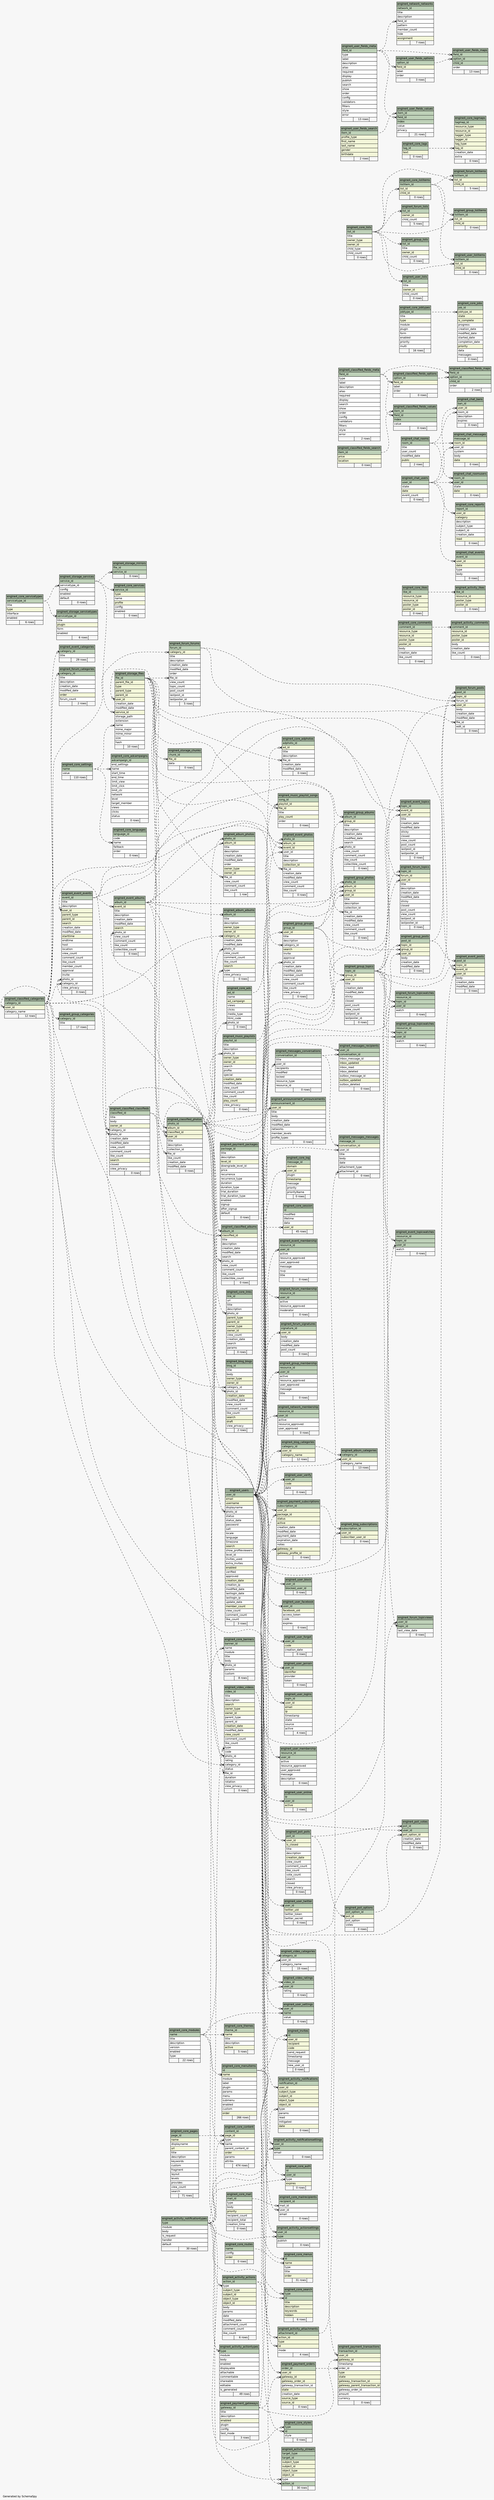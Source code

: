 // dot 2.38.0 on Windows 10 10.0
// SchemaSpy rev 590
digraph "largeImpliedRelationshipsDiagram" {
  graph [
    rankdir="RL"
    bgcolor="#f7f7f7"
    label="\nGenerated by SchemaSpy"
    labeljust="l"
    nodesep="0.18"
    ranksep="0.46"
    fontname="Helvetica"
    fontsize="11"
  ];
  node [
    fontname="Helvetica"
    fontsize="11"
    shape="plaintext"
  ];
  edge [
    arrowsize="0.8"
  ];
  "engine4_activity_actions" [
    label=<
    <TABLE BORDER="0" CELLBORDER="1" CELLSPACING="0" BGCOLOR="#ffffff">
      <TR><TD COLSPAN="3" BGCOLOR="#9bab96" ALIGN="CENTER">engine4_activity_actions</TD></TR>
      <TR><TD PORT="action_id" COLSPAN="3" BGCOLOR="#bed1b8" ALIGN="LEFT">action_id</TD></TR>
      <TR><TD PORT="type" COLSPAN="3" ALIGN="LEFT">type</TD></TR>
      <TR><TD PORT="subject_type" COLSPAN="3" BGCOLOR="#f4f7da" ALIGN="LEFT">subject_type</TD></TR>
      <TR><TD PORT="subject_id" COLSPAN="3" BGCOLOR="#f4f7da" ALIGN="LEFT">subject_id</TD></TR>
      <TR><TD PORT="object_type" COLSPAN="3" BGCOLOR="#f4f7da" ALIGN="LEFT">object_type</TD></TR>
      <TR><TD PORT="object_id" COLSPAN="3" BGCOLOR="#f4f7da" ALIGN="LEFT">object_id</TD></TR>
      <TR><TD PORT="body" COLSPAN="3" ALIGN="LEFT">body</TD></TR>
      <TR><TD PORT="params" COLSPAN="3" ALIGN="LEFT">params</TD></TR>
      <TR><TD PORT="date" COLSPAN="3" ALIGN="LEFT">date</TD></TR>
      <TR><TD PORT="modified_date" COLSPAN="3" ALIGN="LEFT">modified_date</TD></TR>
      <TR><TD PORT="attachment_count" COLSPAN="3" ALIGN="LEFT">attachment_count</TD></TR>
      <TR><TD PORT="comment_count" COLSPAN="3" ALIGN="LEFT">comment_count</TD></TR>
      <TR><TD PORT="like_count" COLSPAN="3" ALIGN="LEFT">like_count</TD></TR>
      <TR><TD ALIGN="LEFT" BGCOLOR="#f7f7f7">  </TD><TD ALIGN="RIGHT" BGCOLOR="#f7f7f7">6 rows</TD><TD ALIGN="RIGHT" BGCOLOR="#f7f7f7">  </TD></TR>
    </TABLE>>
    URL="tables/engine4_activity_actions.html"
    tooltip="engine4_activity_actions"
  ];
  "engine4_activity_actionsettings" [
    label=<
    <TABLE BORDER="0" CELLBORDER="1" CELLSPACING="0" BGCOLOR="#ffffff">
      <TR><TD COLSPAN="3" BGCOLOR="#9bab96" ALIGN="CENTER">engine4_activity_actionsettings</TD></TR>
      <TR><TD PORT="user_id" COLSPAN="3" BGCOLOR="#bed1b8" ALIGN="LEFT">user_id</TD></TR>
      <TR><TD PORT="type" COLSPAN="3" BGCOLOR="#bed1b8" ALIGN="LEFT">type</TD></TR>
      <TR><TD PORT="publish" COLSPAN="3" ALIGN="LEFT">publish</TD></TR>
      <TR><TD ALIGN="LEFT" BGCOLOR="#f7f7f7">  </TD><TD ALIGN="RIGHT" BGCOLOR="#f7f7f7">0 rows</TD><TD ALIGN="RIGHT" BGCOLOR="#f7f7f7">  </TD></TR>
    </TABLE>>
    URL="tables/engine4_activity_actionsettings.html"
    tooltip="engine4_activity_actionsettings"
  ];
  "engine4_activity_actiontypes" [
    label=<
    <TABLE BORDER="0" CELLBORDER="1" CELLSPACING="0" BGCOLOR="#ffffff">
      <TR><TD COLSPAN="3" BGCOLOR="#9bab96" ALIGN="CENTER">engine4_activity_actiontypes</TD></TR>
      <TR><TD PORT="type" COLSPAN="3" BGCOLOR="#bed1b8" ALIGN="LEFT">type</TD></TR>
      <TR><TD PORT="module" COLSPAN="3" ALIGN="LEFT">module</TD></TR>
      <TR><TD PORT="body" COLSPAN="3" ALIGN="LEFT">body</TD></TR>
      <TR><TD PORT="enabled" COLSPAN="3" ALIGN="LEFT">enabled</TD></TR>
      <TR><TD PORT="displayable" COLSPAN="3" ALIGN="LEFT">displayable</TD></TR>
      <TR><TD PORT="attachable" COLSPAN="3" ALIGN="LEFT">attachable</TD></TR>
      <TR><TD PORT="commentable" COLSPAN="3" ALIGN="LEFT">commentable</TD></TR>
      <TR><TD PORT="shareable" COLSPAN="3" ALIGN="LEFT">shareable</TD></TR>
      <TR><TD PORT="editable" COLSPAN="3" ALIGN="LEFT">editable</TD></TR>
      <TR><TD PORT="is_generated" COLSPAN="3" ALIGN="LEFT">is_generated</TD></TR>
      <TR><TD ALIGN="LEFT" BGCOLOR="#f7f7f7">  </TD><TD ALIGN="RIGHT" BGCOLOR="#f7f7f7">49 rows</TD><TD ALIGN="RIGHT" BGCOLOR="#f7f7f7">  </TD></TR>
    </TABLE>>
    URL="tables/engine4_activity_actiontypes.html"
    tooltip="engine4_activity_actiontypes"
  ];
  "engine4_activity_attachments" [
    label=<
    <TABLE BORDER="0" CELLBORDER="1" CELLSPACING="0" BGCOLOR="#ffffff">
      <TR><TD COLSPAN="3" BGCOLOR="#9bab96" ALIGN="CENTER">engine4_activity_attachments</TD></TR>
      <TR><TD PORT="attachment_id" COLSPAN="3" BGCOLOR="#bed1b8" ALIGN="LEFT">attachment_id</TD></TR>
      <TR><TD PORT="action_id" COLSPAN="3" BGCOLOR="#f4f7da" ALIGN="LEFT">action_id</TD></TR>
      <TR><TD PORT="type" COLSPAN="3" BGCOLOR="#f4f7da" ALIGN="LEFT">type</TD></TR>
      <TR><TD PORT="id" COLSPAN="3" BGCOLOR="#f4f7da" ALIGN="LEFT">id</TD></TR>
      <TR><TD PORT="mode" COLSPAN="3" ALIGN="LEFT">mode</TD></TR>
      <TR><TD ALIGN="LEFT" BGCOLOR="#f7f7f7">  </TD><TD ALIGN="RIGHT" BGCOLOR="#f7f7f7">4 rows</TD><TD ALIGN="RIGHT" BGCOLOR="#f7f7f7">  </TD></TR>
    </TABLE>>
    URL="tables/engine4_activity_attachments.html"
    tooltip="engine4_activity_attachments"
  ];
  "engine4_activity_comments" [
    label=<
    <TABLE BORDER="0" CELLBORDER="1" CELLSPACING="0" BGCOLOR="#ffffff">
      <TR><TD COLSPAN="3" BGCOLOR="#9bab96" ALIGN="CENTER">engine4_activity_comments</TD></TR>
      <TR><TD PORT="comment_id" COLSPAN="3" BGCOLOR="#bed1b8" ALIGN="LEFT">comment_id</TD></TR>
      <TR><TD PORT="resource_id" COLSPAN="3" BGCOLOR="#f4f7da" ALIGN="LEFT">resource_id</TD></TR>
      <TR><TD PORT="poster_type" COLSPAN="3" BGCOLOR="#f4f7da" ALIGN="LEFT">poster_type</TD></TR>
      <TR><TD PORT="poster_id" COLSPAN="3" BGCOLOR="#f4f7da" ALIGN="LEFT">poster_id</TD></TR>
      <TR><TD PORT="body" COLSPAN="3" ALIGN="LEFT">body</TD></TR>
      <TR><TD PORT="creation_date" COLSPAN="3" ALIGN="LEFT">creation_date</TD></TR>
      <TR><TD PORT="like_count" COLSPAN="3" ALIGN="LEFT">like_count</TD></TR>
      <TR><TD ALIGN="LEFT" BGCOLOR="#f7f7f7">  </TD><TD ALIGN="RIGHT" BGCOLOR="#f7f7f7">0 rows</TD><TD ALIGN="RIGHT" BGCOLOR="#f7f7f7">  </TD></TR>
    </TABLE>>
    URL="tables/engine4_activity_comments.html"
    tooltip="engine4_activity_comments"
  ];
  "engine4_activity_likes" [
    label=<
    <TABLE BORDER="0" CELLBORDER="1" CELLSPACING="0" BGCOLOR="#ffffff">
      <TR><TD COLSPAN="3" BGCOLOR="#9bab96" ALIGN="CENTER">engine4_activity_likes</TD></TR>
      <TR><TD PORT="like_id" COLSPAN="3" BGCOLOR="#bed1b8" ALIGN="LEFT">like_id</TD></TR>
      <TR><TD PORT="resource_id" COLSPAN="3" BGCOLOR="#f4f7da" ALIGN="LEFT">resource_id</TD></TR>
      <TR><TD PORT="poster_type" COLSPAN="3" BGCOLOR="#f4f7da" ALIGN="LEFT">poster_type</TD></TR>
      <TR><TD PORT="poster_id" COLSPAN="3" BGCOLOR="#f4f7da" ALIGN="LEFT">poster_id</TD></TR>
      <TR><TD ALIGN="LEFT" BGCOLOR="#f7f7f7">  </TD><TD ALIGN="RIGHT" BGCOLOR="#f7f7f7">0 rows</TD><TD ALIGN="RIGHT" BGCOLOR="#f7f7f7">  </TD></TR>
    </TABLE>>
    URL="tables/engine4_activity_likes.html"
    tooltip="engine4_activity_likes"
  ];
  "engine4_activity_notifications" [
    label=<
    <TABLE BORDER="0" CELLBORDER="1" CELLSPACING="0" BGCOLOR="#ffffff">
      <TR><TD COLSPAN="3" BGCOLOR="#9bab96" ALIGN="CENTER">engine4_activity_notifications</TD></TR>
      <TR><TD PORT="notification_id" COLSPAN="3" BGCOLOR="#bed1b8" ALIGN="LEFT">notification_id</TD></TR>
      <TR><TD PORT="user_id" COLSPAN="3" BGCOLOR="#f4f7da" ALIGN="LEFT">user_id</TD></TR>
      <TR><TD PORT="subject_type" COLSPAN="3" BGCOLOR="#f4f7da" ALIGN="LEFT">subject_type</TD></TR>
      <TR><TD PORT="subject_id" COLSPAN="3" BGCOLOR="#f4f7da" ALIGN="LEFT">subject_id</TD></TR>
      <TR><TD PORT="object_type" COLSPAN="3" BGCOLOR="#f4f7da" ALIGN="LEFT">object_type</TD></TR>
      <TR><TD PORT="object_id" COLSPAN="3" BGCOLOR="#f4f7da" ALIGN="LEFT">object_id</TD></TR>
      <TR><TD PORT="type" COLSPAN="3" ALIGN="LEFT">type</TD></TR>
      <TR><TD PORT="params" COLSPAN="3" ALIGN="LEFT">params</TD></TR>
      <TR><TD PORT="read" COLSPAN="3" ALIGN="LEFT">read</TD></TR>
      <TR><TD PORT="mitigated" COLSPAN="3" ALIGN="LEFT">mitigated</TD></TR>
      <TR><TD PORT="date" COLSPAN="3" BGCOLOR="#f4f7da" ALIGN="LEFT">date</TD></TR>
      <TR><TD ALIGN="LEFT" BGCOLOR="#f7f7f7">  </TD><TD ALIGN="RIGHT" BGCOLOR="#f7f7f7">0 rows</TD><TD ALIGN="RIGHT" BGCOLOR="#f7f7f7">  </TD></TR>
    </TABLE>>
    URL="tables/engine4_activity_notifications.html"
    tooltip="engine4_activity_notifications"
  ];
  "engine4_activity_notificationsettings" [
    label=<
    <TABLE BORDER="0" CELLBORDER="1" CELLSPACING="0" BGCOLOR="#ffffff">
      <TR><TD COLSPAN="3" BGCOLOR="#9bab96" ALIGN="CENTER">engine4_activity_notificationsettings</TD></TR>
      <TR><TD PORT="user_id" COLSPAN="3" BGCOLOR="#bed1b8" ALIGN="LEFT">user_id</TD></TR>
      <TR><TD PORT="type" COLSPAN="3" BGCOLOR="#bed1b8" ALIGN="LEFT">type</TD></TR>
      <TR><TD PORT="email" COLSPAN="3" ALIGN="LEFT">email</TD></TR>
      <TR><TD ALIGN="LEFT" BGCOLOR="#f7f7f7">  </TD><TD ALIGN="RIGHT" BGCOLOR="#f7f7f7">0 rows</TD><TD ALIGN="RIGHT" BGCOLOR="#f7f7f7">  </TD></TR>
    </TABLE>>
    URL="tables/engine4_activity_notificationsettings.html"
    tooltip="engine4_activity_notificationsettings"
  ];
  "engine4_activity_notificationtypes" [
    label=<
    <TABLE BORDER="0" CELLBORDER="1" CELLSPACING="0" BGCOLOR="#ffffff">
      <TR><TD COLSPAN="3" BGCOLOR="#9bab96" ALIGN="CENTER">engine4_activity_notificationtypes</TD></TR>
      <TR><TD PORT="type" COLSPAN="3" BGCOLOR="#bed1b8" ALIGN="LEFT">type</TD></TR>
      <TR><TD PORT="module" COLSPAN="3" ALIGN="LEFT">module</TD></TR>
      <TR><TD PORT="body" COLSPAN="3" ALIGN="LEFT">body</TD></TR>
      <TR><TD PORT="is_request" COLSPAN="3" ALIGN="LEFT">is_request</TD></TR>
      <TR><TD PORT="handler" COLSPAN="3" ALIGN="LEFT">handler</TD></TR>
      <TR><TD PORT="default" COLSPAN="3" ALIGN="LEFT">default</TD></TR>
      <TR><TD ALIGN="LEFT" BGCOLOR="#f7f7f7">  </TD><TD ALIGN="RIGHT" BGCOLOR="#f7f7f7">30 rows</TD><TD ALIGN="RIGHT" BGCOLOR="#f7f7f7">  </TD></TR>
    </TABLE>>
    URL="tables/engine4_activity_notificationtypes.html"
    tooltip="engine4_activity_notificationtypes"
  ];
  "engine4_activity_stream" [
    label=<
    <TABLE BORDER="0" CELLBORDER="1" CELLSPACING="0" BGCOLOR="#ffffff">
      <TR><TD COLSPAN="3" BGCOLOR="#9bab96" ALIGN="CENTER">engine4_activity_stream</TD></TR>
      <TR><TD PORT="target_type" COLSPAN="3" BGCOLOR="#bed1b8" ALIGN="LEFT">target_type</TD></TR>
      <TR><TD PORT="target_id" COLSPAN="3" BGCOLOR="#bed1b8" ALIGN="LEFT">target_id</TD></TR>
      <TR><TD PORT="subject_type" COLSPAN="3" BGCOLOR="#f4f7da" ALIGN="LEFT">subject_type</TD></TR>
      <TR><TD PORT="subject_id" COLSPAN="3" BGCOLOR="#f4f7da" ALIGN="LEFT">subject_id</TD></TR>
      <TR><TD PORT="object_type" COLSPAN="3" BGCOLOR="#f4f7da" ALIGN="LEFT">object_type</TD></TR>
      <TR><TD PORT="object_id" COLSPAN="3" BGCOLOR="#f4f7da" ALIGN="LEFT">object_id</TD></TR>
      <TR><TD PORT="type" COLSPAN="3" ALIGN="LEFT">type</TD></TR>
      <TR><TD PORT="action_id" COLSPAN="3" BGCOLOR="#bed1b8" ALIGN="LEFT">action_id</TD></TR>
      <TR><TD ALIGN="LEFT" BGCOLOR="#f7f7f7">  </TD><TD ALIGN="RIGHT" BGCOLOR="#f7f7f7">30 rows</TD><TD ALIGN="RIGHT" BGCOLOR="#f7f7f7">  </TD></TR>
    </TABLE>>
    URL="tables/engine4_activity_stream.html"
    tooltip="engine4_activity_stream"
  ];
  "engine4_album_albums" [
    label=<
    <TABLE BORDER="0" CELLBORDER="1" CELLSPACING="0" BGCOLOR="#ffffff">
      <TR><TD COLSPAN="3" BGCOLOR="#9bab96" ALIGN="CENTER">engine4_album_albums</TD></TR>
      <TR><TD PORT="album_id" COLSPAN="3" BGCOLOR="#bed1b8" ALIGN="LEFT">album_id</TD></TR>
      <TR><TD PORT="title" COLSPAN="3" ALIGN="LEFT">title</TD></TR>
      <TR><TD PORT="description" COLSPAN="3" ALIGN="LEFT">description</TD></TR>
      <TR><TD PORT="owner_type" COLSPAN="3" BGCOLOR="#f4f7da" ALIGN="LEFT">owner_type</TD></TR>
      <TR><TD PORT="owner_id" COLSPAN="3" BGCOLOR="#f4f7da" ALIGN="LEFT">owner_id</TD></TR>
      <TR><TD PORT="category_id" COLSPAN="3" BGCOLOR="#f4f7da" ALIGN="LEFT">category_id</TD></TR>
      <TR><TD PORT="creation_date" COLSPAN="3" ALIGN="LEFT">creation_date</TD></TR>
      <TR><TD PORT="modified_date" COLSPAN="3" ALIGN="LEFT">modified_date</TD></TR>
      <TR><TD PORT="photo_id" COLSPAN="3" ALIGN="LEFT">photo_id</TD></TR>
      <TR><TD PORT="view_count" COLSPAN="3" ALIGN="LEFT">view_count</TD></TR>
      <TR><TD PORT="comment_count" COLSPAN="3" ALIGN="LEFT">comment_count</TD></TR>
      <TR><TD PORT="like_count" COLSPAN="3" ALIGN="LEFT">like_count</TD></TR>
      <TR><TD PORT="search" COLSPAN="3" BGCOLOR="#f4f7da" ALIGN="LEFT">search</TD></TR>
      <TR><TD PORT="type" COLSPAN="3" ALIGN="LEFT">type</TD></TR>
      <TR><TD PORT="view_privacy" COLSPAN="3" ALIGN="LEFT">view_privacy</TD></TR>
      <TR><TD ALIGN="LEFT" BGCOLOR="#f7f7f7">  </TD><TD ALIGN="RIGHT" BGCOLOR="#f7f7f7">0 rows</TD><TD ALIGN="RIGHT" BGCOLOR="#f7f7f7">  </TD></TR>
    </TABLE>>
    URL="tables/engine4_album_albums.html"
    tooltip="engine4_album_albums"
  ];
  "engine4_album_categories" [
    label=<
    <TABLE BORDER="0" CELLBORDER="1" CELLSPACING="0" BGCOLOR="#ffffff">
      <TR><TD COLSPAN="3" BGCOLOR="#9bab96" ALIGN="CENTER">engine4_album_categories</TD></TR>
      <TR><TD PORT="category_id" COLSPAN="3" BGCOLOR="#bed1b8" ALIGN="LEFT">category_id</TD></TR>
      <TR><TD PORT="user_id" COLSPAN="3" BGCOLOR="#f4f7da" ALIGN="LEFT">user_id</TD></TR>
      <TR><TD PORT="category_name" COLSPAN="3" ALIGN="LEFT">category_name</TD></TR>
      <TR><TD ALIGN="LEFT" BGCOLOR="#f7f7f7">  </TD><TD ALIGN="RIGHT" BGCOLOR="#f7f7f7">13 rows</TD><TD ALIGN="RIGHT" BGCOLOR="#f7f7f7">  </TD></TR>
    </TABLE>>
    URL="tables/engine4_album_categories.html"
    tooltip="engine4_album_categories"
  ];
  "engine4_album_photos" [
    label=<
    <TABLE BORDER="0" CELLBORDER="1" CELLSPACING="0" BGCOLOR="#ffffff">
      <TR><TD COLSPAN="3" BGCOLOR="#9bab96" ALIGN="CENTER">engine4_album_photos</TD></TR>
      <TR><TD PORT="photo_id" COLSPAN="3" BGCOLOR="#bed1b8" ALIGN="LEFT">photo_id</TD></TR>
      <TR><TD PORT="album_id" COLSPAN="3" BGCOLOR="#f4f7da" ALIGN="LEFT">album_id</TD></TR>
      <TR><TD PORT="title" COLSPAN="3" ALIGN="LEFT">title</TD></TR>
      <TR><TD PORT="description" COLSPAN="3" ALIGN="LEFT">description</TD></TR>
      <TR><TD PORT="creation_date" COLSPAN="3" ALIGN="LEFT">creation_date</TD></TR>
      <TR><TD PORT="modified_date" COLSPAN="3" ALIGN="LEFT">modified_date</TD></TR>
      <TR><TD PORT="order" COLSPAN="3" ALIGN="LEFT">order</TD></TR>
      <TR><TD PORT="owner_type" COLSPAN="3" BGCOLOR="#f4f7da" ALIGN="LEFT">owner_type</TD></TR>
      <TR><TD PORT="owner_id" COLSPAN="3" BGCOLOR="#f4f7da" ALIGN="LEFT">owner_id</TD></TR>
      <TR><TD PORT="file_id" COLSPAN="3" ALIGN="LEFT">file_id</TD></TR>
      <TR><TD PORT="view_count" COLSPAN="3" ALIGN="LEFT">view_count</TD></TR>
      <TR><TD PORT="comment_count" COLSPAN="3" ALIGN="LEFT">comment_count</TD></TR>
      <TR><TD PORT="like_count" COLSPAN="3" ALIGN="LEFT">like_count</TD></TR>
      <TR><TD ALIGN="LEFT" BGCOLOR="#f7f7f7">  </TD><TD ALIGN="RIGHT" BGCOLOR="#f7f7f7">1 row</TD><TD ALIGN="RIGHT" BGCOLOR="#f7f7f7">  </TD></TR>
    </TABLE>>
    URL="tables/engine4_album_photos.html"
    tooltip="engine4_album_photos"
  ];
  "engine4_announcement_announcements" [
    label=<
    <TABLE BORDER="0" CELLBORDER="1" CELLSPACING="0" BGCOLOR="#ffffff">
      <TR><TD COLSPAN="3" BGCOLOR="#9bab96" ALIGN="CENTER">engine4_announcement_announcements</TD></TR>
      <TR><TD PORT="announcement_id" COLSPAN="3" BGCOLOR="#bed1b8" ALIGN="LEFT">announcement_id</TD></TR>
      <TR><TD PORT="user_id" COLSPAN="3" BGCOLOR="#f4f7da" ALIGN="LEFT">user_id</TD></TR>
      <TR><TD PORT="title" COLSPAN="3" ALIGN="LEFT">title</TD></TR>
      <TR><TD PORT="body" COLSPAN="3" ALIGN="LEFT">body</TD></TR>
      <TR><TD PORT="creation_date" COLSPAN="3" ALIGN="LEFT">creation_date</TD></TR>
      <TR><TD PORT="modified_date" COLSPAN="3" ALIGN="LEFT">modified_date</TD></TR>
      <TR><TD PORT="networks" COLSPAN="3" ALIGN="LEFT">networks</TD></TR>
      <TR><TD PORT="member_levels" COLSPAN="3" ALIGN="LEFT">member_levels</TD></TR>
      <TR><TD PORT="profile_types" COLSPAN="3" ALIGN="LEFT">profile_types</TD></TR>
      <TR><TD ALIGN="LEFT" BGCOLOR="#f7f7f7">  </TD><TD ALIGN="RIGHT" BGCOLOR="#f7f7f7">0 rows</TD><TD ALIGN="RIGHT" BGCOLOR="#f7f7f7">  </TD></TR>
    </TABLE>>
    URL="tables/engine4_announcement_announcements.html"
    tooltip="engine4_announcement_announcements"
  ];
  "engine4_blog_blogs" [
    label=<
    <TABLE BORDER="0" CELLBORDER="1" CELLSPACING="0" BGCOLOR="#ffffff">
      <TR><TD COLSPAN="3" BGCOLOR="#9bab96" ALIGN="CENTER">engine4_blog_blogs</TD></TR>
      <TR><TD PORT="blog_id" COLSPAN="3" BGCOLOR="#bed1b8" ALIGN="LEFT">blog_id</TD></TR>
      <TR><TD PORT="title" COLSPAN="3" ALIGN="LEFT">title</TD></TR>
      <TR><TD PORT="body" COLSPAN="3" ALIGN="LEFT">body</TD></TR>
      <TR><TD PORT="owner_type" COLSPAN="3" BGCOLOR="#f4f7da" ALIGN="LEFT">owner_type</TD></TR>
      <TR><TD PORT="owner_id" COLSPAN="3" BGCOLOR="#f4f7da" ALIGN="LEFT">owner_id</TD></TR>
      <TR><TD PORT="category_id" COLSPAN="3" ALIGN="LEFT">category_id</TD></TR>
      <TR><TD PORT="photo_id" COLSPAN="3" ALIGN="LEFT">photo_id</TD></TR>
      <TR><TD PORT="creation_date" COLSPAN="3" BGCOLOR="#f4f7da" ALIGN="LEFT">creation_date</TD></TR>
      <TR><TD PORT="modified_date" COLSPAN="3" ALIGN="LEFT">modified_date</TD></TR>
      <TR><TD PORT="view_count" COLSPAN="3" ALIGN="LEFT">view_count</TD></TR>
      <TR><TD PORT="comment_count" COLSPAN="3" ALIGN="LEFT">comment_count</TD></TR>
      <TR><TD PORT="like_count" COLSPAN="3" ALIGN="LEFT">like_count</TD></TR>
      <TR><TD PORT="search" COLSPAN="3" BGCOLOR="#f4f7da" ALIGN="LEFT">search</TD></TR>
      <TR><TD PORT="draft" COLSPAN="3" BGCOLOR="#f4f7da" ALIGN="LEFT">draft</TD></TR>
      <TR><TD PORT="view_privacy" COLSPAN="3" ALIGN="LEFT">view_privacy</TD></TR>
      <TR><TD ALIGN="LEFT" BGCOLOR="#f7f7f7">  </TD><TD ALIGN="RIGHT" BGCOLOR="#f7f7f7">2 rows</TD><TD ALIGN="RIGHT" BGCOLOR="#f7f7f7">  </TD></TR>
    </TABLE>>
    URL="tables/engine4_blog_blogs.html"
    tooltip="engine4_blog_blogs"
  ];
  "engine4_blog_categories" [
    label=<
    <TABLE BORDER="0" CELLBORDER="1" CELLSPACING="0" BGCOLOR="#ffffff">
      <TR><TD COLSPAN="3" BGCOLOR="#9bab96" ALIGN="CENTER">engine4_blog_categories</TD></TR>
      <TR><TD PORT="category_id" COLSPAN="3" BGCOLOR="#bed1b8" ALIGN="LEFT">category_id</TD></TR>
      <TR><TD PORT="user_id" COLSPAN="3" BGCOLOR="#f4f7da" ALIGN="LEFT">user_id</TD></TR>
      <TR><TD PORT="category_name" COLSPAN="3" BGCOLOR="#f4f7da" ALIGN="LEFT">category_name</TD></TR>
      <TR><TD ALIGN="LEFT" BGCOLOR="#f7f7f7">  </TD><TD ALIGN="RIGHT" BGCOLOR="#f7f7f7">12 rows</TD><TD ALIGN="RIGHT" BGCOLOR="#f7f7f7">  </TD></TR>
    </TABLE>>
    URL="tables/engine4_blog_categories.html"
    tooltip="engine4_blog_categories"
  ];
  "engine4_blog_subscriptions" [
    label=<
    <TABLE BORDER="0" CELLBORDER="1" CELLSPACING="0" BGCOLOR="#ffffff">
      <TR><TD COLSPAN="3" BGCOLOR="#9bab96" ALIGN="CENTER">engine4_blog_subscriptions</TD></TR>
      <TR><TD PORT="subscription_id" COLSPAN="3" BGCOLOR="#bed1b8" ALIGN="LEFT">subscription_id</TD></TR>
      <TR><TD PORT="user_id" COLSPAN="3" BGCOLOR="#f4f7da" ALIGN="LEFT">user_id</TD></TR>
      <TR><TD PORT="subscriber_user_id" COLSPAN="3" BGCOLOR="#f4f7da" ALIGN="LEFT">subscriber_user_id</TD></TR>
      <TR><TD ALIGN="LEFT" BGCOLOR="#f7f7f7">  </TD><TD ALIGN="RIGHT" BGCOLOR="#f7f7f7">0 rows</TD><TD ALIGN="RIGHT" BGCOLOR="#f7f7f7">  </TD></TR>
    </TABLE>>
    URL="tables/engine4_blog_subscriptions.html"
    tooltip="engine4_blog_subscriptions"
  ];
  "engine4_chat_bans" [
    label=<
    <TABLE BORDER="0" CELLBORDER="1" CELLSPACING="0" BGCOLOR="#ffffff">
      <TR><TD COLSPAN="3" BGCOLOR="#9bab96" ALIGN="CENTER">engine4_chat_bans</TD></TR>
      <TR><TD PORT="ban_id" COLSPAN="3" BGCOLOR="#bed1b8" ALIGN="LEFT">ban_id</TD></TR>
      <TR><TD PORT="user_id" COLSPAN="3" BGCOLOR="#f4f7da" ALIGN="LEFT">user_id</TD></TR>
      <TR><TD PORT="room_id" COLSPAN="3" ALIGN="LEFT">room_id</TD></TR>
      <TR><TD PORT="description" COLSPAN="3" ALIGN="LEFT">description</TD></TR>
      <TR><TD PORT="expires" COLSPAN="3" ALIGN="LEFT">expires</TD></TR>
      <TR><TD ALIGN="LEFT" BGCOLOR="#f7f7f7">  </TD><TD ALIGN="RIGHT" BGCOLOR="#f7f7f7">0 rows</TD><TD ALIGN="RIGHT" BGCOLOR="#f7f7f7">  </TD></TR>
    </TABLE>>
    URL="tables/engine4_chat_bans.html"
    tooltip="engine4_chat_bans"
  ];
  "engine4_chat_events" [
    label=<
    <TABLE BORDER="0" CELLBORDER="1" CELLSPACING="0" BGCOLOR="#ffffff">
      <TR><TD COLSPAN="3" BGCOLOR="#9bab96" ALIGN="CENTER">engine4_chat_events</TD></TR>
      <TR><TD PORT="event_id" COLSPAN="3" BGCOLOR="#bed1b8" ALIGN="LEFT">event_id</TD></TR>
      <TR><TD PORT="user_id" COLSPAN="3" BGCOLOR="#f4f7da" ALIGN="LEFT">user_id</TD></TR>
      <TR><TD PORT="date" COLSPAN="3" BGCOLOR="#f4f7da" ALIGN="LEFT">date</TD></TR>
      <TR><TD PORT="type" COLSPAN="3" ALIGN="LEFT">type</TD></TR>
      <TR><TD PORT="body" COLSPAN="3" ALIGN="LEFT">body</TD></TR>
      <TR><TD ALIGN="LEFT" BGCOLOR="#f7f7f7">  </TD><TD ALIGN="RIGHT" BGCOLOR="#f7f7f7">0 rows</TD><TD ALIGN="RIGHT" BGCOLOR="#f7f7f7">  </TD></TR>
    </TABLE>>
    URL="tables/engine4_chat_events.html"
    tooltip="engine4_chat_events"
  ];
  "engine4_chat_messages" [
    label=<
    <TABLE BORDER="0" CELLBORDER="1" CELLSPACING="0" BGCOLOR="#ffffff">
      <TR><TD COLSPAN="3" BGCOLOR="#9bab96" ALIGN="CENTER">engine4_chat_messages</TD></TR>
      <TR><TD PORT="message_id" COLSPAN="3" BGCOLOR="#bed1b8" ALIGN="LEFT">message_id</TD></TR>
      <TR><TD PORT="room_id" COLSPAN="3" BGCOLOR="#f4f7da" ALIGN="LEFT">room_id</TD></TR>
      <TR><TD PORT="user_id" COLSPAN="3" ALIGN="LEFT">user_id</TD></TR>
      <TR><TD PORT="system" COLSPAN="3" ALIGN="LEFT">system</TD></TR>
      <TR><TD PORT="body" COLSPAN="3" ALIGN="LEFT">body</TD></TR>
      <TR><TD PORT="date" COLSPAN="3" BGCOLOR="#f4f7da" ALIGN="LEFT">date</TD></TR>
      <TR><TD ALIGN="LEFT" BGCOLOR="#f7f7f7">  </TD><TD ALIGN="RIGHT" BGCOLOR="#f7f7f7">0 rows</TD><TD ALIGN="RIGHT" BGCOLOR="#f7f7f7">  </TD></TR>
    </TABLE>>
    URL="tables/engine4_chat_messages.html"
    tooltip="engine4_chat_messages"
  ];
  "engine4_chat_rooms" [
    label=<
    <TABLE BORDER="0" CELLBORDER="1" CELLSPACING="0" BGCOLOR="#ffffff">
      <TR><TD COLSPAN="3" BGCOLOR="#9bab96" ALIGN="CENTER">engine4_chat_rooms</TD></TR>
      <TR><TD PORT="room_id" COLSPAN="3" BGCOLOR="#bed1b8" ALIGN="LEFT">room_id</TD></TR>
      <TR><TD PORT="title" COLSPAN="3" ALIGN="LEFT">title</TD></TR>
      <TR><TD PORT="user_count" COLSPAN="3" ALIGN="LEFT">user_count</TD></TR>
      <TR><TD PORT="modified_date" COLSPAN="3" ALIGN="LEFT">modified_date</TD></TR>
      <TR><TD PORT="public" COLSPAN="3" BGCOLOR="#f4f7da" ALIGN="LEFT">public</TD></TR>
      <TR><TD ALIGN="LEFT" BGCOLOR="#f7f7f7">  </TD><TD ALIGN="RIGHT" BGCOLOR="#f7f7f7">2 rows</TD><TD ALIGN="RIGHT" BGCOLOR="#f7f7f7">  </TD></TR>
    </TABLE>>
    URL="tables/engine4_chat_rooms.html"
    tooltip="engine4_chat_rooms"
  ];
  "engine4_chat_roomusers" [
    label=<
    <TABLE BORDER="0" CELLBORDER="1" CELLSPACING="0" BGCOLOR="#ffffff">
      <TR><TD COLSPAN="3" BGCOLOR="#9bab96" ALIGN="CENTER">engine4_chat_roomusers</TD></TR>
      <TR><TD PORT="room_id" COLSPAN="3" BGCOLOR="#bed1b8" ALIGN="LEFT">room_id</TD></TR>
      <TR><TD PORT="user_id" COLSPAN="3" BGCOLOR="#bed1b8" ALIGN="LEFT">user_id</TD></TR>
      <TR><TD PORT="state" COLSPAN="3" ALIGN="LEFT">state</TD></TR>
      <TR><TD PORT="date" COLSPAN="3" BGCOLOR="#f4f7da" ALIGN="LEFT">date</TD></TR>
      <TR><TD ALIGN="LEFT" BGCOLOR="#f7f7f7">  </TD><TD ALIGN="RIGHT" BGCOLOR="#f7f7f7">0 rows</TD><TD ALIGN="RIGHT" BGCOLOR="#f7f7f7">  </TD></TR>
    </TABLE>>
    URL="tables/engine4_chat_roomusers.html"
    tooltip="engine4_chat_roomusers"
  ];
  "engine4_chat_users" [
    label=<
    <TABLE BORDER="0" CELLBORDER="1" CELLSPACING="0" BGCOLOR="#ffffff">
      <TR><TD COLSPAN="3" BGCOLOR="#9bab96" ALIGN="CENTER">engine4_chat_users</TD></TR>
      <TR><TD PORT="user_id" COLSPAN="3" BGCOLOR="#bed1b8" ALIGN="LEFT">user_id</TD></TR>
      <TR><TD PORT="state" COLSPAN="3" ALIGN="LEFT">state</TD></TR>
      <TR><TD PORT="date" COLSPAN="3" BGCOLOR="#f4f7da" ALIGN="LEFT">date</TD></TR>
      <TR><TD PORT="event_count" COLSPAN="3" ALIGN="LEFT">event_count</TD></TR>
      <TR><TD ALIGN="LEFT" BGCOLOR="#f7f7f7">  </TD><TD ALIGN="RIGHT" BGCOLOR="#f7f7f7">0 rows</TD><TD ALIGN="RIGHT" BGCOLOR="#f7f7f7">  </TD></TR>
    </TABLE>>
    URL="tables/engine4_chat_users.html"
    tooltip="engine4_chat_users"
  ];
  "engine4_classified_albums" [
    label=<
    <TABLE BORDER="0" CELLBORDER="1" CELLSPACING="0" BGCOLOR="#ffffff">
      <TR><TD COLSPAN="3" BGCOLOR="#9bab96" ALIGN="CENTER">engine4_classified_albums</TD></TR>
      <TR><TD PORT="album_id" COLSPAN="3" BGCOLOR="#bed1b8" ALIGN="LEFT">album_id</TD></TR>
      <TR><TD PORT="classified_id" COLSPAN="3" BGCOLOR="#f4f7da" ALIGN="LEFT">classified_id</TD></TR>
      <TR><TD PORT="title" COLSPAN="3" ALIGN="LEFT">title</TD></TR>
      <TR><TD PORT="description" COLSPAN="3" ALIGN="LEFT">description</TD></TR>
      <TR><TD PORT="creation_date" COLSPAN="3" ALIGN="LEFT">creation_date</TD></TR>
      <TR><TD PORT="modified_date" COLSPAN="3" ALIGN="LEFT">modified_date</TD></TR>
      <TR><TD PORT="search" COLSPAN="3" ALIGN="LEFT">search</TD></TR>
      <TR><TD PORT="photo_id" COLSPAN="3" ALIGN="LEFT">photo_id</TD></TR>
      <TR><TD PORT="view_count" COLSPAN="3" ALIGN="LEFT">view_count</TD></TR>
      <TR><TD PORT="comment_count" COLSPAN="3" ALIGN="LEFT">comment_count</TD></TR>
      <TR><TD PORT="like_count" COLSPAN="3" ALIGN="LEFT">like_count</TD></TR>
      <TR><TD PORT="collectible_count" COLSPAN="3" ALIGN="LEFT">collectible_count</TD></TR>
      <TR><TD ALIGN="LEFT" BGCOLOR="#f7f7f7">  </TD><TD ALIGN="RIGHT" BGCOLOR="#f7f7f7">0 rows</TD><TD ALIGN="RIGHT" BGCOLOR="#f7f7f7">  </TD></TR>
    </TABLE>>
    URL="tables/engine4_classified_albums.html"
    tooltip="engine4_classified_albums"
  ];
  "engine4_classified_categories" [
    label=<
    <TABLE BORDER="0" CELLBORDER="1" CELLSPACING="0" BGCOLOR="#ffffff">
      <TR><TD COLSPAN="3" BGCOLOR="#9bab96" ALIGN="CENTER">engine4_classified_categories</TD></TR>
      <TR><TD PORT="category_id" COLSPAN="3" BGCOLOR="#bed1b8" ALIGN="LEFT">category_id</TD></TR>
      <TR><TD PORT="user_id" COLSPAN="3" BGCOLOR="#f4f7da" ALIGN="LEFT">user_id</TD></TR>
      <TR><TD PORT="category_name" COLSPAN="3" ALIGN="LEFT">category_name</TD></TR>
      <TR><TD ALIGN="LEFT" BGCOLOR="#f7f7f7">  </TD><TD ALIGN="RIGHT" BGCOLOR="#f7f7f7">12 rows</TD><TD ALIGN="RIGHT" BGCOLOR="#f7f7f7">  </TD></TR>
    </TABLE>>
    URL="tables/engine4_classified_categories.html"
    tooltip="engine4_classified_categories"
  ];
  "engine4_classified_classifieds" [
    label=<
    <TABLE BORDER="0" CELLBORDER="1" CELLSPACING="0" BGCOLOR="#ffffff">
      <TR><TD COLSPAN="3" BGCOLOR="#9bab96" ALIGN="CENTER">engine4_classified_classifieds</TD></TR>
      <TR><TD PORT="classified_id" COLSPAN="3" BGCOLOR="#bed1b8" ALIGN="LEFT">classified_id</TD></TR>
      <TR><TD PORT="title" COLSPAN="3" ALIGN="LEFT">title</TD></TR>
      <TR><TD PORT="body" COLSPAN="3" ALIGN="LEFT">body</TD></TR>
      <TR><TD PORT="owner_id" COLSPAN="3" BGCOLOR="#f4f7da" ALIGN="LEFT">owner_id</TD></TR>
      <TR><TD PORT="category_id" COLSPAN="3" ALIGN="LEFT">category_id</TD></TR>
      <TR><TD PORT="photo_id" COLSPAN="3" ALIGN="LEFT">photo_id</TD></TR>
      <TR><TD PORT="creation_date" COLSPAN="3" ALIGN="LEFT">creation_date</TD></TR>
      <TR><TD PORT="modified_date" COLSPAN="3" ALIGN="LEFT">modified_date</TD></TR>
      <TR><TD PORT="view_count" COLSPAN="3" ALIGN="LEFT">view_count</TD></TR>
      <TR><TD PORT="comment_count" COLSPAN="3" ALIGN="LEFT">comment_count</TD></TR>
      <TR><TD PORT="like_count" COLSPAN="3" ALIGN="LEFT">like_count</TD></TR>
      <TR><TD PORT="search" COLSPAN="3" BGCOLOR="#f4f7da" ALIGN="LEFT">search</TD></TR>
      <TR><TD PORT="closed" COLSPAN="3" ALIGN="LEFT">closed</TD></TR>
      <TR><TD PORT="view_privacy" COLSPAN="3" ALIGN="LEFT">view_privacy</TD></TR>
      <TR><TD ALIGN="LEFT" BGCOLOR="#f7f7f7">  </TD><TD ALIGN="RIGHT" BGCOLOR="#f7f7f7">0 rows</TD><TD ALIGN="RIGHT" BGCOLOR="#f7f7f7">  </TD></TR>
    </TABLE>>
    URL="tables/engine4_classified_classifieds.html"
    tooltip="engine4_classified_classifieds"
  ];
  "engine4_classified_fields_maps" [
    label=<
    <TABLE BORDER="0" CELLBORDER="1" CELLSPACING="0" BGCOLOR="#ffffff">
      <TR><TD COLSPAN="3" BGCOLOR="#9bab96" ALIGN="CENTER">engine4_classified_fields_maps</TD></TR>
      <TR><TD PORT="field_id" COLSPAN="3" BGCOLOR="#bed1b8" ALIGN="LEFT">field_id</TD></TR>
      <TR><TD PORT="option_id" COLSPAN="3" BGCOLOR="#bed1b8" ALIGN="LEFT">option_id</TD></TR>
      <TR><TD PORT="child_id" COLSPAN="3" BGCOLOR="#bed1b8" ALIGN="LEFT">child_id</TD></TR>
      <TR><TD PORT="order" COLSPAN="3" ALIGN="LEFT">order</TD></TR>
      <TR><TD ALIGN="LEFT" BGCOLOR="#f7f7f7">  </TD><TD ALIGN="RIGHT" BGCOLOR="#f7f7f7">2 rows</TD><TD ALIGN="RIGHT" BGCOLOR="#f7f7f7">  </TD></TR>
    </TABLE>>
    URL="tables/engine4_classified_fields_maps.html"
    tooltip="engine4_classified_fields_maps"
  ];
  "engine4_classified_fields_meta" [
    label=<
    <TABLE BORDER="0" CELLBORDER="1" CELLSPACING="0" BGCOLOR="#ffffff">
      <TR><TD COLSPAN="3" BGCOLOR="#9bab96" ALIGN="CENTER">engine4_classified_fields_meta</TD></TR>
      <TR><TD PORT="field_id" COLSPAN="3" BGCOLOR="#bed1b8" ALIGN="LEFT">field_id</TD></TR>
      <TR><TD PORT="type" COLSPAN="3" ALIGN="LEFT">type</TD></TR>
      <TR><TD PORT="label" COLSPAN="3" ALIGN="LEFT">label</TD></TR>
      <TR><TD PORT="description" COLSPAN="3" ALIGN="LEFT">description</TD></TR>
      <TR><TD PORT="alias" COLSPAN="3" ALIGN="LEFT">alias</TD></TR>
      <TR><TD PORT="required" COLSPAN="3" ALIGN="LEFT">required</TD></TR>
      <TR><TD PORT="display" COLSPAN="3" ALIGN="LEFT">display</TD></TR>
      <TR><TD PORT="search" COLSPAN="3" ALIGN="LEFT">search</TD></TR>
      <TR><TD PORT="show" COLSPAN="3" ALIGN="LEFT">show</TD></TR>
      <TR><TD PORT="order" COLSPAN="3" ALIGN="LEFT">order</TD></TR>
      <TR><TD PORT="config" COLSPAN="3" ALIGN="LEFT">config</TD></TR>
      <TR><TD PORT="validators" COLSPAN="3" ALIGN="LEFT">validators</TD></TR>
      <TR><TD PORT="filters" COLSPAN="3" ALIGN="LEFT">filters</TD></TR>
      <TR><TD PORT="style" COLSPAN="3" ALIGN="LEFT">style</TD></TR>
      <TR><TD PORT="error" COLSPAN="3" ALIGN="LEFT">error</TD></TR>
      <TR><TD ALIGN="LEFT" BGCOLOR="#f7f7f7">  </TD><TD ALIGN="RIGHT" BGCOLOR="#f7f7f7">2 rows</TD><TD ALIGN="RIGHT" BGCOLOR="#f7f7f7">  </TD></TR>
    </TABLE>>
    URL="tables/engine4_classified_fields_meta.html"
    tooltip="engine4_classified_fields_meta"
  ];
  "engine4_classified_fields_options" [
    label=<
    <TABLE BORDER="0" CELLBORDER="1" CELLSPACING="0" BGCOLOR="#ffffff">
      <TR><TD COLSPAN="3" BGCOLOR="#9bab96" ALIGN="CENTER">engine4_classified_fields_options</TD></TR>
      <TR><TD PORT="option_id" COLSPAN="3" BGCOLOR="#bed1b8" ALIGN="LEFT">option_id</TD></TR>
      <TR><TD PORT="field_id" COLSPAN="3" BGCOLOR="#f4f7da" ALIGN="LEFT">field_id</TD></TR>
      <TR><TD PORT="label" COLSPAN="3" ALIGN="LEFT">label</TD></TR>
      <TR><TD PORT="order" COLSPAN="3" ALIGN="LEFT">order</TD></TR>
      <TR><TD ALIGN="LEFT" BGCOLOR="#f7f7f7">  </TD><TD ALIGN="RIGHT" BGCOLOR="#f7f7f7">0 rows</TD><TD ALIGN="RIGHT" BGCOLOR="#f7f7f7">  </TD></TR>
    </TABLE>>
    URL="tables/engine4_classified_fields_options.html"
    tooltip="engine4_classified_fields_options"
  ];
  "engine4_classified_fields_search" [
    label=<
    <TABLE BORDER="0" CELLBORDER="1" CELLSPACING="0" BGCOLOR="#ffffff">
      <TR><TD COLSPAN="3" BGCOLOR="#9bab96" ALIGN="CENTER">engine4_classified_fields_search</TD></TR>
      <TR><TD PORT="item_id" COLSPAN="3" BGCOLOR="#bed1b8" ALIGN="LEFT">item_id</TD></TR>
      <TR><TD PORT="price" COLSPAN="3" BGCOLOR="#f4f7da" ALIGN="LEFT">price</TD></TR>
      <TR><TD PORT="location" COLSPAN="3" BGCOLOR="#f4f7da" ALIGN="LEFT">location</TD></TR>
      <TR><TD ALIGN="LEFT" BGCOLOR="#f7f7f7">  </TD><TD ALIGN="RIGHT" BGCOLOR="#f7f7f7">0 rows</TD><TD ALIGN="RIGHT" BGCOLOR="#f7f7f7">  </TD></TR>
    </TABLE>>
    URL="tables/engine4_classified_fields_search.html"
    tooltip="engine4_classified_fields_search"
  ];
  "engine4_classified_fields_values" [
    label=<
    <TABLE BORDER="0" CELLBORDER="1" CELLSPACING="0" BGCOLOR="#ffffff">
      <TR><TD COLSPAN="3" BGCOLOR="#9bab96" ALIGN="CENTER">engine4_classified_fields_values</TD></TR>
      <TR><TD PORT="item_id" COLSPAN="3" BGCOLOR="#bed1b8" ALIGN="LEFT">item_id</TD></TR>
      <TR><TD PORT="field_id" COLSPAN="3" BGCOLOR="#bed1b8" ALIGN="LEFT">field_id</TD></TR>
      <TR><TD PORT="index" COLSPAN="3" BGCOLOR="#bed1b8" ALIGN="LEFT">index</TD></TR>
      <TR><TD PORT="value" COLSPAN="3" ALIGN="LEFT">value</TD></TR>
      <TR><TD ALIGN="LEFT" BGCOLOR="#f7f7f7">  </TD><TD ALIGN="RIGHT" BGCOLOR="#f7f7f7">0 rows</TD><TD ALIGN="RIGHT" BGCOLOR="#f7f7f7">  </TD></TR>
    </TABLE>>
    URL="tables/engine4_classified_fields_values.html"
    tooltip="engine4_classified_fields_values"
  ];
  "engine4_classified_photos" [
    label=<
    <TABLE BORDER="0" CELLBORDER="1" CELLSPACING="0" BGCOLOR="#ffffff">
      <TR><TD COLSPAN="3" BGCOLOR="#9bab96" ALIGN="CENTER">engine4_classified_photos</TD></TR>
      <TR><TD PORT="photo_id" COLSPAN="3" BGCOLOR="#bed1b8" ALIGN="LEFT">photo_id</TD></TR>
      <TR><TD PORT="album_id" COLSPAN="3" BGCOLOR="#f4f7da" ALIGN="LEFT">album_id</TD></TR>
      <TR><TD PORT="classified_id" COLSPAN="3" BGCOLOR="#f4f7da" ALIGN="LEFT">classified_id</TD></TR>
      <TR><TD PORT="user_id" COLSPAN="3" BGCOLOR="#f4f7da" ALIGN="LEFT">user_id</TD></TR>
      <TR><TD PORT="title" COLSPAN="3" ALIGN="LEFT">title</TD></TR>
      <TR><TD PORT="description" COLSPAN="3" ALIGN="LEFT">description</TD></TR>
      <TR><TD PORT="collection_id" COLSPAN="3" ALIGN="LEFT">collection_id</TD></TR>
      <TR><TD PORT="file_id" COLSPAN="3" ALIGN="LEFT">file_id</TD></TR>
      <TR><TD PORT="like_count" COLSPAN="3" ALIGN="LEFT">like_count</TD></TR>
      <TR><TD PORT="creation_date" COLSPAN="3" ALIGN="LEFT">creation_date</TD></TR>
      <TR><TD PORT="modified_date" COLSPAN="3" ALIGN="LEFT">modified_date</TD></TR>
      <TR><TD ALIGN="LEFT" BGCOLOR="#f7f7f7">  </TD><TD ALIGN="RIGHT" BGCOLOR="#f7f7f7">0 rows</TD><TD ALIGN="RIGHT" BGCOLOR="#f7f7f7">  </TD></TR>
    </TABLE>>
    URL="tables/engine4_classified_photos.html"
    tooltip="engine4_classified_photos"
  ];
  "engine4_core_adcampaigns" [
    label=<
    <TABLE BORDER="0" CELLBORDER="1" CELLSPACING="0" BGCOLOR="#ffffff">
      <TR><TD COLSPAN="3" BGCOLOR="#9bab96" ALIGN="CENTER">engine4_core_adcampaigns</TD></TR>
      <TR><TD PORT="adcampaign_id" COLSPAN="3" BGCOLOR="#bed1b8" ALIGN="LEFT">adcampaign_id</TD></TR>
      <TR><TD PORT="end_settings" COLSPAN="3" ALIGN="LEFT">end_settings</TD></TR>
      <TR><TD PORT="name" COLSPAN="3" ALIGN="LEFT">name</TD></TR>
      <TR><TD PORT="start_time" COLSPAN="3" ALIGN="LEFT">start_time</TD></TR>
      <TR><TD PORT="end_time" COLSPAN="3" ALIGN="LEFT">end_time</TD></TR>
      <TR><TD PORT="limit_view" COLSPAN="3" ALIGN="LEFT">limit_view</TD></TR>
      <TR><TD PORT="limit_click" COLSPAN="3" ALIGN="LEFT">limit_click</TD></TR>
      <TR><TD PORT="limit_ctr" COLSPAN="3" ALIGN="LEFT">limit_ctr</TD></TR>
      <TR><TD PORT="network" COLSPAN="3" ALIGN="LEFT">network</TD></TR>
      <TR><TD PORT="level" COLSPAN="3" ALIGN="LEFT">level</TD></TR>
      <TR><TD PORT="target_member" COLSPAN="3" ALIGN="LEFT">target_member</TD></TR>
      <TR><TD PORT="views" COLSPAN="3" ALIGN="LEFT">views</TD></TR>
      <TR><TD PORT="clicks" COLSPAN="3" ALIGN="LEFT">clicks</TD></TR>
      <TR><TD PORT="status" COLSPAN="3" ALIGN="LEFT">status</TD></TR>
      <TR><TD ALIGN="LEFT" BGCOLOR="#f7f7f7">  </TD><TD ALIGN="RIGHT" BGCOLOR="#f7f7f7">0 rows</TD><TD ALIGN="RIGHT" BGCOLOR="#f7f7f7">  </TD></TR>
    </TABLE>>
    URL="tables/engine4_core_adcampaigns.html"
    tooltip="engine4_core_adcampaigns"
  ];
  "engine4_core_adphotos" [
    label=<
    <TABLE BORDER="0" CELLBORDER="1" CELLSPACING="0" BGCOLOR="#ffffff">
      <TR><TD COLSPAN="3" BGCOLOR="#9bab96" ALIGN="CENTER">engine4_core_adphotos</TD></TR>
      <TR><TD PORT="adphoto_id" COLSPAN="3" BGCOLOR="#bed1b8" ALIGN="LEFT">adphoto_id</TD></TR>
      <TR><TD PORT="ad_id" COLSPAN="3" BGCOLOR="#f4f7da" ALIGN="LEFT">ad_id</TD></TR>
      <TR><TD PORT="title" COLSPAN="3" ALIGN="LEFT">title</TD></TR>
      <TR><TD PORT="description" COLSPAN="3" ALIGN="LEFT">description</TD></TR>
      <TR><TD PORT="file_id" COLSPAN="3" ALIGN="LEFT">file_id</TD></TR>
      <TR><TD PORT="creation_date" COLSPAN="3" ALIGN="LEFT">creation_date</TD></TR>
      <TR><TD PORT="modified_date" COLSPAN="3" ALIGN="LEFT">modified_date</TD></TR>
      <TR><TD ALIGN="LEFT" BGCOLOR="#f7f7f7">  </TD><TD ALIGN="RIGHT" BGCOLOR="#f7f7f7">0 rows</TD><TD ALIGN="RIGHT" BGCOLOR="#f7f7f7">  </TD></TR>
    </TABLE>>
    URL="tables/engine4_core_adphotos.html"
    tooltip="engine4_core_adphotos"
  ];
  "engine4_core_ads" [
    label=<
    <TABLE BORDER="0" CELLBORDER="1" CELLSPACING="0" BGCOLOR="#ffffff">
      <TR><TD COLSPAN="3" BGCOLOR="#9bab96" ALIGN="CENTER">engine4_core_ads</TD></TR>
      <TR><TD PORT="ad_id" COLSPAN="3" BGCOLOR="#bed1b8" ALIGN="LEFT">ad_id</TD></TR>
      <TR><TD PORT="name" COLSPAN="3" ALIGN="LEFT">name</TD></TR>
      <TR><TD PORT="ad_campaign" COLSPAN="3" BGCOLOR="#f4f7da" ALIGN="LEFT">ad_campaign</TD></TR>
      <TR><TD PORT="views" COLSPAN="3" ALIGN="LEFT">views</TD></TR>
      <TR><TD PORT="clicks" COLSPAN="3" ALIGN="LEFT">clicks</TD></TR>
      <TR><TD PORT="media_type" COLSPAN="3" ALIGN="LEFT">media_type</TD></TR>
      <TR><TD PORT="html_code" COLSPAN="3" ALIGN="LEFT">html_code</TD></TR>
      <TR><TD PORT="photo_id" COLSPAN="3" ALIGN="LEFT">photo_id</TD></TR>
      <TR><TD ALIGN="LEFT" BGCOLOR="#f7f7f7">  </TD><TD ALIGN="RIGHT" BGCOLOR="#f7f7f7">0 rows</TD><TD ALIGN="RIGHT" BGCOLOR="#f7f7f7">  </TD></TR>
    </TABLE>>
    URL="tables/engine4_core_ads.html"
    tooltip="engine4_core_ads"
  ];
  "engine4_core_auth" [
    label=<
    <TABLE BORDER="0" CELLBORDER="1" CELLSPACING="0" BGCOLOR="#ffffff">
      <TR><TD COLSPAN="3" BGCOLOR="#9bab96" ALIGN="CENTER">engine4_core_auth</TD></TR>
      <TR><TD PORT="id" COLSPAN="3" BGCOLOR="#bed1b8" ALIGN="LEFT">id</TD></TR>
      <TR><TD PORT="user_id" COLSPAN="3" BGCOLOR="#bed1b8" ALIGN="LEFT">user_id</TD></TR>
      <TR><TD PORT="type" COLSPAN="3" ALIGN="LEFT">type</TD></TR>
      <TR><TD PORT="expires" COLSPAN="3" BGCOLOR="#f4f7da" ALIGN="LEFT">expires</TD></TR>
      <TR><TD ALIGN="LEFT" BGCOLOR="#f7f7f7">  </TD><TD ALIGN="RIGHT" BGCOLOR="#f7f7f7">0 rows</TD><TD ALIGN="RIGHT" BGCOLOR="#f7f7f7">  </TD></TR>
    </TABLE>>
    URL="tables/engine4_core_auth.html"
    tooltip="engine4_core_auth"
  ];
  "engine4_core_banners" [
    label=<
    <TABLE BORDER="0" CELLBORDER="1" CELLSPACING="0" BGCOLOR="#ffffff">
      <TR><TD COLSPAN="3" BGCOLOR="#9bab96" ALIGN="CENTER">engine4_core_banners</TD></TR>
      <TR><TD PORT="banner_id" COLSPAN="3" BGCOLOR="#bed1b8" ALIGN="LEFT">banner_id</TD></TR>
      <TR><TD PORT="name" COLSPAN="3" ALIGN="LEFT">name</TD></TR>
      <TR><TD PORT="module" COLSPAN="3" ALIGN="LEFT">module</TD></TR>
      <TR><TD PORT="title" COLSPAN="3" ALIGN="LEFT">title</TD></TR>
      <TR><TD PORT="body" COLSPAN="3" ALIGN="LEFT">body</TD></TR>
      <TR><TD PORT="photo_id" COLSPAN="3" ALIGN="LEFT">photo_id</TD></TR>
      <TR><TD PORT="params" COLSPAN="3" ALIGN="LEFT">params</TD></TR>
      <TR><TD PORT="custom" COLSPAN="3" ALIGN="LEFT">custom</TD></TR>
      <TR><TD ALIGN="LEFT" BGCOLOR="#f7f7f7">  </TD><TD ALIGN="RIGHT" BGCOLOR="#f7f7f7">8 rows</TD><TD ALIGN="RIGHT" BGCOLOR="#f7f7f7">  </TD></TR>
    </TABLE>>
    URL="tables/engine4_core_banners.html"
    tooltip="engine4_core_banners"
  ];
  "engine4_core_comments" [
    label=<
    <TABLE BORDER="0" CELLBORDER="1" CELLSPACING="0" BGCOLOR="#ffffff">
      <TR><TD COLSPAN="3" BGCOLOR="#9bab96" ALIGN="CENTER">engine4_core_comments</TD></TR>
      <TR><TD PORT="comment_id" COLSPAN="3" BGCOLOR="#bed1b8" ALIGN="LEFT">comment_id</TD></TR>
      <TR><TD PORT="resource_type" COLSPAN="3" BGCOLOR="#f4f7da" ALIGN="LEFT">resource_type</TD></TR>
      <TR><TD PORT="resource_id" COLSPAN="3" BGCOLOR="#f4f7da" ALIGN="LEFT">resource_id</TD></TR>
      <TR><TD PORT="poster_type" COLSPAN="3" BGCOLOR="#f4f7da" ALIGN="LEFT">poster_type</TD></TR>
      <TR><TD PORT="poster_id" COLSPAN="3" BGCOLOR="#f4f7da" ALIGN="LEFT">poster_id</TD></TR>
      <TR><TD PORT="body" COLSPAN="3" ALIGN="LEFT">body</TD></TR>
      <TR><TD PORT="creation_date" COLSPAN="3" ALIGN="LEFT">creation_date</TD></TR>
      <TR><TD PORT="like_count" COLSPAN="3" ALIGN="LEFT">like_count</TD></TR>
      <TR><TD ALIGN="LEFT" BGCOLOR="#f7f7f7">  </TD><TD ALIGN="RIGHT" BGCOLOR="#f7f7f7">0 rows</TD><TD ALIGN="RIGHT" BGCOLOR="#f7f7f7">  </TD></TR>
    </TABLE>>
    URL="tables/engine4_core_comments.html"
    tooltip="engine4_core_comments"
  ];
  "engine4_core_content" [
    label=<
    <TABLE BORDER="0" CELLBORDER="1" CELLSPACING="0" BGCOLOR="#ffffff">
      <TR><TD COLSPAN="3" BGCOLOR="#9bab96" ALIGN="CENTER">engine4_core_content</TD></TR>
      <TR><TD PORT="content_id" COLSPAN="3" BGCOLOR="#bed1b8" ALIGN="LEFT">content_id</TD></TR>
      <TR><TD PORT="page_id" COLSPAN="3" BGCOLOR="#f4f7da" ALIGN="LEFT">page_id</TD></TR>
      <TR><TD PORT="type" COLSPAN="3" ALIGN="LEFT">type</TD></TR>
      <TR><TD PORT="name" COLSPAN="3" ALIGN="LEFT">name</TD></TR>
      <TR><TD PORT="parent_content_id" COLSPAN="3" ALIGN="LEFT">parent_content_id</TD></TR>
      <TR><TD PORT="order" COLSPAN="3" BGCOLOR="#f4f7da" ALIGN="LEFT">order</TD></TR>
      <TR><TD PORT="params" COLSPAN="3" ALIGN="LEFT">params</TD></TR>
      <TR><TD PORT="attribs" COLSPAN="3" ALIGN="LEFT">attribs</TD></TR>
      <TR><TD ALIGN="LEFT" BGCOLOR="#f7f7f7">  </TD><TD ALIGN="RIGHT" BGCOLOR="#f7f7f7">474 rows</TD><TD ALIGN="RIGHT" BGCOLOR="#f7f7f7">  </TD></TR>
    </TABLE>>
    URL="tables/engine4_core_content.html"
    tooltip="engine4_core_content"
  ];
  "engine4_core_jobs" [
    label=<
    <TABLE BORDER="0" CELLBORDER="1" CELLSPACING="0" BGCOLOR="#ffffff">
      <TR><TD COLSPAN="3" BGCOLOR="#9bab96" ALIGN="CENTER">engine4_core_jobs</TD></TR>
      <TR><TD PORT="job_id" COLSPAN="3" BGCOLOR="#bed1b8" ALIGN="LEFT">job_id</TD></TR>
      <TR><TD PORT="jobtype_id" COLSPAN="3" BGCOLOR="#f4f7da" ALIGN="LEFT">jobtype_id</TD></TR>
      <TR><TD PORT="state" COLSPAN="3" BGCOLOR="#f4f7da" ALIGN="LEFT">state</TD></TR>
      <TR><TD PORT="is_complete" COLSPAN="3" BGCOLOR="#f4f7da" ALIGN="LEFT">is_complete</TD></TR>
      <TR><TD PORT="progress" COLSPAN="3" ALIGN="LEFT">progress</TD></TR>
      <TR><TD PORT="creation_date" COLSPAN="3" ALIGN="LEFT">creation_date</TD></TR>
      <TR><TD PORT="modified_date" COLSPAN="3" ALIGN="LEFT">modified_date</TD></TR>
      <TR><TD PORT="started_date" COLSPAN="3" ALIGN="LEFT">started_date</TD></TR>
      <TR><TD PORT="completion_date" COLSPAN="3" ALIGN="LEFT">completion_date</TD></TR>
      <TR><TD PORT="priority" COLSPAN="3" BGCOLOR="#f4f7da" ALIGN="LEFT">priority</TD></TR>
      <TR><TD PORT="data" COLSPAN="3" ALIGN="LEFT">data</TD></TR>
      <TR><TD PORT="messages" COLSPAN="3" ALIGN="LEFT">messages</TD></TR>
      <TR><TD ALIGN="LEFT" BGCOLOR="#f7f7f7">  </TD><TD ALIGN="RIGHT" BGCOLOR="#f7f7f7">0 rows</TD><TD ALIGN="RIGHT" BGCOLOR="#f7f7f7">  </TD></TR>
    </TABLE>>
    URL="tables/engine4_core_jobs.html"
    tooltip="engine4_core_jobs"
  ];
  "engine4_core_jobtypes" [
    label=<
    <TABLE BORDER="0" CELLBORDER="1" CELLSPACING="0" BGCOLOR="#ffffff">
      <TR><TD COLSPAN="3" BGCOLOR="#9bab96" ALIGN="CENTER">engine4_core_jobtypes</TD></TR>
      <TR><TD PORT="jobtype_id" COLSPAN="3" BGCOLOR="#bed1b8" ALIGN="LEFT">jobtype_id</TD></TR>
      <TR><TD PORT="title" COLSPAN="3" ALIGN="LEFT">title</TD></TR>
      <TR><TD PORT="type" COLSPAN="3" BGCOLOR="#f4f7da" ALIGN="LEFT">type</TD></TR>
      <TR><TD PORT="module" COLSPAN="3" ALIGN="LEFT">module</TD></TR>
      <TR><TD PORT="plugin" COLSPAN="3" ALIGN="LEFT">plugin</TD></TR>
      <TR><TD PORT="form" COLSPAN="3" ALIGN="LEFT">form</TD></TR>
      <TR><TD PORT="enabled" COLSPAN="3" ALIGN="LEFT">enabled</TD></TR>
      <TR><TD PORT="priority" COLSPAN="3" ALIGN="LEFT">priority</TD></TR>
      <TR><TD PORT="multi" COLSPAN="3" ALIGN="LEFT">multi</TD></TR>
      <TR><TD ALIGN="LEFT" BGCOLOR="#f7f7f7">  </TD><TD ALIGN="RIGHT" BGCOLOR="#f7f7f7">16 rows</TD><TD ALIGN="RIGHT" BGCOLOR="#f7f7f7">  </TD></TR>
    </TABLE>>
    URL="tables/engine4_core_jobtypes.html"
    tooltip="engine4_core_jobtypes"
  ];
  "engine4_core_languages" [
    label=<
    <TABLE BORDER="0" CELLBORDER="1" CELLSPACING="0" BGCOLOR="#ffffff">
      <TR><TD COLSPAN="3" BGCOLOR="#9bab96" ALIGN="CENTER">engine4_core_languages</TD></TR>
      <TR><TD PORT="language_id" COLSPAN="3" BGCOLOR="#bed1b8" ALIGN="LEFT">language_id</TD></TR>
      <TR><TD PORT="code" COLSPAN="3" ALIGN="LEFT">code</TD></TR>
      <TR><TD PORT="name" COLSPAN="3" ALIGN="LEFT">name</TD></TR>
      <TR><TD PORT="fallback" COLSPAN="3" ALIGN="LEFT">fallback</TD></TR>
      <TR><TD PORT="order" COLSPAN="3" ALIGN="LEFT">order</TD></TR>
      <TR><TD ALIGN="LEFT" BGCOLOR="#f7f7f7">  </TD><TD ALIGN="RIGHT" BGCOLOR="#f7f7f7">0 rows</TD><TD ALIGN="RIGHT" BGCOLOR="#f7f7f7">  </TD></TR>
    </TABLE>>
    URL="tables/engine4_core_languages.html"
    tooltip="engine4_core_languages"
  ];
  "engine4_core_likes" [
    label=<
    <TABLE BORDER="0" CELLBORDER="1" CELLSPACING="0" BGCOLOR="#ffffff">
      <TR><TD COLSPAN="3" BGCOLOR="#9bab96" ALIGN="CENTER">engine4_core_likes</TD></TR>
      <TR><TD PORT="like_id" COLSPAN="3" BGCOLOR="#bed1b8" ALIGN="LEFT">like_id</TD></TR>
      <TR><TD PORT="resource_type" COLSPAN="3" BGCOLOR="#f4f7da" ALIGN="LEFT">resource_type</TD></TR>
      <TR><TD PORT="resource_id" COLSPAN="3" BGCOLOR="#f4f7da" ALIGN="LEFT">resource_id</TD></TR>
      <TR><TD PORT="poster_type" COLSPAN="3" BGCOLOR="#f4f7da" ALIGN="LEFT">poster_type</TD></TR>
      <TR><TD PORT="poster_id" COLSPAN="3" BGCOLOR="#f4f7da" ALIGN="LEFT">poster_id</TD></TR>
      <TR><TD ALIGN="LEFT" BGCOLOR="#f7f7f7">  </TD><TD ALIGN="RIGHT" BGCOLOR="#f7f7f7">0 rows</TD><TD ALIGN="RIGHT" BGCOLOR="#f7f7f7">  </TD></TR>
    </TABLE>>
    URL="tables/engine4_core_likes.html"
    tooltip="engine4_core_likes"
  ];
  "engine4_core_links" [
    label=<
    <TABLE BORDER="0" CELLBORDER="1" CELLSPACING="0" BGCOLOR="#ffffff">
      <TR><TD COLSPAN="3" BGCOLOR="#9bab96" ALIGN="CENTER">engine4_core_links</TD></TR>
      <TR><TD PORT="link_id" COLSPAN="3" BGCOLOR="#bed1b8" ALIGN="LEFT">link_id</TD></TR>
      <TR><TD PORT="uri" COLSPAN="3" ALIGN="LEFT">uri</TD></TR>
      <TR><TD PORT="title" COLSPAN="3" ALIGN="LEFT">title</TD></TR>
      <TR><TD PORT="description" COLSPAN="3" ALIGN="LEFT">description</TD></TR>
      <TR><TD PORT="photo_id" COLSPAN="3" ALIGN="LEFT">photo_id</TD></TR>
      <TR><TD PORT="parent_type" COLSPAN="3" BGCOLOR="#f4f7da" ALIGN="LEFT">parent_type</TD></TR>
      <TR><TD PORT="parent_id" COLSPAN="3" BGCOLOR="#f4f7da" ALIGN="LEFT">parent_id</TD></TR>
      <TR><TD PORT="owner_type" COLSPAN="3" BGCOLOR="#f4f7da" ALIGN="LEFT">owner_type</TD></TR>
      <TR><TD PORT="owner_id" COLSPAN="3" BGCOLOR="#f4f7da" ALIGN="LEFT">owner_id</TD></TR>
      <TR><TD PORT="view_count" COLSPAN="3" ALIGN="LEFT">view_count</TD></TR>
      <TR><TD PORT="creation_date" COLSPAN="3" ALIGN="LEFT">creation_date</TD></TR>
      <TR><TD PORT="search" COLSPAN="3" ALIGN="LEFT">search</TD></TR>
      <TR><TD PORT="params" COLSPAN="3" ALIGN="LEFT">params</TD></TR>
      <TR><TD ALIGN="LEFT" BGCOLOR="#f7f7f7">  </TD><TD ALIGN="RIGHT" BGCOLOR="#f7f7f7">0 rows</TD><TD ALIGN="RIGHT" BGCOLOR="#f7f7f7">  </TD></TR>
    </TABLE>>
    URL="tables/engine4_core_links.html"
    tooltip="engine4_core_links"
  ];
  "engine4_core_listitems" [
    label=<
    <TABLE BORDER="0" CELLBORDER="1" CELLSPACING="0" BGCOLOR="#ffffff">
      <TR><TD COLSPAN="3" BGCOLOR="#9bab96" ALIGN="CENTER">engine4_core_listitems</TD></TR>
      <TR><TD PORT="listitem_id" COLSPAN="3" BGCOLOR="#bed1b8" ALIGN="LEFT">listitem_id</TD></TR>
      <TR><TD PORT="list_id" COLSPAN="3" BGCOLOR="#f4f7da" ALIGN="LEFT">list_id</TD></TR>
      <TR><TD PORT="child_id" COLSPAN="3" BGCOLOR="#f4f7da" ALIGN="LEFT">child_id</TD></TR>
      <TR><TD ALIGN="LEFT" BGCOLOR="#f7f7f7">  </TD><TD ALIGN="RIGHT" BGCOLOR="#f7f7f7">0 rows</TD><TD ALIGN="RIGHT" BGCOLOR="#f7f7f7">  </TD></TR>
    </TABLE>>
    URL="tables/engine4_core_listitems.html"
    tooltip="engine4_core_listitems"
  ];
  "engine4_core_lists" [
    label=<
    <TABLE BORDER="0" CELLBORDER="1" CELLSPACING="0" BGCOLOR="#ffffff">
      <TR><TD COLSPAN="3" BGCOLOR="#9bab96" ALIGN="CENTER">engine4_core_lists</TD></TR>
      <TR><TD PORT="list_id" COLSPAN="3" BGCOLOR="#bed1b8" ALIGN="LEFT">list_id</TD></TR>
      <TR><TD PORT="title" COLSPAN="3" ALIGN="LEFT">title</TD></TR>
      <TR><TD PORT="owner_type" COLSPAN="3" BGCOLOR="#f4f7da" ALIGN="LEFT">owner_type</TD></TR>
      <TR><TD PORT="owner_id" COLSPAN="3" BGCOLOR="#f4f7da" ALIGN="LEFT">owner_id</TD></TR>
      <TR><TD PORT="child_type" COLSPAN="3" ALIGN="LEFT">child_type</TD></TR>
      <TR><TD PORT="child_count" COLSPAN="3" ALIGN="LEFT">child_count</TD></TR>
      <TR><TD ALIGN="LEFT" BGCOLOR="#f7f7f7">  </TD><TD ALIGN="RIGHT" BGCOLOR="#f7f7f7">0 rows</TD><TD ALIGN="RIGHT" BGCOLOR="#f7f7f7">  </TD></TR>
    </TABLE>>
    URL="tables/engine4_core_lists.html"
    tooltip="engine4_core_lists"
  ];
  "engine4_core_log" [
    label=<
    <TABLE BORDER="0" CELLBORDER="1" CELLSPACING="0" BGCOLOR="#ffffff">
      <TR><TD COLSPAN="3" BGCOLOR="#9bab96" ALIGN="CENTER">engine4_core_log</TD></TR>
      <TR><TD PORT="message_id" COLSPAN="3" BGCOLOR="#bed1b8" ALIGN="LEFT">message_id</TD></TR>
      <TR><TD PORT="domain" COLSPAN="3" BGCOLOR="#f4f7da" ALIGN="LEFT">domain</TD></TR>
      <TR><TD PORT="user_id" COLSPAN="3" BGCOLOR="#f4f7da" ALIGN="LEFT">user_id</TD></TR>
      <TR><TD PORT="plugin" COLSPAN="3" ALIGN="LEFT">plugin</TD></TR>
      <TR><TD PORT="timestamp" COLSPAN="3" BGCOLOR="#f4f7da" ALIGN="LEFT">timestamp</TD></TR>
      <TR><TD PORT="message" COLSPAN="3" ALIGN="LEFT">message</TD></TR>
      <TR><TD PORT="priority" COLSPAN="3" ALIGN="LEFT">priority</TD></TR>
      <TR><TD PORT="priorityName" COLSPAN="3" ALIGN="LEFT">priorityName</TD></TR>
      <TR><TD ALIGN="LEFT" BGCOLOR="#f7f7f7">  </TD><TD ALIGN="RIGHT" BGCOLOR="#f7f7f7">0 rows</TD><TD ALIGN="RIGHT" BGCOLOR="#f7f7f7">  </TD></TR>
    </TABLE>>
    URL="tables/engine4_core_log.html"
    tooltip="engine4_core_log"
  ];
  "engine4_core_mail" [
    label=<
    <TABLE BORDER="0" CELLBORDER="1" CELLSPACING="0" BGCOLOR="#ffffff">
      <TR><TD COLSPAN="3" BGCOLOR="#9bab96" ALIGN="CENTER">engine4_core_mail</TD></TR>
      <TR><TD PORT="mail_id" COLSPAN="3" BGCOLOR="#bed1b8" ALIGN="LEFT">mail_id</TD></TR>
      <TR><TD PORT="type" COLSPAN="3" ALIGN="LEFT">type</TD></TR>
      <TR><TD PORT="body" COLSPAN="3" ALIGN="LEFT">body</TD></TR>
      <TR><TD PORT="priority" COLSPAN="3" BGCOLOR="#f4f7da" ALIGN="LEFT">priority</TD></TR>
      <TR><TD PORT="recipient_count" COLSPAN="3" ALIGN="LEFT">recipient_count</TD></TR>
      <TR><TD PORT="recipient_total" COLSPAN="3" ALIGN="LEFT">recipient_total</TD></TR>
      <TR><TD PORT="creation_time" COLSPAN="3" ALIGN="LEFT">creation_time</TD></TR>
      <TR><TD ALIGN="LEFT" BGCOLOR="#f7f7f7">  </TD><TD ALIGN="RIGHT" BGCOLOR="#f7f7f7">0 rows</TD><TD ALIGN="RIGHT" BGCOLOR="#f7f7f7">  </TD></TR>
    </TABLE>>
    URL="tables/engine4_core_mail.html"
    tooltip="engine4_core_mail"
  ];
  "engine4_core_mailrecipients" [
    label=<
    <TABLE BORDER="0" CELLBORDER="1" CELLSPACING="0" BGCOLOR="#ffffff">
      <TR><TD COLSPAN="3" BGCOLOR="#9bab96" ALIGN="CENTER">engine4_core_mailrecipients</TD></TR>
      <TR><TD PORT="recipient_id" COLSPAN="3" BGCOLOR="#bed1b8" ALIGN="LEFT">recipient_id</TD></TR>
      <TR><TD PORT="mail_id" COLSPAN="3" ALIGN="LEFT">mail_id</TD></TR>
      <TR><TD PORT="user_id" COLSPAN="3" ALIGN="LEFT">user_id</TD></TR>
      <TR><TD PORT="email" COLSPAN="3" ALIGN="LEFT">email</TD></TR>
      <TR><TD ALIGN="LEFT" BGCOLOR="#f7f7f7">  </TD><TD ALIGN="RIGHT" BGCOLOR="#f7f7f7">0 rows</TD><TD ALIGN="RIGHT" BGCOLOR="#f7f7f7">  </TD></TR>
    </TABLE>>
    URL="tables/engine4_core_mailrecipients.html"
    tooltip="engine4_core_mailrecipients"
  ];
  "engine4_core_menuitems" [
    label=<
    <TABLE BORDER="0" CELLBORDER="1" CELLSPACING="0" BGCOLOR="#ffffff">
      <TR><TD COLSPAN="3" BGCOLOR="#9bab96" ALIGN="CENTER">engine4_core_menuitems</TD></TR>
      <TR><TD PORT="id" COLSPAN="3" BGCOLOR="#bed1b8" ALIGN="LEFT">id</TD></TR>
      <TR><TD PORT="name" COLSPAN="3" BGCOLOR="#f4f7da" ALIGN="LEFT">name</TD></TR>
      <TR><TD PORT="module" COLSPAN="3" ALIGN="LEFT">module</TD></TR>
      <TR><TD PORT="label" COLSPAN="3" ALIGN="LEFT">label</TD></TR>
      <TR><TD PORT="plugin" COLSPAN="3" ALIGN="LEFT">plugin</TD></TR>
      <TR><TD PORT="params" COLSPAN="3" ALIGN="LEFT">params</TD></TR>
      <TR><TD PORT="menu" COLSPAN="3" ALIGN="LEFT">menu</TD></TR>
      <TR><TD PORT="submenu" COLSPAN="3" ALIGN="LEFT">submenu</TD></TR>
      <TR><TD PORT="enabled" COLSPAN="3" ALIGN="LEFT">enabled</TD></TR>
      <TR><TD PORT="custom" COLSPAN="3" ALIGN="LEFT">custom</TD></TR>
      <TR><TD PORT="order" COLSPAN="3" BGCOLOR="#f4f7da" ALIGN="LEFT">order</TD></TR>
      <TR><TD ALIGN="LEFT" BGCOLOR="#f7f7f7">  </TD><TD ALIGN="RIGHT" BGCOLOR="#f7f7f7">266 rows</TD><TD ALIGN="RIGHT" BGCOLOR="#f7f7f7">  </TD></TR>
    </TABLE>>
    URL="tables/engine4_core_menuitems.html"
    tooltip="engine4_core_menuitems"
  ];
  "engine4_core_menus" [
    label=<
    <TABLE BORDER="0" CELLBORDER="1" CELLSPACING="0" BGCOLOR="#ffffff">
      <TR><TD COLSPAN="3" BGCOLOR="#9bab96" ALIGN="CENTER">engine4_core_menus</TD></TR>
      <TR><TD PORT="id" COLSPAN="3" BGCOLOR="#bed1b8" ALIGN="LEFT">id</TD></TR>
      <TR><TD PORT="name" COLSPAN="3" BGCOLOR="#f4f7da" ALIGN="LEFT">name</TD></TR>
      <TR><TD PORT="type" COLSPAN="3" ALIGN="LEFT">type</TD></TR>
      <TR><TD PORT="title" COLSPAN="3" ALIGN="LEFT">title</TD></TR>
      <TR><TD PORT="order" COLSPAN="3" BGCOLOR="#f4f7da" ALIGN="LEFT">order</TD></TR>
      <TR><TD ALIGN="LEFT" BGCOLOR="#f7f7f7">  </TD><TD ALIGN="RIGHT" BGCOLOR="#f7f7f7">31 rows</TD><TD ALIGN="RIGHT" BGCOLOR="#f7f7f7">  </TD></TR>
    </TABLE>>
    URL="tables/engine4_core_menus.html"
    tooltip="engine4_core_menus"
  ];
  "engine4_core_modules" [
    label=<
    <TABLE BORDER="0" CELLBORDER="1" CELLSPACING="0" BGCOLOR="#ffffff">
      <TR><TD COLSPAN="3" BGCOLOR="#9bab96" ALIGN="CENTER">engine4_core_modules</TD></TR>
      <TR><TD PORT="name" COLSPAN="3" BGCOLOR="#bed1b8" ALIGN="LEFT">name</TD></TR>
      <TR><TD PORT="title" COLSPAN="3" ALIGN="LEFT">title</TD></TR>
      <TR><TD PORT="description" COLSPAN="3" ALIGN="LEFT">description</TD></TR>
      <TR><TD PORT="version" COLSPAN="3" ALIGN="LEFT">version</TD></TR>
      <TR><TD PORT="enabled" COLSPAN="3" ALIGN="LEFT">enabled</TD></TR>
      <TR><TD PORT="type" COLSPAN="3" ALIGN="LEFT">type</TD></TR>
      <TR><TD ALIGN="LEFT" BGCOLOR="#f7f7f7">  </TD><TD ALIGN="RIGHT" BGCOLOR="#f7f7f7">22 rows</TD><TD ALIGN="RIGHT" BGCOLOR="#f7f7f7">  </TD></TR>
    </TABLE>>
    URL="tables/engine4_core_modules.html"
    tooltip="engine4_core_modules"
  ];
  "engine4_core_pages" [
    label=<
    <TABLE BORDER="0" CELLBORDER="1" CELLSPACING="0" BGCOLOR="#ffffff">
      <TR><TD COLSPAN="3" BGCOLOR="#9bab96" ALIGN="CENTER">engine4_core_pages</TD></TR>
      <TR><TD PORT="page_id" COLSPAN="3" BGCOLOR="#bed1b8" ALIGN="LEFT">page_id</TD></TR>
      <TR><TD PORT="name" COLSPAN="3" BGCOLOR="#f4f7da" ALIGN="LEFT">name</TD></TR>
      <TR><TD PORT="displayname" COLSPAN="3" ALIGN="LEFT">displayname</TD></TR>
      <TR><TD PORT="url" COLSPAN="3" BGCOLOR="#f4f7da" ALIGN="LEFT">url</TD></TR>
      <TR><TD PORT="title" COLSPAN="3" ALIGN="LEFT">title</TD></TR>
      <TR><TD PORT="description" COLSPAN="3" ALIGN="LEFT">description</TD></TR>
      <TR><TD PORT="keywords" COLSPAN="3" ALIGN="LEFT">keywords</TD></TR>
      <TR><TD PORT="custom" COLSPAN="3" ALIGN="LEFT">custom</TD></TR>
      <TR><TD PORT="fragment" COLSPAN="3" ALIGN="LEFT">fragment</TD></TR>
      <TR><TD PORT="layout" COLSPAN="3" ALIGN="LEFT">layout</TD></TR>
      <TR><TD PORT="levels" COLSPAN="3" ALIGN="LEFT">levels</TD></TR>
      <TR><TD PORT="provides" COLSPAN="3" ALIGN="LEFT">provides</TD></TR>
      <TR><TD PORT="view_count" COLSPAN="3" ALIGN="LEFT">view_count</TD></TR>
      <TR><TD PORT="search" COLSPAN="3" ALIGN="LEFT">search</TD></TR>
      <TR><TD ALIGN="LEFT" BGCOLOR="#f7f7f7">  </TD><TD ALIGN="RIGHT" BGCOLOR="#f7f7f7">71 rows</TD><TD ALIGN="RIGHT" BGCOLOR="#f7f7f7">  </TD></TR>
    </TABLE>>
    URL="tables/engine4_core_pages.html"
    tooltip="engine4_core_pages"
  ];
  "engine4_core_reports" [
    label=<
    <TABLE BORDER="0" CELLBORDER="1" CELLSPACING="0" BGCOLOR="#ffffff">
      <TR><TD COLSPAN="3" BGCOLOR="#9bab96" ALIGN="CENTER">engine4_core_reports</TD></TR>
      <TR><TD PORT="report_id" COLSPAN="3" BGCOLOR="#bed1b8" ALIGN="LEFT">report_id</TD></TR>
      <TR><TD PORT="user_id" COLSPAN="3" BGCOLOR="#f4f7da" ALIGN="LEFT">user_id</TD></TR>
      <TR><TD PORT="category" COLSPAN="3" BGCOLOR="#f4f7da" ALIGN="LEFT">category</TD></TR>
      <TR><TD PORT="description" COLSPAN="3" ALIGN="LEFT">description</TD></TR>
      <TR><TD PORT="subject_type" COLSPAN="3" ALIGN="LEFT">subject_type</TD></TR>
      <TR><TD PORT="subject_id" COLSPAN="3" ALIGN="LEFT">subject_id</TD></TR>
      <TR><TD PORT="creation_date" COLSPAN="3" ALIGN="LEFT">creation_date</TD></TR>
      <TR><TD PORT="read" COLSPAN="3" BGCOLOR="#f4f7da" ALIGN="LEFT">read</TD></TR>
      <TR><TD ALIGN="LEFT" BGCOLOR="#f7f7f7">  </TD><TD ALIGN="RIGHT" BGCOLOR="#f7f7f7">0 rows</TD><TD ALIGN="RIGHT" BGCOLOR="#f7f7f7">  </TD></TR>
    </TABLE>>
    URL="tables/engine4_core_reports.html"
    tooltip="engine4_core_reports"
  ];
  "engine4_core_routes" [
    label=<
    <TABLE BORDER="0" CELLBORDER="1" CELLSPACING="0" BGCOLOR="#ffffff">
      <TR><TD COLSPAN="3" BGCOLOR="#9bab96" ALIGN="CENTER">engine4_core_routes</TD></TR>
      <TR><TD PORT="name" COLSPAN="3" BGCOLOR="#bed1b8" ALIGN="LEFT">name</TD></TR>
      <TR><TD PORT="config" COLSPAN="3" ALIGN="LEFT">config</TD></TR>
      <TR><TD PORT="order" COLSPAN="3" BGCOLOR="#f4f7da" ALIGN="LEFT">order</TD></TR>
      <TR><TD ALIGN="LEFT" BGCOLOR="#f7f7f7">  </TD><TD ALIGN="RIGHT" BGCOLOR="#f7f7f7">0 rows</TD><TD ALIGN="RIGHT" BGCOLOR="#f7f7f7">  </TD></TR>
    </TABLE>>
    URL="tables/engine4_core_routes.html"
    tooltip="engine4_core_routes"
  ];
  "engine4_core_search" [
    label=<
    <TABLE BORDER="0" CELLBORDER="1" CELLSPACING="0" BGCOLOR="#ffffff">
      <TR><TD COLSPAN="3" BGCOLOR="#9bab96" ALIGN="CENTER">engine4_core_search</TD></TR>
      <TR><TD PORT="type" COLSPAN="3" BGCOLOR="#bed1b8" ALIGN="LEFT">type</TD></TR>
      <TR><TD PORT="id" COLSPAN="3" BGCOLOR="#bed1b8" ALIGN="LEFT">id</TD></TR>
      <TR><TD PORT="title" COLSPAN="3" BGCOLOR="#f4f7da" ALIGN="LEFT">title</TD></TR>
      <TR><TD PORT="description" COLSPAN="3" BGCOLOR="#f4f7da" ALIGN="LEFT">description</TD></TR>
      <TR><TD PORT="keywords" COLSPAN="3" BGCOLOR="#f4f7da" ALIGN="LEFT">keywords</TD></TR>
      <TR><TD PORT="hidden" COLSPAN="3" BGCOLOR="#f4f7da" ALIGN="LEFT">hidden</TD></TR>
      <TR><TD ALIGN="LEFT" BGCOLOR="#f7f7f7">  </TD><TD ALIGN="RIGHT" BGCOLOR="#f7f7f7">6 rows</TD><TD ALIGN="RIGHT" BGCOLOR="#f7f7f7">  </TD></TR>
    </TABLE>>
    URL="tables/engine4_core_search.html"
    tooltip="engine4_core_search"
  ];
  "engine4_core_services" [
    label=<
    <TABLE BORDER="0" CELLBORDER="1" CELLSPACING="0" BGCOLOR="#ffffff">
      <TR><TD COLSPAN="3" BGCOLOR="#9bab96" ALIGN="CENTER">engine4_core_services</TD></TR>
      <TR><TD PORT="service_id" COLSPAN="3" BGCOLOR="#bed1b8" ALIGN="LEFT">service_id</TD></TR>
      <TR><TD PORT="type" COLSPAN="3" BGCOLOR="#f4f7da" ALIGN="LEFT">type</TD></TR>
      <TR><TD PORT="name" COLSPAN="3" ALIGN="LEFT">name</TD></TR>
      <TR><TD PORT="profile" COLSPAN="3" BGCOLOR="#f4f7da" ALIGN="LEFT">profile</TD></TR>
      <TR><TD PORT="config" COLSPAN="3" ALIGN="LEFT">config</TD></TR>
      <TR><TD PORT="enabled" COLSPAN="3" ALIGN="LEFT">enabled</TD></TR>
      <TR><TD ALIGN="LEFT" BGCOLOR="#f7f7f7">  </TD><TD ALIGN="RIGHT" BGCOLOR="#f7f7f7">0 rows</TD><TD ALIGN="RIGHT" BGCOLOR="#f7f7f7">  </TD></TR>
    </TABLE>>
    URL="tables/engine4_core_services.html"
    tooltip="engine4_core_services"
  ];
  "engine4_core_servicetypes" [
    label=<
    <TABLE BORDER="0" CELLBORDER="1" CELLSPACING="0" BGCOLOR="#ffffff">
      <TR><TD COLSPAN="3" BGCOLOR="#9bab96" ALIGN="CENTER">engine4_core_servicetypes</TD></TR>
      <TR><TD PORT="servicetype_id" COLSPAN="3" BGCOLOR="#bed1b8" ALIGN="LEFT">servicetype_id</TD></TR>
      <TR><TD PORT="title" COLSPAN="3" ALIGN="LEFT">title</TD></TR>
      <TR><TD PORT="type" COLSPAN="3" BGCOLOR="#f4f7da" ALIGN="LEFT">type</TD></TR>
      <TR><TD PORT="interface" COLSPAN="3" ALIGN="LEFT">interface</TD></TR>
      <TR><TD PORT="enabled" COLSPAN="3" ALIGN="LEFT">enabled</TD></TR>
      <TR><TD ALIGN="LEFT" BGCOLOR="#f7f7f7">  </TD><TD ALIGN="RIGHT" BGCOLOR="#f7f7f7">6 rows</TD><TD ALIGN="RIGHT" BGCOLOR="#f7f7f7">  </TD></TR>
    </TABLE>>
    URL="tables/engine4_core_servicetypes.html"
    tooltip="engine4_core_servicetypes"
  ];
  "engine4_core_session" [
    label=<
    <TABLE BORDER="0" CELLBORDER="1" CELLSPACING="0" BGCOLOR="#ffffff">
      <TR><TD COLSPAN="3" BGCOLOR="#9bab96" ALIGN="CENTER">engine4_core_session</TD></TR>
      <TR><TD PORT="id" COLSPAN="3" BGCOLOR="#bed1b8" ALIGN="LEFT">id</TD></TR>
      <TR><TD PORT="modified" COLSPAN="3" ALIGN="LEFT">modified</TD></TR>
      <TR><TD PORT="lifetime" COLSPAN="3" ALIGN="LEFT">lifetime</TD></TR>
      <TR><TD PORT="data" COLSPAN="3" ALIGN="LEFT">data</TD></TR>
      <TR><TD PORT="user_id" COLSPAN="3" BGCOLOR="#f4f7da" ALIGN="LEFT">user_id</TD></TR>
      <TR><TD ALIGN="LEFT" BGCOLOR="#f7f7f7">  </TD><TD ALIGN="RIGHT" BGCOLOR="#f7f7f7">45 rows</TD><TD ALIGN="RIGHT" BGCOLOR="#f7f7f7">  </TD></TR>
    </TABLE>>
    URL="tables/engine4_core_session.html"
    tooltip="engine4_core_session"
  ];
  "engine4_core_settings" [
    label=<
    <TABLE BORDER="0" CELLBORDER="1" CELLSPACING="0" BGCOLOR="#ffffff">
      <TR><TD COLSPAN="3" BGCOLOR="#9bab96" ALIGN="CENTER">engine4_core_settings</TD></TR>
      <TR><TD PORT="name" COLSPAN="3" BGCOLOR="#bed1b8" ALIGN="LEFT">name</TD></TR>
      <TR><TD PORT="value" COLSPAN="3" ALIGN="LEFT">value</TD></TR>
      <TR><TD ALIGN="LEFT" BGCOLOR="#f7f7f7">  </TD><TD ALIGN="RIGHT" BGCOLOR="#f7f7f7">110 rows</TD><TD ALIGN="RIGHT" BGCOLOR="#f7f7f7">  </TD></TR>
    </TABLE>>
    URL="tables/engine4_core_settings.html"
    tooltip="engine4_core_settings"
  ];
  "engine4_core_styles" [
    label=<
    <TABLE BORDER="0" CELLBORDER="1" CELLSPACING="0" BGCOLOR="#ffffff">
      <TR><TD COLSPAN="3" BGCOLOR="#9bab96" ALIGN="CENTER">engine4_core_styles</TD></TR>
      <TR><TD PORT="type" COLSPAN="3" BGCOLOR="#bed1b8" ALIGN="LEFT">type</TD></TR>
      <TR><TD PORT="id" COLSPAN="3" BGCOLOR="#bed1b8" ALIGN="LEFT">id</TD></TR>
      <TR><TD PORT="style" COLSPAN="3" ALIGN="LEFT">style</TD></TR>
      <TR><TD ALIGN="LEFT" BGCOLOR="#f7f7f7">  </TD><TD ALIGN="RIGHT" BGCOLOR="#f7f7f7">0 rows</TD><TD ALIGN="RIGHT" BGCOLOR="#f7f7f7">  </TD></TR>
    </TABLE>>
    URL="tables/engine4_core_styles.html"
    tooltip="engine4_core_styles"
  ];
  "engine4_core_tagmaps" [
    label=<
    <TABLE BORDER="0" CELLBORDER="1" CELLSPACING="0" BGCOLOR="#ffffff">
      <TR><TD COLSPAN="3" BGCOLOR="#9bab96" ALIGN="CENTER">engine4_core_tagmaps</TD></TR>
      <TR><TD PORT="tagmap_id" COLSPAN="3" BGCOLOR="#bed1b8" ALIGN="LEFT">tagmap_id</TD></TR>
      <TR><TD PORT="resource_type" COLSPAN="3" BGCOLOR="#f4f7da" ALIGN="LEFT">resource_type</TD></TR>
      <TR><TD PORT="resource_id" COLSPAN="3" BGCOLOR="#f4f7da" ALIGN="LEFT">resource_id</TD></TR>
      <TR><TD PORT="tagger_type" COLSPAN="3" BGCOLOR="#f4f7da" ALIGN="LEFT">tagger_type</TD></TR>
      <TR><TD PORT="tagger_id" COLSPAN="3" BGCOLOR="#f4f7da" ALIGN="LEFT">tagger_id</TD></TR>
      <TR><TD PORT="tag_type" COLSPAN="3" BGCOLOR="#f4f7da" ALIGN="LEFT">tag_type</TD></TR>
      <TR><TD PORT="tag_id" COLSPAN="3" BGCOLOR="#f4f7da" ALIGN="LEFT">tag_id</TD></TR>
      <TR><TD PORT="creation_date" COLSPAN="3" ALIGN="LEFT">creation_date</TD></TR>
      <TR><TD PORT="extra" COLSPAN="3" ALIGN="LEFT">extra</TD></TR>
      <TR><TD ALIGN="LEFT" BGCOLOR="#f7f7f7">  </TD><TD ALIGN="RIGHT" BGCOLOR="#f7f7f7">0 rows</TD><TD ALIGN="RIGHT" BGCOLOR="#f7f7f7">  </TD></TR>
    </TABLE>>
    URL="tables/engine4_core_tagmaps.html"
    tooltip="engine4_core_tagmaps"
  ];
  "engine4_core_tags" [
    label=<
    <TABLE BORDER="0" CELLBORDER="1" CELLSPACING="0" BGCOLOR="#ffffff">
      <TR><TD COLSPAN="3" BGCOLOR="#9bab96" ALIGN="CENTER">engine4_core_tags</TD></TR>
      <TR><TD PORT="tag_id" COLSPAN="3" BGCOLOR="#bed1b8" ALIGN="LEFT">tag_id</TD></TR>
      <TR><TD PORT="text" COLSPAN="3" BGCOLOR="#f4f7da" ALIGN="LEFT">text</TD></TR>
      <TR><TD ALIGN="LEFT" BGCOLOR="#f7f7f7">  </TD><TD ALIGN="RIGHT" BGCOLOR="#f7f7f7">0 rows</TD><TD ALIGN="RIGHT" BGCOLOR="#f7f7f7">  </TD></TR>
    </TABLE>>
    URL="tables/engine4_core_tags.html"
    tooltip="engine4_core_tags"
  ];
  "engine4_core_themes" [
    label=<
    <TABLE BORDER="0" CELLBORDER="1" CELLSPACING="0" BGCOLOR="#ffffff">
      <TR><TD COLSPAN="3" BGCOLOR="#9bab96" ALIGN="CENTER">engine4_core_themes</TD></TR>
      <TR><TD PORT="theme_id" COLSPAN="3" BGCOLOR="#bed1b8" ALIGN="LEFT">theme_id</TD></TR>
      <TR><TD PORT="name" COLSPAN="3" BGCOLOR="#f4f7da" ALIGN="LEFT">name</TD></TR>
      <TR><TD PORT="title" COLSPAN="3" ALIGN="LEFT">title</TD></TR>
      <TR><TD PORT="description" COLSPAN="3" ALIGN="LEFT">description</TD></TR>
      <TR><TD PORT="active" COLSPAN="3" BGCOLOR="#f4f7da" ALIGN="LEFT">active</TD></TR>
      <TR><TD ALIGN="LEFT" BGCOLOR="#f7f7f7">  </TD><TD ALIGN="RIGHT" BGCOLOR="#f7f7f7">5 rows</TD><TD ALIGN="RIGHT" BGCOLOR="#f7f7f7">  </TD></TR>
    </TABLE>>
    URL="tables/engine4_core_themes.html"
    tooltip="engine4_core_themes"
  ];
  "engine4_event_albums" [
    label=<
    <TABLE BORDER="0" CELLBORDER="1" CELLSPACING="0" BGCOLOR="#ffffff">
      <TR><TD COLSPAN="3" BGCOLOR="#9bab96" ALIGN="CENTER">engine4_event_albums</TD></TR>
      <TR><TD PORT="album_id" COLSPAN="3" BGCOLOR="#bed1b8" ALIGN="LEFT">album_id</TD></TR>
      <TR><TD PORT="event_id" COLSPAN="3" BGCOLOR="#f4f7da" ALIGN="LEFT">event_id</TD></TR>
      <TR><TD PORT="title" COLSPAN="3" ALIGN="LEFT">title</TD></TR>
      <TR><TD PORT="description" COLSPAN="3" ALIGN="LEFT">description</TD></TR>
      <TR><TD PORT="creation_date" COLSPAN="3" ALIGN="LEFT">creation_date</TD></TR>
      <TR><TD PORT="modified_date" COLSPAN="3" ALIGN="LEFT">modified_date</TD></TR>
      <TR><TD PORT="search" COLSPAN="3" BGCOLOR="#f4f7da" ALIGN="LEFT">search</TD></TR>
      <TR><TD PORT="photo_id" COLSPAN="3" ALIGN="LEFT">photo_id</TD></TR>
      <TR><TD PORT="view_count" COLSPAN="3" ALIGN="LEFT">view_count</TD></TR>
      <TR><TD PORT="comment_count" COLSPAN="3" ALIGN="LEFT">comment_count</TD></TR>
      <TR><TD PORT="like_count" COLSPAN="3" ALIGN="LEFT">like_count</TD></TR>
      <TR><TD PORT="collectible_count" COLSPAN="3" ALIGN="LEFT">collectible_count</TD></TR>
      <TR><TD ALIGN="LEFT" BGCOLOR="#f7f7f7">  </TD><TD ALIGN="RIGHT" BGCOLOR="#f7f7f7">0 rows</TD><TD ALIGN="RIGHT" BGCOLOR="#f7f7f7">  </TD></TR>
    </TABLE>>
    URL="tables/engine4_event_albums.html"
    tooltip="engine4_event_albums"
  ];
  "engine4_event_categories" [
    label=<
    <TABLE BORDER="0" CELLBORDER="1" CELLSPACING="0" BGCOLOR="#ffffff">
      <TR><TD COLSPAN="3" BGCOLOR="#9bab96" ALIGN="CENTER">engine4_event_categories</TD></TR>
      <TR><TD PORT="category_id" COLSPAN="3" BGCOLOR="#bed1b8" ALIGN="LEFT">category_id</TD></TR>
      <TR><TD PORT="title" COLSPAN="3" ALIGN="LEFT">title</TD></TR>
      <TR><TD ALIGN="LEFT" BGCOLOR="#f7f7f7">  </TD><TD ALIGN="RIGHT" BGCOLOR="#f7f7f7">29 rows</TD><TD ALIGN="RIGHT" BGCOLOR="#f7f7f7">  </TD></TR>
    </TABLE>>
    URL="tables/engine4_event_categories.html"
    tooltip="engine4_event_categories"
  ];
  "engine4_event_events" [
    label=<
    <TABLE BORDER="0" CELLBORDER="1" CELLSPACING="0" BGCOLOR="#ffffff">
      <TR><TD COLSPAN="3" BGCOLOR="#9bab96" ALIGN="CENTER">engine4_event_events</TD></TR>
      <TR><TD PORT="event_id" COLSPAN="3" BGCOLOR="#bed1b8" ALIGN="LEFT">event_id</TD></TR>
      <TR><TD PORT="title" COLSPAN="3" ALIGN="LEFT">title</TD></TR>
      <TR><TD PORT="description" COLSPAN="3" ALIGN="LEFT">description</TD></TR>
      <TR><TD PORT="user_id" COLSPAN="3" BGCOLOR="#f4f7da" ALIGN="LEFT">user_id</TD></TR>
      <TR><TD PORT="parent_type" COLSPAN="3" BGCOLOR="#f4f7da" ALIGN="LEFT">parent_type</TD></TR>
      <TR><TD PORT="parent_id" COLSPAN="3" BGCOLOR="#f4f7da" ALIGN="LEFT">parent_id</TD></TR>
      <TR><TD PORT="search" COLSPAN="3" BGCOLOR="#f4f7da" ALIGN="LEFT">search</TD></TR>
      <TR><TD PORT="creation_date" COLSPAN="3" ALIGN="LEFT">creation_date</TD></TR>
      <TR><TD PORT="modified_date" COLSPAN="3" ALIGN="LEFT">modified_date</TD></TR>
      <TR><TD PORT="starttime" COLSPAN="3" BGCOLOR="#f4f7da" ALIGN="LEFT">starttime</TD></TR>
      <TR><TD PORT="endtime" COLSPAN="3" ALIGN="LEFT">endtime</TD></TR>
      <TR><TD PORT="host" COLSPAN="3" ALIGN="LEFT">host</TD></TR>
      <TR><TD PORT="location" COLSPAN="3" ALIGN="LEFT">location</TD></TR>
      <TR><TD PORT="view_count" COLSPAN="3" ALIGN="LEFT">view_count</TD></TR>
      <TR><TD PORT="comment_count" COLSPAN="3" ALIGN="LEFT">comment_count</TD></TR>
      <TR><TD PORT="like_count" COLSPAN="3" ALIGN="LEFT">like_count</TD></TR>
      <TR><TD PORT="member_count" COLSPAN="3" ALIGN="LEFT">member_count</TD></TR>
      <TR><TD PORT="approval" COLSPAN="3" ALIGN="LEFT">approval</TD></TR>
      <TR><TD PORT="invite" COLSPAN="3" ALIGN="LEFT">invite</TD></TR>
      <TR><TD PORT="photo_id" COLSPAN="3" ALIGN="LEFT">photo_id</TD></TR>
      <TR><TD PORT="category_id" COLSPAN="3" ALIGN="LEFT">category_id</TD></TR>
      <TR><TD PORT="view_privacy" COLSPAN="3" ALIGN="LEFT">view_privacy</TD></TR>
      <TR><TD ALIGN="LEFT" BGCOLOR="#f7f7f7">  </TD><TD ALIGN="RIGHT" BGCOLOR="#f7f7f7">0 rows</TD><TD ALIGN="RIGHT" BGCOLOR="#f7f7f7">  </TD></TR>
    </TABLE>>
    URL="tables/engine4_event_events.html"
    tooltip="engine4_event_events"
  ];
  "engine4_event_membership" [
    label=<
    <TABLE BORDER="0" CELLBORDER="1" CELLSPACING="0" BGCOLOR="#ffffff">
      <TR><TD COLSPAN="3" BGCOLOR="#9bab96" ALIGN="CENTER">engine4_event_membership</TD></TR>
      <TR><TD PORT="resource_id" COLSPAN="3" BGCOLOR="#bed1b8" ALIGN="LEFT">resource_id</TD></TR>
      <TR><TD PORT="user_id" COLSPAN="3" BGCOLOR="#bed1b8" ALIGN="LEFT">user_id</TD></TR>
      <TR><TD PORT="active" COLSPAN="3" ALIGN="LEFT">active</TD></TR>
      <TR><TD PORT="resource_approved" COLSPAN="3" ALIGN="LEFT">resource_approved</TD></TR>
      <TR><TD PORT="user_approved" COLSPAN="3" ALIGN="LEFT">user_approved</TD></TR>
      <TR><TD PORT="message" COLSPAN="3" ALIGN="LEFT">message</TD></TR>
      <TR><TD PORT="rsvp" COLSPAN="3" ALIGN="LEFT">rsvp</TD></TR>
      <TR><TD PORT="title" COLSPAN="3" ALIGN="LEFT">title</TD></TR>
      <TR><TD ALIGN="LEFT" BGCOLOR="#f7f7f7">  </TD><TD ALIGN="RIGHT" BGCOLOR="#f7f7f7">0 rows</TD><TD ALIGN="RIGHT" BGCOLOR="#f7f7f7">  </TD></TR>
    </TABLE>>
    URL="tables/engine4_event_membership.html"
    tooltip="engine4_event_membership"
  ];
  "engine4_event_photos" [
    label=<
    <TABLE BORDER="0" CELLBORDER="1" CELLSPACING="0" BGCOLOR="#ffffff">
      <TR><TD COLSPAN="3" BGCOLOR="#9bab96" ALIGN="CENTER">engine4_event_photos</TD></TR>
      <TR><TD PORT="photo_id" COLSPAN="3" BGCOLOR="#bed1b8" ALIGN="LEFT">photo_id</TD></TR>
      <TR><TD PORT="album_id" COLSPAN="3" BGCOLOR="#f4f7da" ALIGN="LEFT">album_id</TD></TR>
      <TR><TD PORT="event_id" COLSPAN="3" BGCOLOR="#f4f7da" ALIGN="LEFT">event_id</TD></TR>
      <TR><TD PORT="user_id" COLSPAN="3" ALIGN="LEFT">user_id</TD></TR>
      <TR><TD PORT="title" COLSPAN="3" ALIGN="LEFT">title</TD></TR>
      <TR><TD PORT="description" COLSPAN="3" ALIGN="LEFT">description</TD></TR>
      <TR><TD PORT="collection_id" COLSPAN="3" BGCOLOR="#f4f7da" ALIGN="LEFT">collection_id</TD></TR>
      <TR><TD PORT="file_id" COLSPAN="3" ALIGN="LEFT">file_id</TD></TR>
      <TR><TD PORT="creation_date" COLSPAN="3" ALIGN="LEFT">creation_date</TD></TR>
      <TR><TD PORT="modified_date" COLSPAN="3" ALIGN="LEFT">modified_date</TD></TR>
      <TR><TD PORT="view_count" COLSPAN="3" ALIGN="LEFT">view_count</TD></TR>
      <TR><TD PORT="comment_count" COLSPAN="3" ALIGN="LEFT">comment_count</TD></TR>
      <TR><TD PORT="like_count" COLSPAN="3" ALIGN="LEFT">like_count</TD></TR>
      <TR><TD ALIGN="LEFT" BGCOLOR="#f7f7f7">  </TD><TD ALIGN="RIGHT" BGCOLOR="#f7f7f7">0 rows</TD><TD ALIGN="RIGHT" BGCOLOR="#f7f7f7">  </TD></TR>
    </TABLE>>
    URL="tables/engine4_event_photos.html"
    tooltip="engine4_event_photos"
  ];
  "engine4_event_posts" [
    label=<
    <TABLE BORDER="0" CELLBORDER="1" CELLSPACING="0" BGCOLOR="#ffffff">
      <TR><TD COLSPAN="3" BGCOLOR="#9bab96" ALIGN="CENTER">engine4_event_posts</TD></TR>
      <TR><TD PORT="post_id" COLSPAN="3" BGCOLOR="#bed1b8" ALIGN="LEFT">post_id</TD></TR>
      <TR><TD PORT="topic_id" COLSPAN="3" BGCOLOR="#f4f7da" ALIGN="LEFT">topic_id</TD></TR>
      <TR><TD PORT="event_id" COLSPAN="3" BGCOLOR="#f4f7da" ALIGN="LEFT">event_id</TD></TR>
      <TR><TD PORT="user_id" COLSPAN="3" BGCOLOR="#f4f7da" ALIGN="LEFT">user_id</TD></TR>
      <TR><TD PORT="body" COLSPAN="3" ALIGN="LEFT">body</TD></TR>
      <TR><TD PORT="creation_date" COLSPAN="3" ALIGN="LEFT">creation_date</TD></TR>
      <TR><TD PORT="modified_date" COLSPAN="3" ALIGN="LEFT">modified_date</TD></TR>
      <TR><TD ALIGN="LEFT" BGCOLOR="#f7f7f7">  </TD><TD ALIGN="RIGHT" BGCOLOR="#f7f7f7">0 rows</TD><TD ALIGN="RIGHT" BGCOLOR="#f7f7f7">  </TD></TR>
    </TABLE>>
    URL="tables/engine4_event_posts.html"
    tooltip="engine4_event_posts"
  ];
  "engine4_event_topics" [
    label=<
    <TABLE BORDER="0" CELLBORDER="1" CELLSPACING="0" BGCOLOR="#ffffff">
      <TR><TD COLSPAN="3" BGCOLOR="#9bab96" ALIGN="CENTER">engine4_event_topics</TD></TR>
      <TR><TD PORT="topic_id" COLSPAN="3" BGCOLOR="#bed1b8" ALIGN="LEFT">topic_id</TD></TR>
      <TR><TD PORT="event_id" COLSPAN="3" BGCOLOR="#f4f7da" ALIGN="LEFT">event_id</TD></TR>
      <TR><TD PORT="user_id" COLSPAN="3" BGCOLOR="#f4f7da" ALIGN="LEFT">user_id</TD></TR>
      <TR><TD PORT="title" COLSPAN="3" ALIGN="LEFT">title</TD></TR>
      <TR><TD PORT="creation_date" COLSPAN="3" ALIGN="LEFT">creation_date</TD></TR>
      <TR><TD PORT="modified_date" COLSPAN="3" ALIGN="LEFT">modified_date</TD></TR>
      <TR><TD PORT="sticky" COLSPAN="3" ALIGN="LEFT">sticky</TD></TR>
      <TR><TD PORT="closed" COLSPAN="3" ALIGN="LEFT">closed</TD></TR>
      <TR><TD PORT="view_count" COLSPAN="3" ALIGN="LEFT">view_count</TD></TR>
      <TR><TD PORT="post_count" COLSPAN="3" ALIGN="LEFT">post_count</TD></TR>
      <TR><TD PORT="lastpost_id" COLSPAN="3" ALIGN="LEFT">lastpost_id</TD></TR>
      <TR><TD PORT="lastposter_id" COLSPAN="3" ALIGN="LEFT">lastposter_id</TD></TR>
      <TR><TD ALIGN="LEFT" BGCOLOR="#f7f7f7">  </TD><TD ALIGN="RIGHT" BGCOLOR="#f7f7f7">0 rows</TD><TD ALIGN="RIGHT" BGCOLOR="#f7f7f7">  </TD></TR>
    </TABLE>>
    URL="tables/engine4_event_topics.html"
    tooltip="engine4_event_topics"
  ];
  "engine4_event_topicwatches" [
    label=<
    <TABLE BORDER="0" CELLBORDER="1" CELLSPACING="0" BGCOLOR="#ffffff">
      <TR><TD COLSPAN="3" BGCOLOR="#9bab96" ALIGN="CENTER">engine4_event_topicwatches</TD></TR>
      <TR><TD PORT="resource_id" COLSPAN="3" BGCOLOR="#bed1b8" ALIGN="LEFT">resource_id</TD></TR>
      <TR><TD PORT="topic_id" COLSPAN="3" BGCOLOR="#bed1b8" ALIGN="LEFT">topic_id</TD></TR>
      <TR><TD PORT="user_id" COLSPAN="3" BGCOLOR="#bed1b8" ALIGN="LEFT">user_id</TD></TR>
      <TR><TD PORT="watch" COLSPAN="3" ALIGN="LEFT">watch</TD></TR>
      <TR><TD ALIGN="LEFT" BGCOLOR="#f7f7f7">  </TD><TD ALIGN="RIGHT" BGCOLOR="#f7f7f7">0 rows</TD><TD ALIGN="RIGHT" BGCOLOR="#f7f7f7">  </TD></TR>
    </TABLE>>
    URL="tables/engine4_event_topicwatches.html"
    tooltip="engine4_event_topicwatches"
  ];
  "engine4_forum_categories" [
    label=<
    <TABLE BORDER="0" CELLBORDER="1" CELLSPACING="0" BGCOLOR="#ffffff">
      <TR><TD COLSPAN="3" BGCOLOR="#9bab96" ALIGN="CENTER">engine4_forum_categories</TD></TR>
      <TR><TD PORT="category_id" COLSPAN="3" BGCOLOR="#bed1b8" ALIGN="LEFT">category_id</TD></TR>
      <TR><TD PORT="title" COLSPAN="3" ALIGN="LEFT">title</TD></TR>
      <TR><TD PORT="description" COLSPAN="3" ALIGN="LEFT">description</TD></TR>
      <TR><TD PORT="creation_date" COLSPAN="3" ALIGN="LEFT">creation_date</TD></TR>
      <TR><TD PORT="modified_date" COLSPAN="3" ALIGN="LEFT">modified_date</TD></TR>
      <TR><TD PORT="order" COLSPAN="3" BGCOLOR="#f4f7da" ALIGN="LEFT">order</TD></TR>
      <TR><TD PORT="forum_count" COLSPAN="3" ALIGN="LEFT">forum_count</TD></TR>
      <TR><TD ALIGN="LEFT" BGCOLOR="#f7f7f7">  </TD><TD ALIGN="RIGHT" BGCOLOR="#f7f7f7">2 rows</TD><TD ALIGN="RIGHT" BGCOLOR="#f7f7f7">  </TD></TR>
    </TABLE>>
    URL="tables/engine4_forum_categories.html"
    tooltip="engine4_forum_categories"
  ];
  "engine4_forum_forums" [
    label=<
    <TABLE BORDER="0" CELLBORDER="1" CELLSPACING="0" BGCOLOR="#ffffff">
      <TR><TD COLSPAN="3" BGCOLOR="#9bab96" ALIGN="CENTER">engine4_forum_forums</TD></TR>
      <TR><TD PORT="forum_id" COLSPAN="3" BGCOLOR="#bed1b8" ALIGN="LEFT">forum_id</TD></TR>
      <TR><TD PORT="category_id" COLSPAN="3" BGCOLOR="#f4f7da" ALIGN="LEFT">category_id</TD></TR>
      <TR><TD PORT="title" COLSPAN="3" ALIGN="LEFT">title</TD></TR>
      <TR><TD PORT="description" COLSPAN="3" ALIGN="LEFT">description</TD></TR>
      <TR><TD PORT="creation_date" COLSPAN="3" ALIGN="LEFT">creation_date</TD></TR>
      <TR><TD PORT="modified_date" COLSPAN="3" ALIGN="LEFT">modified_date</TD></TR>
      <TR><TD PORT="order" COLSPAN="3" ALIGN="LEFT">order</TD></TR>
      <TR><TD PORT="file_id" COLSPAN="3" ALIGN="LEFT">file_id</TD></TR>
      <TR><TD PORT="view_count" COLSPAN="3" ALIGN="LEFT">view_count</TD></TR>
      <TR><TD PORT="topic_count" COLSPAN="3" ALIGN="LEFT">topic_count</TD></TR>
      <TR><TD PORT="post_count" COLSPAN="3" ALIGN="LEFT">post_count</TD></TR>
      <TR><TD PORT="lastpost_id" COLSPAN="3" ALIGN="LEFT">lastpost_id</TD></TR>
      <TR><TD PORT="lastposter_id" COLSPAN="3" ALIGN="LEFT">lastposter_id</TD></TR>
      <TR><TD ALIGN="LEFT" BGCOLOR="#f7f7f7">  </TD><TD ALIGN="RIGHT" BGCOLOR="#f7f7f7">5 rows</TD><TD ALIGN="RIGHT" BGCOLOR="#f7f7f7">  </TD></TR>
    </TABLE>>
    URL="tables/engine4_forum_forums.html"
    tooltip="engine4_forum_forums"
  ];
  "engine4_forum_listitems" [
    label=<
    <TABLE BORDER="0" CELLBORDER="1" CELLSPACING="0" BGCOLOR="#ffffff">
      <TR><TD COLSPAN="3" BGCOLOR="#9bab96" ALIGN="CENTER">engine4_forum_listitems</TD></TR>
      <TR><TD PORT="listitem_id" COLSPAN="3" BGCOLOR="#bed1b8" ALIGN="LEFT">listitem_id</TD></TR>
      <TR><TD PORT="list_id" COLSPAN="3" BGCOLOR="#f4f7da" ALIGN="LEFT">list_id</TD></TR>
      <TR><TD PORT="child_id" COLSPAN="3" BGCOLOR="#f4f7da" ALIGN="LEFT">child_id</TD></TR>
      <TR><TD ALIGN="LEFT" BGCOLOR="#f7f7f7">  </TD><TD ALIGN="RIGHT" BGCOLOR="#f7f7f7">5 rows</TD><TD ALIGN="RIGHT" BGCOLOR="#f7f7f7">  </TD></TR>
    </TABLE>>
    URL="tables/engine4_forum_listitems.html"
    tooltip="engine4_forum_listitems"
  ];
  "engine4_forum_lists" [
    label=<
    <TABLE BORDER="0" CELLBORDER="1" CELLSPACING="0" BGCOLOR="#ffffff">
      <TR><TD COLSPAN="3" BGCOLOR="#9bab96" ALIGN="CENTER">engine4_forum_lists</TD></TR>
      <TR><TD PORT="list_id" COLSPAN="3" BGCOLOR="#bed1b8" ALIGN="LEFT">list_id</TD></TR>
      <TR><TD PORT="owner_id" COLSPAN="3" BGCOLOR="#f4f7da" ALIGN="LEFT">owner_id</TD></TR>
      <TR><TD PORT="child_count" COLSPAN="3" ALIGN="LEFT">child_count</TD></TR>
      <TR><TD ALIGN="LEFT" BGCOLOR="#f7f7f7">  </TD><TD ALIGN="RIGHT" BGCOLOR="#f7f7f7">5 rows</TD><TD ALIGN="RIGHT" BGCOLOR="#f7f7f7">  </TD></TR>
    </TABLE>>
    URL="tables/engine4_forum_lists.html"
    tooltip="engine4_forum_lists"
  ];
  "engine4_forum_membership" [
    label=<
    <TABLE BORDER="0" CELLBORDER="1" CELLSPACING="0" BGCOLOR="#ffffff">
      <TR><TD COLSPAN="3" BGCOLOR="#9bab96" ALIGN="CENTER">engine4_forum_membership</TD></TR>
      <TR><TD PORT="resource_id" COLSPAN="3" BGCOLOR="#bed1b8" ALIGN="LEFT">resource_id</TD></TR>
      <TR><TD PORT="user_id" COLSPAN="3" BGCOLOR="#bed1b8" ALIGN="LEFT">user_id</TD></TR>
      <TR><TD PORT="active" COLSPAN="3" ALIGN="LEFT">active</TD></TR>
      <TR><TD PORT="resource_approved" COLSPAN="3" ALIGN="LEFT">resource_approved</TD></TR>
      <TR><TD PORT="moderator" COLSPAN="3" ALIGN="LEFT">moderator</TD></TR>
      <TR><TD ALIGN="LEFT" BGCOLOR="#f7f7f7">  </TD><TD ALIGN="RIGHT" BGCOLOR="#f7f7f7">0 rows</TD><TD ALIGN="RIGHT" BGCOLOR="#f7f7f7">  </TD></TR>
    </TABLE>>
    URL="tables/engine4_forum_membership.html"
    tooltip="engine4_forum_membership"
  ];
  "engine4_forum_posts" [
    label=<
    <TABLE BORDER="0" CELLBORDER="1" CELLSPACING="0" BGCOLOR="#ffffff">
      <TR><TD COLSPAN="3" BGCOLOR="#9bab96" ALIGN="CENTER">engine4_forum_posts</TD></TR>
      <TR><TD PORT="post_id" COLSPAN="3" BGCOLOR="#bed1b8" ALIGN="LEFT">post_id</TD></TR>
      <TR><TD PORT="topic_id" COLSPAN="3" BGCOLOR="#f4f7da" ALIGN="LEFT">topic_id</TD></TR>
      <TR><TD PORT="forum_id" COLSPAN="3" ALIGN="LEFT">forum_id</TD></TR>
      <TR><TD PORT="user_id" COLSPAN="3" BGCOLOR="#f4f7da" ALIGN="LEFT">user_id</TD></TR>
      <TR><TD PORT="body" COLSPAN="3" ALIGN="LEFT">body</TD></TR>
      <TR><TD PORT="creation_date" COLSPAN="3" ALIGN="LEFT">creation_date</TD></TR>
      <TR><TD PORT="modified_date" COLSPAN="3" ALIGN="LEFT">modified_date</TD></TR>
      <TR><TD PORT="file_id" COLSPAN="3" ALIGN="LEFT">file_id</TD></TR>
      <TR><TD PORT="edit_id" COLSPAN="3" ALIGN="LEFT">edit_id</TD></TR>
      <TR><TD ALIGN="LEFT" BGCOLOR="#f7f7f7">  </TD><TD ALIGN="RIGHT" BGCOLOR="#f7f7f7">0 rows</TD><TD ALIGN="RIGHT" BGCOLOR="#f7f7f7">  </TD></TR>
    </TABLE>>
    URL="tables/engine4_forum_posts.html"
    tooltip="engine4_forum_posts"
  ];
  "engine4_forum_signatures" [
    label=<
    <TABLE BORDER="0" CELLBORDER="1" CELLSPACING="0" BGCOLOR="#ffffff">
      <TR><TD COLSPAN="3" BGCOLOR="#9bab96" ALIGN="CENTER">engine4_forum_signatures</TD></TR>
      <TR><TD PORT="signature_id" COLSPAN="3" BGCOLOR="#bed1b8" ALIGN="LEFT">signature_id</TD></TR>
      <TR><TD PORT="user_id" COLSPAN="3" BGCOLOR="#f4f7da" ALIGN="LEFT">user_id</TD></TR>
      <TR><TD PORT="body" COLSPAN="3" ALIGN="LEFT">body</TD></TR>
      <TR><TD PORT="creation_date" COLSPAN="3" ALIGN="LEFT">creation_date</TD></TR>
      <TR><TD PORT="modified_date" COLSPAN="3" ALIGN="LEFT">modified_date</TD></TR>
      <TR><TD PORT="post_count" COLSPAN="3" ALIGN="LEFT">post_count</TD></TR>
      <TR><TD ALIGN="LEFT" BGCOLOR="#f7f7f7">  </TD><TD ALIGN="RIGHT" BGCOLOR="#f7f7f7">0 rows</TD><TD ALIGN="RIGHT" BGCOLOR="#f7f7f7">  </TD></TR>
    </TABLE>>
    URL="tables/engine4_forum_signatures.html"
    tooltip="engine4_forum_signatures"
  ];
  "engine4_forum_topics" [
    label=<
    <TABLE BORDER="0" CELLBORDER="1" CELLSPACING="0" BGCOLOR="#ffffff">
      <TR><TD COLSPAN="3" BGCOLOR="#9bab96" ALIGN="CENTER">engine4_forum_topics</TD></TR>
      <TR><TD PORT="topic_id" COLSPAN="3" BGCOLOR="#bed1b8" ALIGN="LEFT">topic_id</TD></TR>
      <TR><TD PORT="forum_id" COLSPAN="3" BGCOLOR="#f4f7da" ALIGN="LEFT">forum_id</TD></TR>
      <TR><TD PORT="user_id" COLSPAN="3" BGCOLOR="#f4f7da" ALIGN="LEFT">user_id</TD></TR>
      <TR><TD PORT="title" COLSPAN="3" ALIGN="LEFT">title</TD></TR>
      <TR><TD PORT="description" COLSPAN="3" ALIGN="LEFT">description</TD></TR>
      <TR><TD PORT="creation_date" COLSPAN="3" ALIGN="LEFT">creation_date</TD></TR>
      <TR><TD PORT="modified_date" COLSPAN="3" ALIGN="LEFT">modified_date</TD></TR>
      <TR><TD PORT="sticky" COLSPAN="3" ALIGN="LEFT">sticky</TD></TR>
      <TR><TD PORT="closed" COLSPAN="3" ALIGN="LEFT">closed</TD></TR>
      <TR><TD PORT="post_count" COLSPAN="3" ALIGN="LEFT">post_count</TD></TR>
      <TR><TD PORT="view_count" COLSPAN="3" ALIGN="LEFT">view_count</TD></TR>
      <TR><TD PORT="lastpost_id" COLSPAN="3" ALIGN="LEFT">lastpost_id</TD></TR>
      <TR><TD PORT="lastposter_id" COLSPAN="3" ALIGN="LEFT">lastposter_id</TD></TR>
      <TR><TD ALIGN="LEFT" BGCOLOR="#f7f7f7">  </TD><TD ALIGN="RIGHT" BGCOLOR="#f7f7f7">0 rows</TD><TD ALIGN="RIGHT" BGCOLOR="#f7f7f7">  </TD></TR>
    </TABLE>>
    URL="tables/engine4_forum_topics.html"
    tooltip="engine4_forum_topics"
  ];
  "engine4_forum_topicviews" [
    label=<
    <TABLE BORDER="0" CELLBORDER="1" CELLSPACING="0" BGCOLOR="#ffffff">
      <TR><TD COLSPAN="3" BGCOLOR="#9bab96" ALIGN="CENTER">engine4_forum_topicviews</TD></TR>
      <TR><TD PORT="user_id" COLSPAN="3" BGCOLOR="#bed1b8" ALIGN="LEFT">user_id</TD></TR>
      <TR><TD PORT="topic_id" COLSPAN="3" BGCOLOR="#bed1b8" ALIGN="LEFT">topic_id</TD></TR>
      <TR><TD PORT="last_view_date" COLSPAN="3" ALIGN="LEFT">last_view_date</TD></TR>
      <TR><TD ALIGN="LEFT" BGCOLOR="#f7f7f7">  </TD><TD ALIGN="RIGHT" BGCOLOR="#f7f7f7">0 rows</TD><TD ALIGN="RIGHT" BGCOLOR="#f7f7f7">  </TD></TR>
    </TABLE>>
    URL="tables/engine4_forum_topicviews.html"
    tooltip="engine4_forum_topicviews"
  ];
  "engine4_forum_topicwatches" [
    label=<
    <TABLE BORDER="0" CELLBORDER="1" CELLSPACING="0" BGCOLOR="#ffffff">
      <TR><TD COLSPAN="3" BGCOLOR="#9bab96" ALIGN="CENTER">engine4_forum_topicwatches</TD></TR>
      <TR><TD PORT="resource_id" COLSPAN="3" BGCOLOR="#bed1b8" ALIGN="LEFT">resource_id</TD></TR>
      <TR><TD PORT="topic_id" COLSPAN="3" BGCOLOR="#bed1b8" ALIGN="LEFT">topic_id</TD></TR>
      <TR><TD PORT="user_id" COLSPAN="3" BGCOLOR="#bed1b8" ALIGN="LEFT">user_id</TD></TR>
      <TR><TD PORT="watch" COLSPAN="3" ALIGN="LEFT">watch</TD></TR>
      <TR><TD ALIGN="LEFT" BGCOLOR="#f7f7f7">  </TD><TD ALIGN="RIGHT" BGCOLOR="#f7f7f7">0 rows</TD><TD ALIGN="RIGHT" BGCOLOR="#f7f7f7">  </TD></TR>
    </TABLE>>
    URL="tables/engine4_forum_topicwatches.html"
    tooltip="engine4_forum_topicwatches"
  ];
  "engine4_group_albums" [
    label=<
    <TABLE BORDER="0" CELLBORDER="1" CELLSPACING="0" BGCOLOR="#ffffff">
      <TR><TD COLSPAN="3" BGCOLOR="#9bab96" ALIGN="CENTER">engine4_group_albums</TD></TR>
      <TR><TD PORT="album_id" COLSPAN="3" BGCOLOR="#bed1b8" ALIGN="LEFT">album_id</TD></TR>
      <TR><TD PORT="group_id" COLSPAN="3" BGCOLOR="#f4f7da" ALIGN="LEFT">group_id</TD></TR>
      <TR><TD PORT="title" COLSPAN="3" ALIGN="LEFT">title</TD></TR>
      <TR><TD PORT="description" COLSPAN="3" ALIGN="LEFT">description</TD></TR>
      <TR><TD PORT="creation_date" COLSPAN="3" ALIGN="LEFT">creation_date</TD></TR>
      <TR><TD PORT="modified_date" COLSPAN="3" ALIGN="LEFT">modified_date</TD></TR>
      <TR><TD PORT="search" COLSPAN="3" ALIGN="LEFT">search</TD></TR>
      <TR><TD PORT="photo_id" COLSPAN="3" ALIGN="LEFT">photo_id</TD></TR>
      <TR><TD PORT="view_count" COLSPAN="3" ALIGN="LEFT">view_count</TD></TR>
      <TR><TD PORT="comment_count" COLSPAN="3" ALIGN="LEFT">comment_count</TD></TR>
      <TR><TD PORT="like_count" COLSPAN="3" ALIGN="LEFT">like_count</TD></TR>
      <TR><TD PORT="collectible_count" COLSPAN="3" ALIGN="LEFT">collectible_count</TD></TR>
      <TR><TD ALIGN="LEFT" BGCOLOR="#f7f7f7">  </TD><TD ALIGN="RIGHT" BGCOLOR="#f7f7f7">0 rows</TD><TD ALIGN="RIGHT" BGCOLOR="#f7f7f7">  </TD></TR>
    </TABLE>>
    URL="tables/engine4_group_albums.html"
    tooltip="engine4_group_albums"
  ];
  "engine4_group_categories" [
    label=<
    <TABLE BORDER="0" CELLBORDER="1" CELLSPACING="0" BGCOLOR="#ffffff">
      <TR><TD COLSPAN="3" BGCOLOR="#9bab96" ALIGN="CENTER">engine4_group_categories</TD></TR>
      <TR><TD PORT="category_id" COLSPAN="3" BGCOLOR="#bed1b8" ALIGN="LEFT">category_id</TD></TR>
      <TR><TD PORT="title" COLSPAN="3" ALIGN="LEFT">title</TD></TR>
      <TR><TD ALIGN="LEFT" BGCOLOR="#f7f7f7">  </TD><TD ALIGN="RIGHT" BGCOLOR="#f7f7f7">17 rows</TD><TD ALIGN="RIGHT" BGCOLOR="#f7f7f7">  </TD></TR>
    </TABLE>>
    URL="tables/engine4_group_categories.html"
    tooltip="engine4_group_categories"
  ];
  "engine4_group_groups" [
    label=<
    <TABLE BORDER="0" CELLBORDER="1" CELLSPACING="0" BGCOLOR="#ffffff">
      <TR><TD COLSPAN="3" BGCOLOR="#9bab96" ALIGN="CENTER">engine4_group_groups</TD></TR>
      <TR><TD PORT="group_id" COLSPAN="3" BGCOLOR="#bed1b8" ALIGN="LEFT">group_id</TD></TR>
      <TR><TD PORT="user_id" COLSPAN="3" BGCOLOR="#f4f7da" ALIGN="LEFT">user_id</TD></TR>
      <TR><TD PORT="title" COLSPAN="3" ALIGN="LEFT">title</TD></TR>
      <TR><TD PORT="description" COLSPAN="3" ALIGN="LEFT">description</TD></TR>
      <TR><TD PORT="category_id" COLSPAN="3" ALIGN="LEFT">category_id</TD></TR>
      <TR><TD PORT="search" COLSPAN="3" BGCOLOR="#f4f7da" ALIGN="LEFT">search</TD></TR>
      <TR><TD PORT="invite" COLSPAN="3" ALIGN="LEFT">invite</TD></TR>
      <TR><TD PORT="approval" COLSPAN="3" ALIGN="LEFT">approval</TD></TR>
      <TR><TD PORT="photo_id" COLSPAN="3" ALIGN="LEFT">photo_id</TD></TR>
      <TR><TD PORT="creation_date" COLSPAN="3" ALIGN="LEFT">creation_date</TD></TR>
      <TR><TD PORT="modified_date" COLSPAN="3" ALIGN="LEFT">modified_date</TD></TR>
      <TR><TD PORT="member_count" COLSPAN="3" ALIGN="LEFT">member_count</TD></TR>
      <TR><TD PORT="view_count" COLSPAN="3" ALIGN="LEFT">view_count</TD></TR>
      <TR><TD PORT="comment_count" COLSPAN="3" ALIGN="LEFT">comment_count</TD></TR>
      <TR><TD PORT="like_count" COLSPAN="3" ALIGN="LEFT">like_count</TD></TR>
      <TR><TD PORT="view_privacy" COLSPAN="3" ALIGN="LEFT">view_privacy</TD></TR>
      <TR><TD ALIGN="LEFT" BGCOLOR="#f7f7f7">  </TD><TD ALIGN="RIGHT" BGCOLOR="#f7f7f7">0 rows</TD><TD ALIGN="RIGHT" BGCOLOR="#f7f7f7">  </TD></TR>
    </TABLE>>
    URL="tables/engine4_group_groups.html"
    tooltip="engine4_group_groups"
  ];
  "engine4_group_listitems" [
    label=<
    <TABLE BORDER="0" CELLBORDER="1" CELLSPACING="0" BGCOLOR="#ffffff">
      <TR><TD COLSPAN="3" BGCOLOR="#9bab96" ALIGN="CENTER">engine4_group_listitems</TD></TR>
      <TR><TD PORT="listitem_id" COLSPAN="3" BGCOLOR="#bed1b8" ALIGN="LEFT">listitem_id</TD></TR>
      <TR><TD PORT="list_id" COLSPAN="3" BGCOLOR="#f4f7da" ALIGN="LEFT">list_id</TD></TR>
      <TR><TD PORT="child_id" COLSPAN="3" BGCOLOR="#f4f7da" ALIGN="LEFT">child_id</TD></TR>
      <TR><TD ALIGN="LEFT" BGCOLOR="#f7f7f7">  </TD><TD ALIGN="RIGHT" BGCOLOR="#f7f7f7">0 rows</TD><TD ALIGN="RIGHT" BGCOLOR="#f7f7f7">  </TD></TR>
    </TABLE>>
    URL="tables/engine4_group_listitems.html"
    tooltip="engine4_group_listitems"
  ];
  "engine4_group_lists" [
    label=<
    <TABLE BORDER="0" CELLBORDER="1" CELLSPACING="0" BGCOLOR="#ffffff">
      <TR><TD COLSPAN="3" BGCOLOR="#9bab96" ALIGN="CENTER">engine4_group_lists</TD></TR>
      <TR><TD PORT="list_id" COLSPAN="3" BGCOLOR="#bed1b8" ALIGN="LEFT">list_id</TD></TR>
      <TR><TD PORT="title" COLSPAN="3" ALIGN="LEFT">title</TD></TR>
      <TR><TD PORT="owner_id" COLSPAN="3" BGCOLOR="#f4f7da" ALIGN="LEFT">owner_id</TD></TR>
      <TR><TD PORT="child_count" COLSPAN="3" ALIGN="LEFT">child_count</TD></TR>
      <TR><TD ALIGN="LEFT" BGCOLOR="#f7f7f7">  </TD><TD ALIGN="RIGHT" BGCOLOR="#f7f7f7">0 rows</TD><TD ALIGN="RIGHT" BGCOLOR="#f7f7f7">  </TD></TR>
    </TABLE>>
    URL="tables/engine4_group_lists.html"
    tooltip="engine4_group_lists"
  ];
  "engine4_group_membership" [
    label=<
    <TABLE BORDER="0" CELLBORDER="1" CELLSPACING="0" BGCOLOR="#ffffff">
      <TR><TD COLSPAN="3" BGCOLOR="#9bab96" ALIGN="CENTER">engine4_group_membership</TD></TR>
      <TR><TD PORT="resource_id" COLSPAN="3" BGCOLOR="#bed1b8" ALIGN="LEFT">resource_id</TD></TR>
      <TR><TD PORT="user_id" COLSPAN="3" BGCOLOR="#bed1b8" ALIGN="LEFT">user_id</TD></TR>
      <TR><TD PORT="active" COLSPAN="3" ALIGN="LEFT">active</TD></TR>
      <TR><TD PORT="resource_approved" COLSPAN="3" ALIGN="LEFT">resource_approved</TD></TR>
      <TR><TD PORT="user_approved" COLSPAN="3" ALIGN="LEFT">user_approved</TD></TR>
      <TR><TD PORT="message" COLSPAN="3" ALIGN="LEFT">message</TD></TR>
      <TR><TD PORT="title" COLSPAN="3" ALIGN="LEFT">title</TD></TR>
      <TR><TD ALIGN="LEFT" BGCOLOR="#f7f7f7">  </TD><TD ALIGN="RIGHT" BGCOLOR="#f7f7f7">0 rows</TD><TD ALIGN="RIGHT" BGCOLOR="#f7f7f7">  </TD></TR>
    </TABLE>>
    URL="tables/engine4_group_membership.html"
    tooltip="engine4_group_membership"
  ];
  "engine4_group_photos" [
    label=<
    <TABLE BORDER="0" CELLBORDER="1" CELLSPACING="0" BGCOLOR="#ffffff">
      <TR><TD COLSPAN="3" BGCOLOR="#9bab96" ALIGN="CENTER">engine4_group_photos</TD></TR>
      <TR><TD PORT="photo_id" COLSPAN="3" BGCOLOR="#bed1b8" ALIGN="LEFT">photo_id</TD></TR>
      <TR><TD PORT="album_id" COLSPAN="3" BGCOLOR="#f4f7da" ALIGN="LEFT">album_id</TD></TR>
      <TR><TD PORT="group_id" COLSPAN="3" BGCOLOR="#f4f7da" ALIGN="LEFT">group_id</TD></TR>
      <TR><TD PORT="user_id" COLSPAN="3" BGCOLOR="#f4f7da" ALIGN="LEFT">user_id</TD></TR>
      <TR><TD PORT="title" COLSPAN="3" ALIGN="LEFT">title</TD></TR>
      <TR><TD PORT="description" COLSPAN="3" ALIGN="LEFT">description</TD></TR>
      <TR><TD PORT="collection_id" COLSPAN="3" ALIGN="LEFT">collection_id</TD></TR>
      <TR><TD PORT="file_id" COLSPAN="3" ALIGN="LEFT">file_id</TD></TR>
      <TR><TD PORT="creation_date" COLSPAN="3" ALIGN="LEFT">creation_date</TD></TR>
      <TR><TD PORT="modified_date" COLSPAN="3" ALIGN="LEFT">modified_date</TD></TR>
      <TR><TD PORT="view_count" COLSPAN="3" ALIGN="LEFT">view_count</TD></TR>
      <TR><TD PORT="comment_count" COLSPAN="3" ALIGN="LEFT">comment_count</TD></TR>
      <TR><TD PORT="like_count" COLSPAN="3" ALIGN="LEFT">like_count</TD></TR>
      <TR><TD ALIGN="LEFT" BGCOLOR="#f7f7f7">  </TD><TD ALIGN="RIGHT" BGCOLOR="#f7f7f7">0 rows</TD><TD ALIGN="RIGHT" BGCOLOR="#f7f7f7">  </TD></TR>
    </TABLE>>
    URL="tables/engine4_group_photos.html"
    tooltip="engine4_group_photos"
  ];
  "engine4_group_posts" [
    label=<
    <TABLE BORDER="0" CELLBORDER="1" CELLSPACING="0" BGCOLOR="#ffffff">
      <TR><TD COLSPAN="3" BGCOLOR="#9bab96" ALIGN="CENTER">engine4_group_posts</TD></TR>
      <TR><TD PORT="post_id" COLSPAN="3" BGCOLOR="#bed1b8" ALIGN="LEFT">post_id</TD></TR>
      <TR><TD PORT="topic_id" COLSPAN="3" BGCOLOR="#f4f7da" ALIGN="LEFT">topic_id</TD></TR>
      <TR><TD PORT="group_id" COLSPAN="3" BGCOLOR="#f4f7da" ALIGN="LEFT">group_id</TD></TR>
      <TR><TD PORT="user_id" COLSPAN="3" BGCOLOR="#f4f7da" ALIGN="LEFT">user_id</TD></TR>
      <TR><TD PORT="body" COLSPAN="3" ALIGN="LEFT">body</TD></TR>
      <TR><TD PORT="creation_date" COLSPAN="3" ALIGN="LEFT">creation_date</TD></TR>
      <TR><TD PORT="modified_date" COLSPAN="3" ALIGN="LEFT">modified_date</TD></TR>
      <TR><TD ALIGN="LEFT" BGCOLOR="#f7f7f7">  </TD><TD ALIGN="RIGHT" BGCOLOR="#f7f7f7">0 rows</TD><TD ALIGN="RIGHT" BGCOLOR="#f7f7f7">  </TD></TR>
    </TABLE>>
    URL="tables/engine4_group_posts.html"
    tooltip="engine4_group_posts"
  ];
  "engine4_group_topics" [
    label=<
    <TABLE BORDER="0" CELLBORDER="1" CELLSPACING="0" BGCOLOR="#ffffff">
      <TR><TD COLSPAN="3" BGCOLOR="#9bab96" ALIGN="CENTER">engine4_group_topics</TD></TR>
      <TR><TD PORT="topic_id" COLSPAN="3" BGCOLOR="#bed1b8" ALIGN="LEFT">topic_id</TD></TR>
      <TR><TD PORT="group_id" COLSPAN="3" BGCOLOR="#f4f7da" ALIGN="LEFT">group_id</TD></TR>
      <TR><TD PORT="user_id" COLSPAN="3" BGCOLOR="#f4f7da" ALIGN="LEFT">user_id</TD></TR>
      <TR><TD PORT="title" COLSPAN="3" ALIGN="LEFT">title</TD></TR>
      <TR><TD PORT="creation_date" COLSPAN="3" ALIGN="LEFT">creation_date</TD></TR>
      <TR><TD PORT="modified_date" COLSPAN="3" ALIGN="LEFT">modified_date</TD></TR>
      <TR><TD PORT="sticky" COLSPAN="3" ALIGN="LEFT">sticky</TD></TR>
      <TR><TD PORT="closed" COLSPAN="3" ALIGN="LEFT">closed</TD></TR>
      <TR><TD PORT="post_count" COLSPAN="3" ALIGN="LEFT">post_count</TD></TR>
      <TR><TD PORT="view_count" COLSPAN="3" ALIGN="LEFT">view_count</TD></TR>
      <TR><TD PORT="lastpost_id" COLSPAN="3" ALIGN="LEFT">lastpost_id</TD></TR>
      <TR><TD PORT="lastposter_id" COLSPAN="3" ALIGN="LEFT">lastposter_id</TD></TR>
      <TR><TD ALIGN="LEFT" BGCOLOR="#f7f7f7">  </TD><TD ALIGN="RIGHT" BGCOLOR="#f7f7f7">0 rows</TD><TD ALIGN="RIGHT" BGCOLOR="#f7f7f7">  </TD></TR>
    </TABLE>>
    URL="tables/engine4_group_topics.html"
    tooltip="engine4_group_topics"
  ];
  "engine4_group_topicwatches" [
    label=<
    <TABLE BORDER="0" CELLBORDER="1" CELLSPACING="0" BGCOLOR="#ffffff">
      <TR><TD COLSPAN="3" BGCOLOR="#9bab96" ALIGN="CENTER">engine4_group_topicwatches</TD></TR>
      <TR><TD PORT="resource_id" COLSPAN="3" BGCOLOR="#bed1b8" ALIGN="LEFT">resource_id</TD></TR>
      <TR><TD PORT="topic_id" COLSPAN="3" BGCOLOR="#bed1b8" ALIGN="LEFT">topic_id</TD></TR>
      <TR><TD PORT="user_id" COLSPAN="3" BGCOLOR="#bed1b8" ALIGN="LEFT">user_id</TD></TR>
      <TR><TD PORT="watch" COLSPAN="3" ALIGN="LEFT">watch</TD></TR>
      <TR><TD ALIGN="LEFT" BGCOLOR="#f7f7f7">  </TD><TD ALIGN="RIGHT" BGCOLOR="#f7f7f7">0 rows</TD><TD ALIGN="RIGHT" BGCOLOR="#f7f7f7">  </TD></TR>
    </TABLE>>
    URL="tables/engine4_group_topicwatches.html"
    tooltip="engine4_group_topicwatches"
  ];
  "engine4_invites" [
    label=<
    <TABLE BORDER="0" CELLBORDER="1" CELLSPACING="0" BGCOLOR="#ffffff">
      <TR><TD COLSPAN="3" BGCOLOR="#9bab96" ALIGN="CENTER">engine4_invites</TD></TR>
      <TR><TD PORT="id" COLSPAN="3" BGCOLOR="#bed1b8" ALIGN="LEFT">id</TD></TR>
      <TR><TD PORT="user_id" COLSPAN="3" BGCOLOR="#f4f7da" ALIGN="LEFT">user_id</TD></TR>
      <TR><TD PORT="recipient" COLSPAN="3" BGCOLOR="#f4f7da" ALIGN="LEFT">recipient</TD></TR>
      <TR><TD PORT="code" COLSPAN="3" BGCOLOR="#f4f7da" ALIGN="LEFT">code</TD></TR>
      <TR><TD PORT="send_request" COLSPAN="3" ALIGN="LEFT">send_request</TD></TR>
      <TR><TD PORT="timestamp" COLSPAN="3" ALIGN="LEFT">timestamp</TD></TR>
      <TR><TD PORT="message" COLSPAN="3" ALIGN="LEFT">message</TD></TR>
      <TR><TD PORT="new_user_id" COLSPAN="3" ALIGN="LEFT">new_user_id</TD></TR>
      <TR><TD ALIGN="LEFT" BGCOLOR="#f7f7f7">  </TD><TD ALIGN="RIGHT" BGCOLOR="#f7f7f7">0 rows</TD><TD ALIGN="RIGHT" BGCOLOR="#f7f7f7">  </TD></TR>
    </TABLE>>
    URL="tables/engine4_invites.html"
    tooltip="engine4_invites"
  ];
  "engine4_messages_conversations" [
    label=<
    <TABLE BORDER="0" CELLBORDER="1" CELLSPACING="0" BGCOLOR="#ffffff">
      <TR><TD COLSPAN="3" BGCOLOR="#9bab96" ALIGN="CENTER">engine4_messages_conversations</TD></TR>
      <TR><TD PORT="conversation_id" COLSPAN="3" BGCOLOR="#bed1b8" ALIGN="LEFT">conversation_id</TD></TR>
      <TR><TD PORT="title" COLSPAN="3" ALIGN="LEFT">title</TD></TR>
      <TR><TD PORT="user_id" COLSPAN="3" ALIGN="LEFT">user_id</TD></TR>
      <TR><TD PORT="recipients" COLSPAN="3" ALIGN="LEFT">recipients</TD></TR>
      <TR><TD PORT="modified" COLSPAN="3" ALIGN="LEFT">modified</TD></TR>
      <TR><TD PORT="locked" COLSPAN="3" ALIGN="LEFT">locked</TD></TR>
      <TR><TD PORT="resource_type" COLSPAN="3" ALIGN="LEFT">resource_type</TD></TR>
      <TR><TD PORT="resource_id" COLSPAN="3" ALIGN="LEFT">resource_id</TD></TR>
      <TR><TD ALIGN="LEFT" BGCOLOR="#f7f7f7">  </TD><TD ALIGN="RIGHT" BGCOLOR="#f7f7f7">0 rows</TD><TD ALIGN="RIGHT" BGCOLOR="#f7f7f7">  </TD></TR>
    </TABLE>>
    URL="tables/engine4_messages_conversations.html"
    tooltip="engine4_messages_conversations"
  ];
  "engine4_messages_messages" [
    label=<
    <TABLE BORDER="0" CELLBORDER="1" CELLSPACING="0" BGCOLOR="#ffffff">
      <TR><TD COLSPAN="3" BGCOLOR="#9bab96" ALIGN="CENTER">engine4_messages_messages</TD></TR>
      <TR><TD PORT="message_id" COLSPAN="3" BGCOLOR="#bed1b8" ALIGN="LEFT">message_id</TD></TR>
      <TR><TD PORT="conversation_id" COLSPAN="3" BGCOLOR="#f4f7da" ALIGN="LEFT">conversation_id</TD></TR>
      <TR><TD PORT="user_id" COLSPAN="3" ALIGN="LEFT">user_id</TD></TR>
      <TR><TD PORT="title" COLSPAN="3" ALIGN="LEFT">title</TD></TR>
      <TR><TD PORT="body" COLSPAN="3" ALIGN="LEFT">body</TD></TR>
      <TR><TD PORT="date" COLSPAN="3" ALIGN="LEFT">date</TD></TR>
      <TR><TD PORT="attachment_type" COLSPAN="3" ALIGN="LEFT">attachment_type</TD></TR>
      <TR><TD PORT="attachment_id" COLSPAN="3" ALIGN="LEFT">attachment_id</TD></TR>
      <TR><TD ALIGN="LEFT" BGCOLOR="#f7f7f7">  </TD><TD ALIGN="RIGHT" BGCOLOR="#f7f7f7">0 rows</TD><TD ALIGN="RIGHT" BGCOLOR="#f7f7f7">  </TD></TR>
    </TABLE>>
    URL="tables/engine4_messages_messages.html"
    tooltip="engine4_messages_messages"
  ];
  "engine4_messages_recipients" [
    label=<
    <TABLE BORDER="0" CELLBORDER="1" CELLSPACING="0" BGCOLOR="#ffffff">
      <TR><TD COLSPAN="3" BGCOLOR="#9bab96" ALIGN="CENTER">engine4_messages_recipients</TD></TR>
      <TR><TD PORT="user_id" COLSPAN="3" BGCOLOR="#bed1b8" ALIGN="LEFT">user_id</TD></TR>
      <TR><TD PORT="conversation_id" COLSPAN="3" BGCOLOR="#bed1b8" ALIGN="LEFT">conversation_id</TD></TR>
      <TR><TD PORT="inbox_message_id" COLSPAN="3" ALIGN="LEFT">inbox_message_id</TD></TR>
      <TR><TD PORT="inbox_updated" COLSPAN="3" BGCOLOR="#f4f7da" ALIGN="LEFT">inbox_updated</TD></TR>
      <TR><TD PORT="inbox_read" COLSPAN="3" ALIGN="LEFT">inbox_read</TD></TR>
      <TR><TD PORT="inbox_deleted" COLSPAN="3" ALIGN="LEFT">inbox_deleted</TD></TR>
      <TR><TD PORT="outbox_message_id" COLSPAN="3" ALIGN="LEFT">outbox_message_id</TD></TR>
      <TR><TD PORT="outbox_updated" COLSPAN="3" BGCOLOR="#f4f7da" ALIGN="LEFT">outbox_updated</TD></TR>
      <TR><TD PORT="outbox_deleted" COLSPAN="3" ALIGN="LEFT">outbox_deleted</TD></TR>
      <TR><TD ALIGN="LEFT" BGCOLOR="#f7f7f7">  </TD><TD ALIGN="RIGHT" BGCOLOR="#f7f7f7">0 rows</TD><TD ALIGN="RIGHT" BGCOLOR="#f7f7f7">  </TD></TR>
    </TABLE>>
    URL="tables/engine4_messages_recipients.html"
    tooltip="engine4_messages_recipients"
  ];
  "engine4_music_playlist_songs" [
    label=<
    <TABLE BORDER="0" CELLBORDER="1" CELLSPACING="0" BGCOLOR="#ffffff">
      <TR><TD COLSPAN="3" BGCOLOR="#9bab96" ALIGN="CENTER">engine4_music_playlist_songs</TD></TR>
      <TR><TD PORT="song_id" COLSPAN="3" BGCOLOR="#bed1b8" ALIGN="LEFT">song_id</TD></TR>
      <TR><TD PORT="playlist_id" COLSPAN="3" BGCOLOR="#f4f7da" ALIGN="LEFT">playlist_id</TD></TR>
      <TR><TD PORT="file_id" COLSPAN="3" BGCOLOR="#f4f7da" ALIGN="LEFT">file_id</TD></TR>
      <TR><TD PORT="title" COLSPAN="3" ALIGN="LEFT">title</TD></TR>
      <TR><TD PORT="play_count" COLSPAN="3" BGCOLOR="#f4f7da" ALIGN="LEFT">play_count</TD></TR>
      <TR><TD PORT="order" COLSPAN="3" ALIGN="LEFT">order</TD></TR>
      <TR><TD ALIGN="LEFT" BGCOLOR="#f7f7f7">  </TD><TD ALIGN="RIGHT" BGCOLOR="#f7f7f7">0 rows</TD><TD ALIGN="RIGHT" BGCOLOR="#f7f7f7">  </TD></TR>
    </TABLE>>
    URL="tables/engine4_music_playlist_songs.html"
    tooltip="engine4_music_playlist_songs"
  ];
  "engine4_music_playlists" [
    label=<
    <TABLE BORDER="0" CELLBORDER="1" CELLSPACING="0" BGCOLOR="#ffffff">
      <TR><TD COLSPAN="3" BGCOLOR="#9bab96" ALIGN="CENTER">engine4_music_playlists</TD></TR>
      <TR><TD PORT="playlist_id" COLSPAN="3" BGCOLOR="#bed1b8" ALIGN="LEFT">playlist_id</TD></TR>
      <TR><TD PORT="title" COLSPAN="3" ALIGN="LEFT">title</TD></TR>
      <TR><TD PORT="description" COLSPAN="3" ALIGN="LEFT">description</TD></TR>
      <TR><TD PORT="photo_id" COLSPAN="3" ALIGN="LEFT">photo_id</TD></TR>
      <TR><TD PORT="owner_type" COLSPAN="3" BGCOLOR="#f4f7da" ALIGN="LEFT">owner_type</TD></TR>
      <TR><TD PORT="owner_id" COLSPAN="3" BGCOLOR="#f4f7da" ALIGN="LEFT">owner_id</TD></TR>
      <TR><TD PORT="search" COLSPAN="3" ALIGN="LEFT">search</TD></TR>
      <TR><TD PORT="profile" COLSPAN="3" ALIGN="LEFT">profile</TD></TR>
      <TR><TD PORT="special" COLSPAN="3" ALIGN="LEFT">special</TD></TR>
      <TR><TD PORT="creation_date" COLSPAN="3" BGCOLOR="#f4f7da" ALIGN="LEFT">creation_date</TD></TR>
      <TR><TD PORT="modified_date" COLSPAN="3" ALIGN="LEFT">modified_date</TD></TR>
      <TR><TD PORT="view_count" COLSPAN="3" ALIGN="LEFT">view_count</TD></TR>
      <TR><TD PORT="comment_count" COLSPAN="3" ALIGN="LEFT">comment_count</TD></TR>
      <TR><TD PORT="like_count" COLSPAN="3" ALIGN="LEFT">like_count</TD></TR>
      <TR><TD PORT="play_count" COLSPAN="3" BGCOLOR="#f4f7da" ALIGN="LEFT">play_count</TD></TR>
      <TR><TD PORT="view_privacy" COLSPAN="3" ALIGN="LEFT">view_privacy</TD></TR>
      <TR><TD ALIGN="LEFT" BGCOLOR="#f7f7f7">  </TD><TD ALIGN="RIGHT" BGCOLOR="#f7f7f7">0 rows</TD><TD ALIGN="RIGHT" BGCOLOR="#f7f7f7">  </TD></TR>
    </TABLE>>
    URL="tables/engine4_music_playlists.html"
    tooltip="engine4_music_playlists"
  ];
  "engine4_network_membership" [
    label=<
    <TABLE BORDER="0" CELLBORDER="1" CELLSPACING="0" BGCOLOR="#ffffff">
      <TR><TD COLSPAN="3" BGCOLOR="#9bab96" ALIGN="CENTER">engine4_network_membership</TD></TR>
      <TR><TD PORT="resource_id" COLSPAN="3" BGCOLOR="#bed1b8" ALIGN="LEFT">resource_id</TD></TR>
      <TR><TD PORT="user_id" COLSPAN="3" BGCOLOR="#bed1b8" ALIGN="LEFT">user_id</TD></TR>
      <TR><TD PORT="active" COLSPAN="3" ALIGN="LEFT">active</TD></TR>
      <TR><TD PORT="resource_approved" COLSPAN="3" ALIGN="LEFT">resource_approved</TD></TR>
      <TR><TD PORT="user_approved" COLSPAN="3" ALIGN="LEFT">user_approved</TD></TR>
      <TR><TD ALIGN="LEFT" BGCOLOR="#f7f7f7">  </TD><TD ALIGN="RIGHT" BGCOLOR="#f7f7f7">0 rows</TD><TD ALIGN="RIGHT" BGCOLOR="#f7f7f7">  </TD></TR>
    </TABLE>>
    URL="tables/engine4_network_membership.html"
    tooltip="engine4_network_membership"
  ];
  "engine4_network_networks" [
    label=<
    <TABLE BORDER="0" CELLBORDER="1" CELLSPACING="0" BGCOLOR="#ffffff">
      <TR><TD COLSPAN="3" BGCOLOR="#9bab96" ALIGN="CENTER">engine4_network_networks</TD></TR>
      <TR><TD PORT="network_id" COLSPAN="3" BGCOLOR="#bed1b8" ALIGN="LEFT">network_id</TD></TR>
      <TR><TD PORT="title" COLSPAN="3" ALIGN="LEFT">title</TD></TR>
      <TR><TD PORT="description" COLSPAN="3" ALIGN="LEFT">description</TD></TR>
      <TR><TD PORT="field_id" COLSPAN="3" ALIGN="LEFT">field_id</TD></TR>
      <TR><TD PORT="pattern" COLSPAN="3" ALIGN="LEFT">pattern</TD></TR>
      <TR><TD PORT="member_count" COLSPAN="3" ALIGN="LEFT">member_count</TD></TR>
      <TR><TD PORT="hide" COLSPAN="3" ALIGN="LEFT">hide</TD></TR>
      <TR><TD PORT="assignment" COLSPAN="3" BGCOLOR="#f4f7da" ALIGN="LEFT">assignment</TD></TR>
      <TR><TD ALIGN="LEFT" BGCOLOR="#f7f7f7">  </TD><TD ALIGN="RIGHT" BGCOLOR="#f7f7f7">7 rows</TD><TD ALIGN="RIGHT" BGCOLOR="#f7f7f7">  </TD></TR>
    </TABLE>>
    URL="tables/engine4_network_networks.html"
    tooltip="engine4_network_networks"
  ];
  "engine4_payment_gateways" [
    label=<
    <TABLE BORDER="0" CELLBORDER="1" CELLSPACING="0" BGCOLOR="#ffffff">
      <TR><TD COLSPAN="3" BGCOLOR="#9bab96" ALIGN="CENTER">engine4_payment_gateways</TD></TR>
      <TR><TD PORT="gateway_id" COLSPAN="3" BGCOLOR="#bed1b8" ALIGN="LEFT">gateway_id</TD></TR>
      <TR><TD PORT="title" COLSPAN="3" ALIGN="LEFT">title</TD></TR>
      <TR><TD PORT="description" COLSPAN="3" ALIGN="LEFT">description</TD></TR>
      <TR><TD PORT="enabled" COLSPAN="3" BGCOLOR="#f4f7da" ALIGN="LEFT">enabled</TD></TR>
      <TR><TD PORT="plugin" COLSPAN="3" ALIGN="LEFT">plugin</TD></TR>
      <TR><TD PORT="config" COLSPAN="3" ALIGN="LEFT">config</TD></TR>
      <TR><TD PORT="test_mode" COLSPAN="3" ALIGN="LEFT">test_mode</TD></TR>
      <TR><TD ALIGN="LEFT" BGCOLOR="#f7f7f7">  </TD><TD ALIGN="RIGHT" BGCOLOR="#f7f7f7">3 rows</TD><TD ALIGN="RIGHT" BGCOLOR="#f7f7f7">  </TD></TR>
    </TABLE>>
    URL="tables/engine4_payment_gateways.html"
    tooltip="engine4_payment_gateways"
  ];
  "engine4_payment_orders" [
    label=<
    <TABLE BORDER="0" CELLBORDER="1" CELLSPACING="0" BGCOLOR="#ffffff">
      <TR><TD COLSPAN="3" BGCOLOR="#9bab96" ALIGN="CENTER">engine4_payment_orders</TD></TR>
      <TR><TD PORT="order_id" COLSPAN="3" BGCOLOR="#bed1b8" ALIGN="LEFT">order_id</TD></TR>
      <TR><TD PORT="user_id" COLSPAN="3" BGCOLOR="#f4f7da" ALIGN="LEFT">user_id</TD></TR>
      <TR><TD PORT="gateway_id" COLSPAN="3" BGCOLOR="#f4f7da" ALIGN="LEFT">gateway_id</TD></TR>
      <TR><TD PORT="gateway_order_id" COLSPAN="3" BGCOLOR="#f4f7da" ALIGN="LEFT">gateway_order_id</TD></TR>
      <TR><TD PORT="gateway_transaction_id" COLSPAN="3" ALIGN="LEFT">gateway_transaction_id</TD></TR>
      <TR><TD PORT="state" COLSPAN="3" BGCOLOR="#f4f7da" ALIGN="LEFT">state</TD></TR>
      <TR><TD PORT="creation_date" COLSPAN="3" ALIGN="LEFT">creation_date</TD></TR>
      <TR><TD PORT="source_type" COLSPAN="3" BGCOLOR="#f4f7da" ALIGN="LEFT">source_type</TD></TR>
      <TR><TD PORT="source_id" COLSPAN="3" BGCOLOR="#f4f7da" ALIGN="LEFT">source_id</TD></TR>
      <TR><TD ALIGN="LEFT" BGCOLOR="#f7f7f7">  </TD><TD ALIGN="RIGHT" BGCOLOR="#f7f7f7">0 rows</TD><TD ALIGN="RIGHT" BGCOLOR="#f7f7f7">  </TD></TR>
    </TABLE>>
    URL="tables/engine4_payment_orders.html"
    tooltip="engine4_payment_orders"
  ];
  "engine4_payment_packages" [
    label=<
    <TABLE BORDER="0" CELLBORDER="1" CELLSPACING="0" BGCOLOR="#ffffff">
      <TR><TD COLSPAN="3" BGCOLOR="#9bab96" ALIGN="CENTER">engine4_payment_packages</TD></TR>
      <TR><TD PORT="package_id" COLSPAN="3" BGCOLOR="#bed1b8" ALIGN="LEFT">package_id</TD></TR>
      <TR><TD PORT="title" COLSPAN="3" ALIGN="LEFT">title</TD></TR>
      <TR><TD PORT="description" COLSPAN="3" ALIGN="LEFT">description</TD></TR>
      <TR><TD PORT="level_id" COLSPAN="3" BGCOLOR="#f4f7da" ALIGN="LEFT">level_id</TD></TR>
      <TR><TD PORT="downgrade_level_id" COLSPAN="3" ALIGN="LEFT">downgrade_level_id</TD></TR>
      <TR><TD PORT="price" COLSPAN="3" ALIGN="LEFT">price</TD></TR>
      <TR><TD PORT="recurrence" COLSPAN="3" ALIGN="LEFT">recurrence</TD></TR>
      <TR><TD PORT="recurrence_type" COLSPAN="3" ALIGN="LEFT">recurrence_type</TD></TR>
      <TR><TD PORT="duration" COLSPAN="3" ALIGN="LEFT">duration</TD></TR>
      <TR><TD PORT="duration_type" COLSPAN="3" ALIGN="LEFT">duration_type</TD></TR>
      <TR><TD PORT="trial_duration" COLSPAN="3" ALIGN="LEFT">trial_duration</TD></TR>
      <TR><TD PORT="trial_duration_type" COLSPAN="3" ALIGN="LEFT">trial_duration_type</TD></TR>
      <TR><TD PORT="enabled" COLSPAN="3" ALIGN="LEFT">enabled</TD></TR>
      <TR><TD PORT="signup" COLSPAN="3" ALIGN="LEFT">signup</TD></TR>
      <TR><TD PORT="after_signup" COLSPAN="3" ALIGN="LEFT">after_signup</TD></TR>
      <TR><TD PORT="default" COLSPAN="3" ALIGN="LEFT">default</TD></TR>
      <TR><TD ALIGN="LEFT" BGCOLOR="#f7f7f7">  </TD><TD ALIGN="RIGHT" BGCOLOR="#f7f7f7">0 rows</TD><TD ALIGN="RIGHT" BGCOLOR="#f7f7f7">  </TD></TR>
    </TABLE>>
    URL="tables/engine4_payment_packages.html"
    tooltip="engine4_payment_packages"
  ];
  "engine4_payment_subscriptions" [
    label=<
    <TABLE BORDER="0" CELLBORDER="1" CELLSPACING="0" BGCOLOR="#ffffff">
      <TR><TD COLSPAN="3" BGCOLOR="#9bab96" ALIGN="CENTER">engine4_payment_subscriptions</TD></TR>
      <TR><TD PORT="subscription_id" COLSPAN="3" BGCOLOR="#bed1b8" ALIGN="LEFT">subscription_id</TD></TR>
      <TR><TD PORT="user_id" COLSPAN="3" BGCOLOR="#f4f7da" ALIGN="LEFT">user_id</TD></TR>
      <TR><TD PORT="package_id" COLSPAN="3" BGCOLOR="#f4f7da" ALIGN="LEFT">package_id</TD></TR>
      <TR><TD PORT="status" COLSPAN="3" BGCOLOR="#f4f7da" ALIGN="LEFT">status</TD></TR>
      <TR><TD PORT="active" COLSPAN="3" BGCOLOR="#f4f7da" ALIGN="LEFT">active</TD></TR>
      <TR><TD PORT="creation_date" COLSPAN="3" ALIGN="LEFT">creation_date</TD></TR>
      <TR><TD PORT="modified_date" COLSPAN="3" ALIGN="LEFT">modified_date</TD></TR>
      <TR><TD PORT="payment_date" COLSPAN="3" ALIGN="LEFT">payment_date</TD></TR>
      <TR><TD PORT="expiration_date" COLSPAN="3" ALIGN="LEFT">expiration_date</TD></TR>
      <TR><TD PORT="notes" COLSPAN="3" ALIGN="LEFT">notes</TD></TR>
      <TR><TD PORT="gateway_id" COLSPAN="3" BGCOLOR="#f4f7da" ALIGN="LEFT">gateway_id</TD></TR>
      <TR><TD PORT="gateway_profile_id" COLSPAN="3" BGCOLOR="#f4f7da" ALIGN="LEFT">gateway_profile_id</TD></TR>
      <TR><TD ALIGN="LEFT" BGCOLOR="#f7f7f7">  </TD><TD ALIGN="RIGHT" BGCOLOR="#f7f7f7">0 rows</TD><TD ALIGN="RIGHT" BGCOLOR="#f7f7f7">  </TD></TR>
    </TABLE>>
    URL="tables/engine4_payment_subscriptions.html"
    tooltip="engine4_payment_subscriptions"
  ];
  "engine4_payment_transactions" [
    label=<
    <TABLE BORDER="0" CELLBORDER="1" CELLSPACING="0" BGCOLOR="#ffffff">
      <TR><TD COLSPAN="3" BGCOLOR="#9bab96" ALIGN="CENTER">engine4_payment_transactions</TD></TR>
      <TR><TD PORT="transaction_id" COLSPAN="3" BGCOLOR="#bed1b8" ALIGN="LEFT">transaction_id</TD></TR>
      <TR><TD PORT="user_id" COLSPAN="3" BGCOLOR="#f4f7da" ALIGN="LEFT">user_id</TD></TR>
      <TR><TD PORT="gateway_id" COLSPAN="3" BGCOLOR="#f4f7da" ALIGN="LEFT">gateway_id</TD></TR>
      <TR><TD PORT="timestamp" COLSPAN="3" ALIGN="LEFT">timestamp</TD></TR>
      <TR><TD PORT="order_id" COLSPAN="3" ALIGN="LEFT">order_id</TD></TR>
      <TR><TD PORT="type" COLSPAN="3" BGCOLOR="#f4f7da" ALIGN="LEFT">type</TD></TR>
      <TR><TD PORT="state" COLSPAN="3" BGCOLOR="#f4f7da" ALIGN="LEFT">state</TD></TR>
      <TR><TD PORT="gateway_transaction_id" COLSPAN="3" BGCOLOR="#f4f7da" ALIGN="LEFT">gateway_transaction_id</TD></TR>
      <TR><TD PORT="gateway_parent_transaction_id" COLSPAN="3" BGCOLOR="#f4f7da" ALIGN="LEFT">gateway_parent_transaction_id</TD></TR>
      <TR><TD PORT="gateway_order_id" COLSPAN="3" ALIGN="LEFT">gateway_order_id</TD></TR>
      <TR><TD PORT="amount" COLSPAN="3" ALIGN="LEFT">amount</TD></TR>
      <TR><TD PORT="currency" COLSPAN="3" ALIGN="LEFT">currency</TD></TR>
      <TR><TD ALIGN="LEFT" BGCOLOR="#f7f7f7">  </TD><TD ALIGN="RIGHT" BGCOLOR="#f7f7f7">0 rows</TD><TD ALIGN="RIGHT" BGCOLOR="#f7f7f7">  </TD></TR>
    </TABLE>>
    URL="tables/engine4_payment_transactions.html"
    tooltip="engine4_payment_transactions"
  ];
  "engine4_poll_options" [
    label=<
    <TABLE BORDER="0" CELLBORDER="1" CELLSPACING="0" BGCOLOR="#ffffff">
      <TR><TD COLSPAN="3" BGCOLOR="#9bab96" ALIGN="CENTER">engine4_poll_options</TD></TR>
      <TR><TD PORT="poll_option_id" COLSPAN="3" BGCOLOR="#bed1b8" ALIGN="LEFT">poll_option_id</TD></TR>
      <TR><TD PORT="poll_id" COLSPAN="3" BGCOLOR="#f4f7da" ALIGN="LEFT">poll_id</TD></TR>
      <TR><TD PORT="poll_option" COLSPAN="3" ALIGN="LEFT">poll_option</TD></TR>
      <TR><TD PORT="votes" COLSPAN="3" ALIGN="LEFT">votes</TD></TR>
      <TR><TD ALIGN="LEFT" BGCOLOR="#f7f7f7">  </TD><TD ALIGN="RIGHT" BGCOLOR="#f7f7f7">0 rows</TD><TD ALIGN="RIGHT" BGCOLOR="#f7f7f7">  </TD></TR>
    </TABLE>>
    URL="tables/engine4_poll_options.html"
    tooltip="engine4_poll_options"
  ];
  "engine4_poll_polls" [
    label=<
    <TABLE BORDER="0" CELLBORDER="1" CELLSPACING="0" BGCOLOR="#ffffff">
      <TR><TD COLSPAN="3" BGCOLOR="#9bab96" ALIGN="CENTER">engine4_poll_polls</TD></TR>
      <TR><TD PORT="poll_id" COLSPAN="3" BGCOLOR="#bed1b8" ALIGN="LEFT">poll_id</TD></TR>
      <TR><TD PORT="user_id" COLSPAN="3" BGCOLOR="#f4f7da" ALIGN="LEFT">user_id</TD></TR>
      <TR><TD PORT="is_closed" COLSPAN="3" BGCOLOR="#f4f7da" ALIGN="LEFT">is_closed</TD></TR>
      <TR><TD PORT="title" COLSPAN="3" ALIGN="LEFT">title</TD></TR>
      <TR><TD PORT="description" COLSPAN="3" ALIGN="LEFT">description</TD></TR>
      <TR><TD PORT="creation_date" COLSPAN="3" BGCOLOR="#f4f7da" ALIGN="LEFT">creation_date</TD></TR>
      <TR><TD PORT="view_count" COLSPAN="3" ALIGN="LEFT">view_count</TD></TR>
      <TR><TD PORT="comment_count" COLSPAN="3" ALIGN="LEFT">comment_count</TD></TR>
      <TR><TD PORT="like_count" COLSPAN="3" ALIGN="LEFT">like_count</TD></TR>
      <TR><TD PORT="vote_count" COLSPAN="3" ALIGN="LEFT">vote_count</TD></TR>
      <TR><TD PORT="search" COLSPAN="3" ALIGN="LEFT">search</TD></TR>
      <TR><TD PORT="closed" COLSPAN="3" ALIGN="LEFT">closed</TD></TR>
      <TR><TD PORT="view_privacy" COLSPAN="3" ALIGN="LEFT">view_privacy</TD></TR>
      <TR><TD ALIGN="LEFT" BGCOLOR="#f7f7f7">  </TD><TD ALIGN="RIGHT" BGCOLOR="#f7f7f7">0 rows</TD><TD ALIGN="RIGHT" BGCOLOR="#f7f7f7">  </TD></TR>
    </TABLE>>
    URL="tables/engine4_poll_polls.html"
    tooltip="engine4_poll_polls"
  ];
  "engine4_poll_votes" [
    label=<
    <TABLE BORDER="0" CELLBORDER="1" CELLSPACING="0" BGCOLOR="#ffffff">
      <TR><TD COLSPAN="3" BGCOLOR="#9bab96" ALIGN="CENTER">engine4_poll_votes</TD></TR>
      <TR><TD PORT="poll_id" COLSPAN="3" BGCOLOR="#bed1b8" ALIGN="LEFT">poll_id</TD></TR>
      <TR><TD PORT="user_id" COLSPAN="3" BGCOLOR="#bed1b8" ALIGN="LEFT">user_id</TD></TR>
      <TR><TD PORT="poll_option_id" COLSPAN="3" BGCOLOR="#f4f7da" ALIGN="LEFT">poll_option_id</TD></TR>
      <TR><TD PORT="creation_date" COLSPAN="3" ALIGN="LEFT">creation_date</TD></TR>
      <TR><TD PORT="modified_date" COLSPAN="3" ALIGN="LEFT">modified_date</TD></TR>
      <TR><TD ALIGN="LEFT" BGCOLOR="#f7f7f7">  </TD><TD ALIGN="RIGHT" BGCOLOR="#f7f7f7">0 rows</TD><TD ALIGN="RIGHT" BGCOLOR="#f7f7f7">  </TD></TR>
    </TABLE>>
    URL="tables/engine4_poll_votes.html"
    tooltip="engine4_poll_votes"
  ];
  "engine4_storage_chunks" [
    label=<
    <TABLE BORDER="0" CELLBORDER="1" CELLSPACING="0" BGCOLOR="#ffffff">
      <TR><TD COLSPAN="3" BGCOLOR="#9bab96" ALIGN="CENTER">engine4_storage_chunks</TD></TR>
      <TR><TD PORT="chunk_id" COLSPAN="3" BGCOLOR="#bed1b8" ALIGN="LEFT">chunk_id</TD></TR>
      <TR><TD PORT="file_id" COLSPAN="3" BGCOLOR="#f4f7da" ALIGN="LEFT">file_id</TD></TR>
      <TR><TD PORT="data" COLSPAN="3" ALIGN="LEFT">data</TD></TR>
      <TR><TD ALIGN="LEFT" BGCOLOR="#f7f7f7">  </TD><TD ALIGN="RIGHT" BGCOLOR="#f7f7f7">0 rows</TD><TD ALIGN="RIGHT" BGCOLOR="#f7f7f7">  </TD></TR>
    </TABLE>>
    URL="tables/engine4_storage_chunks.html"
    tooltip="engine4_storage_chunks"
  ];
  "engine4_storage_files" [
    label=<
    <TABLE BORDER="0" CELLBORDER="1" CELLSPACING="0" BGCOLOR="#ffffff">
      <TR><TD COLSPAN="3" BGCOLOR="#9bab96" ALIGN="CENTER">engine4_storage_files</TD></TR>
      <TR><TD PORT="file_id" COLSPAN="3" BGCOLOR="#bed1b8" ALIGN="LEFT">file_id</TD></TR>
      <TR><TD PORT="parent_file_id" COLSPAN="3" BGCOLOR="#f4f7da" ALIGN="LEFT">parent_file_id</TD></TR>
      <TR><TD PORT="type" COLSPAN="3" BGCOLOR="#f4f7da" ALIGN="LEFT">type</TD></TR>
      <TR><TD PORT="parent_type" COLSPAN="3" BGCOLOR="#f4f7da" ALIGN="LEFT">parent_type</TD></TR>
      <TR><TD PORT="parent_id" COLSPAN="3" BGCOLOR="#f4f7da" ALIGN="LEFT">parent_id</TD></TR>
      <TR><TD PORT="user_id" COLSPAN="3" BGCOLOR="#f4f7da" ALIGN="LEFT">user_id</TD></TR>
      <TR><TD PORT="creation_date" COLSPAN="3" ALIGN="LEFT">creation_date</TD></TR>
      <TR><TD PORT="modified_date" COLSPAN="3" ALIGN="LEFT">modified_date</TD></TR>
      <TR><TD PORT="service_id" COLSPAN="3" BGCOLOR="#f4f7da" ALIGN="LEFT">service_id</TD></TR>
      <TR><TD PORT="storage_path" COLSPAN="3" ALIGN="LEFT">storage_path</TD></TR>
      <TR><TD PORT="extension" COLSPAN="3" ALIGN="LEFT">extension</TD></TR>
      <TR><TD PORT="name" COLSPAN="3" ALIGN="LEFT">name</TD></TR>
      <TR><TD PORT="mime_major" COLSPAN="3" ALIGN="LEFT">mime_major</TD></TR>
      <TR><TD PORT="mime_minor" COLSPAN="3" ALIGN="LEFT">mime_minor</TD></TR>
      <TR><TD PORT="size" COLSPAN="3" ALIGN="LEFT">size</TD></TR>
      <TR><TD PORT="hash" COLSPAN="3" ALIGN="LEFT">hash</TD></TR>
      <TR><TD ALIGN="LEFT" BGCOLOR="#f7f7f7">  </TD><TD ALIGN="RIGHT" BGCOLOR="#f7f7f7">10 rows</TD><TD ALIGN="RIGHT" BGCOLOR="#f7f7f7">  </TD></TR>
    </TABLE>>
    URL="tables/engine4_storage_files.html"
    tooltip="engine4_storage_files"
  ];
  "engine4_storage_mirrors" [
    label=<
    <TABLE BORDER="0" CELLBORDER="1" CELLSPACING="0" BGCOLOR="#ffffff">
      <TR><TD COLSPAN="3" BGCOLOR="#9bab96" ALIGN="CENTER">engine4_storage_mirrors</TD></TR>
      <TR><TD PORT="file_id" COLSPAN="3" BGCOLOR="#bed1b8" ALIGN="LEFT">file_id</TD></TR>
      <TR><TD PORT="service_id" COLSPAN="3" BGCOLOR="#bed1b8" ALIGN="LEFT">service_id</TD></TR>
      <TR><TD ALIGN="LEFT" BGCOLOR="#f7f7f7">  </TD><TD ALIGN="RIGHT" BGCOLOR="#f7f7f7">0 rows</TD><TD ALIGN="RIGHT" BGCOLOR="#f7f7f7">  </TD></TR>
    </TABLE>>
    URL="tables/engine4_storage_mirrors.html"
    tooltip="engine4_storage_mirrors"
  ];
  "engine4_storage_services" [
    label=<
    <TABLE BORDER="0" CELLBORDER="1" CELLSPACING="0" BGCOLOR="#ffffff">
      <TR><TD COLSPAN="3" BGCOLOR="#9bab96" ALIGN="CENTER">engine4_storage_services</TD></TR>
      <TR><TD PORT="service_id" COLSPAN="3" BGCOLOR="#bed1b8" ALIGN="LEFT">service_id</TD></TR>
      <TR><TD PORT="servicetype_id" COLSPAN="3" ALIGN="LEFT">servicetype_id</TD></TR>
      <TR><TD PORT="config" COLSPAN="3" ALIGN="LEFT">config</TD></TR>
      <TR><TD PORT="enabled" COLSPAN="3" ALIGN="LEFT">enabled</TD></TR>
      <TR><TD PORT="default" COLSPAN="3" ALIGN="LEFT">default</TD></TR>
      <TR><TD ALIGN="LEFT" BGCOLOR="#f7f7f7">  </TD><TD ALIGN="RIGHT" BGCOLOR="#f7f7f7">0 rows</TD><TD ALIGN="RIGHT" BGCOLOR="#f7f7f7">  </TD></TR>
    </TABLE>>
    URL="tables/engine4_storage_services.html"
    tooltip="engine4_storage_services"
  ];
  "engine4_storage_servicetypes" [
    label=<
    <TABLE BORDER="0" CELLBORDER="1" CELLSPACING="0" BGCOLOR="#ffffff">
      <TR><TD COLSPAN="3" BGCOLOR="#9bab96" ALIGN="CENTER">engine4_storage_servicetypes</TD></TR>
      <TR><TD PORT="servicetype_id" COLSPAN="3" BGCOLOR="#bed1b8" ALIGN="LEFT">servicetype_id</TD></TR>
      <TR><TD PORT="title" COLSPAN="3" ALIGN="LEFT">title</TD></TR>
      <TR><TD PORT="plugin" COLSPAN="3" BGCOLOR="#f4f7da" ALIGN="LEFT">plugin</TD></TR>
      <TR><TD PORT="form" COLSPAN="3" ALIGN="LEFT">form</TD></TR>
      <TR><TD PORT="enabled" COLSPAN="3" ALIGN="LEFT">enabled</TD></TR>
      <TR><TD ALIGN="LEFT" BGCOLOR="#f7f7f7">  </TD><TD ALIGN="RIGHT" BGCOLOR="#f7f7f7">6 rows</TD><TD ALIGN="RIGHT" BGCOLOR="#f7f7f7">  </TD></TR>
    </TABLE>>
    URL="tables/engine4_storage_servicetypes.html"
    tooltip="engine4_storage_servicetypes"
  ];
  "engine4_user_block" [
    label=<
    <TABLE BORDER="0" CELLBORDER="1" CELLSPACING="0" BGCOLOR="#ffffff">
      <TR><TD COLSPAN="3" BGCOLOR="#9bab96" ALIGN="CENTER">engine4_user_block</TD></TR>
      <TR><TD PORT="user_id" COLSPAN="3" BGCOLOR="#bed1b8" ALIGN="LEFT">user_id</TD></TR>
      <TR><TD PORT="blocked_user_id" COLSPAN="3" BGCOLOR="#bed1b8" ALIGN="LEFT">blocked_user_id</TD></TR>
      <TR><TD ALIGN="LEFT" BGCOLOR="#f7f7f7">  </TD><TD ALIGN="RIGHT" BGCOLOR="#f7f7f7">0 rows</TD><TD ALIGN="RIGHT" BGCOLOR="#f7f7f7">  </TD></TR>
    </TABLE>>
    URL="tables/engine4_user_block.html"
    tooltip="engine4_user_block"
  ];
  "engine4_user_facebook" [
    label=<
    <TABLE BORDER="0" CELLBORDER="1" CELLSPACING="0" BGCOLOR="#ffffff">
      <TR><TD COLSPAN="3" BGCOLOR="#9bab96" ALIGN="CENTER">engine4_user_facebook</TD></TR>
      <TR><TD PORT="user_id" COLSPAN="3" BGCOLOR="#bed1b8" ALIGN="LEFT">user_id</TD></TR>
      <TR><TD PORT="facebook_uid" COLSPAN="3" BGCOLOR="#f4f7da" ALIGN="LEFT">facebook_uid</TD></TR>
      <TR><TD PORT="access_token" COLSPAN="3" ALIGN="LEFT">access_token</TD></TR>
      <TR><TD PORT="code" COLSPAN="3" ALIGN="LEFT">code</TD></TR>
      <TR><TD PORT="expires" COLSPAN="3" ALIGN="LEFT">expires</TD></TR>
      <TR><TD ALIGN="LEFT" BGCOLOR="#f7f7f7">  </TD><TD ALIGN="RIGHT" BGCOLOR="#f7f7f7">0 rows</TD><TD ALIGN="RIGHT" BGCOLOR="#f7f7f7">  </TD></TR>
    </TABLE>>
    URL="tables/engine4_user_facebook.html"
    tooltip="engine4_user_facebook"
  ];
  "engine4_user_fields_maps" [
    label=<
    <TABLE BORDER="0" CELLBORDER="1" CELLSPACING="0" BGCOLOR="#ffffff">
      <TR><TD COLSPAN="3" BGCOLOR="#9bab96" ALIGN="CENTER">engine4_user_fields_maps</TD></TR>
      <TR><TD PORT="field_id" COLSPAN="3" BGCOLOR="#bed1b8" ALIGN="LEFT">field_id</TD></TR>
      <TR><TD PORT="option_id" COLSPAN="3" BGCOLOR="#bed1b8" ALIGN="LEFT">option_id</TD></TR>
      <TR><TD PORT="child_id" COLSPAN="3" BGCOLOR="#bed1b8" ALIGN="LEFT">child_id</TD></TR>
      <TR><TD PORT="order" COLSPAN="3" ALIGN="LEFT">order</TD></TR>
      <TR><TD ALIGN="LEFT" BGCOLOR="#f7f7f7">  </TD><TD ALIGN="RIGHT" BGCOLOR="#f7f7f7">13 rows</TD><TD ALIGN="RIGHT" BGCOLOR="#f7f7f7">  </TD></TR>
    </TABLE>>
    URL="tables/engine4_user_fields_maps.html"
    tooltip="engine4_user_fields_maps"
  ];
  "engine4_user_fields_meta" [
    label=<
    <TABLE BORDER="0" CELLBORDER="1" CELLSPACING="0" BGCOLOR="#ffffff">
      <TR><TD COLSPAN="3" BGCOLOR="#9bab96" ALIGN="CENTER">engine4_user_fields_meta</TD></TR>
      <TR><TD PORT="field_id" COLSPAN="3" BGCOLOR="#bed1b8" ALIGN="LEFT">field_id</TD></TR>
      <TR><TD PORT="type" COLSPAN="3" ALIGN="LEFT">type</TD></TR>
      <TR><TD PORT="label" COLSPAN="3" ALIGN="LEFT">label</TD></TR>
      <TR><TD PORT="description" COLSPAN="3" ALIGN="LEFT">description</TD></TR>
      <TR><TD PORT="alias" COLSPAN="3" ALIGN="LEFT">alias</TD></TR>
      <TR><TD PORT="required" COLSPAN="3" ALIGN="LEFT">required</TD></TR>
      <TR><TD PORT="display" COLSPAN="3" ALIGN="LEFT">display</TD></TR>
      <TR><TD PORT="publish" COLSPAN="3" ALIGN="LEFT">publish</TD></TR>
      <TR><TD PORT="search" COLSPAN="3" ALIGN="LEFT">search</TD></TR>
      <TR><TD PORT="show" COLSPAN="3" ALIGN="LEFT">show</TD></TR>
      <TR><TD PORT="order" COLSPAN="3" ALIGN="LEFT">order</TD></TR>
      <TR><TD PORT="config" COLSPAN="3" ALIGN="LEFT">config</TD></TR>
      <TR><TD PORT="validators" COLSPAN="3" ALIGN="LEFT">validators</TD></TR>
      <TR><TD PORT="filters" COLSPAN="3" ALIGN="LEFT">filters</TD></TR>
      <TR><TD PORT="style" COLSPAN="3" ALIGN="LEFT">style</TD></TR>
      <TR><TD PORT="error" COLSPAN="3" ALIGN="LEFT">error</TD></TR>
      <TR><TD ALIGN="LEFT" BGCOLOR="#f7f7f7">  </TD><TD ALIGN="RIGHT" BGCOLOR="#f7f7f7">13 rows</TD><TD ALIGN="RIGHT" BGCOLOR="#f7f7f7">  </TD></TR>
    </TABLE>>
    URL="tables/engine4_user_fields_meta.html"
    tooltip="engine4_user_fields_meta"
  ];
  "engine4_user_fields_options" [
    label=<
    <TABLE BORDER="0" CELLBORDER="1" CELLSPACING="0" BGCOLOR="#ffffff">
      <TR><TD COLSPAN="3" BGCOLOR="#9bab96" ALIGN="CENTER">engine4_user_fields_options</TD></TR>
      <TR><TD PORT="option_id" COLSPAN="3" BGCOLOR="#bed1b8" ALIGN="LEFT">option_id</TD></TR>
      <TR><TD PORT="field_id" COLSPAN="3" BGCOLOR="#f4f7da" ALIGN="LEFT">field_id</TD></TR>
      <TR><TD PORT="label" COLSPAN="3" ALIGN="LEFT">label</TD></TR>
      <TR><TD PORT="order" COLSPAN="3" ALIGN="LEFT">order</TD></TR>
      <TR><TD ALIGN="LEFT" BGCOLOR="#f7f7f7">  </TD><TD ALIGN="RIGHT" BGCOLOR="#f7f7f7">3 rows</TD><TD ALIGN="RIGHT" BGCOLOR="#f7f7f7">  </TD></TR>
    </TABLE>>
    URL="tables/engine4_user_fields_options.html"
    tooltip="engine4_user_fields_options"
  ];
  "engine4_user_fields_search" [
    label=<
    <TABLE BORDER="0" CELLBORDER="1" CELLSPACING="0" BGCOLOR="#ffffff">
      <TR><TD COLSPAN="3" BGCOLOR="#9bab96" ALIGN="CENTER">engine4_user_fields_search</TD></TR>
      <TR><TD PORT="item_id" COLSPAN="3" BGCOLOR="#bed1b8" ALIGN="LEFT">item_id</TD></TR>
      <TR><TD PORT="profile_type" COLSPAN="3" BGCOLOR="#f4f7da" ALIGN="LEFT">profile_type</TD></TR>
      <TR><TD PORT="first_name" COLSPAN="3" BGCOLOR="#f4f7da" ALIGN="LEFT">first_name</TD></TR>
      <TR><TD PORT="last_name" COLSPAN="3" BGCOLOR="#f4f7da" ALIGN="LEFT">last_name</TD></TR>
      <TR><TD PORT="gender" COLSPAN="3" BGCOLOR="#f4f7da" ALIGN="LEFT">gender</TD></TR>
      <TR><TD PORT="birthdate" COLSPAN="3" BGCOLOR="#f4f7da" ALIGN="LEFT">birthdate</TD></TR>
      <TR><TD ALIGN="LEFT" BGCOLOR="#f7f7f7">  </TD><TD ALIGN="RIGHT" BGCOLOR="#f7f7f7">2 rows</TD><TD ALIGN="RIGHT" BGCOLOR="#f7f7f7">  </TD></TR>
    </TABLE>>
    URL="tables/engine4_user_fields_search.html"
    tooltip="engine4_user_fields_search"
  ];
  "engine4_user_fields_values" [
    label=<
    <TABLE BORDER="0" CELLBORDER="1" CELLSPACING="0" BGCOLOR="#ffffff">
      <TR><TD COLSPAN="3" BGCOLOR="#9bab96" ALIGN="CENTER">engine4_user_fields_values</TD></TR>
      <TR><TD PORT="item_id" COLSPAN="3" BGCOLOR="#bed1b8" ALIGN="LEFT">item_id</TD></TR>
      <TR><TD PORT="field_id" COLSPAN="3" BGCOLOR="#bed1b8" ALIGN="LEFT">field_id</TD></TR>
      <TR><TD PORT="index" COLSPAN="3" BGCOLOR="#bed1b8" ALIGN="LEFT">index</TD></TR>
      <TR><TD PORT="value" COLSPAN="3" ALIGN="LEFT">value</TD></TR>
      <TR><TD PORT="privacy" COLSPAN="3" ALIGN="LEFT">privacy</TD></TR>
      <TR><TD ALIGN="LEFT" BGCOLOR="#f7f7f7">  </TD><TD ALIGN="RIGHT" BGCOLOR="#f7f7f7">21 rows</TD><TD ALIGN="RIGHT" BGCOLOR="#f7f7f7">  </TD></TR>
    </TABLE>>
    URL="tables/engine4_user_fields_values.html"
    tooltip="engine4_user_fields_values"
  ];
  "engine4_user_forgot" [
    label=<
    <TABLE BORDER="0" CELLBORDER="1" CELLSPACING="0" BGCOLOR="#ffffff">
      <TR><TD COLSPAN="3" BGCOLOR="#9bab96" ALIGN="CENTER">engine4_user_forgot</TD></TR>
      <TR><TD PORT="user_id" COLSPAN="3" BGCOLOR="#bed1b8" ALIGN="LEFT">user_id</TD></TR>
      <TR><TD PORT="code" COLSPAN="3" BGCOLOR="#f4f7da" ALIGN="LEFT">code</TD></TR>
      <TR><TD PORT="creation_date" COLSPAN="3" ALIGN="LEFT">creation_date</TD></TR>
      <TR><TD ALIGN="LEFT" BGCOLOR="#f7f7f7">  </TD><TD ALIGN="RIGHT" BGCOLOR="#f7f7f7">0 rows</TD><TD ALIGN="RIGHT" BGCOLOR="#f7f7f7">  </TD></TR>
    </TABLE>>
    URL="tables/engine4_user_forgot.html"
    tooltip="engine4_user_forgot"
  ];
  "engine4_user_janrain" [
    label=<
    <TABLE BORDER="0" CELLBORDER="1" CELLSPACING="0" BGCOLOR="#ffffff">
      <TR><TD COLSPAN="3" BGCOLOR="#9bab96" ALIGN="CENTER">engine4_user_janrain</TD></TR>
      <TR><TD PORT="user_id" COLSPAN="3" BGCOLOR="#bed1b8" ALIGN="LEFT">user_id</TD></TR>
      <TR><TD PORT="identifier" COLSPAN="3" BGCOLOR="#f4f7da" ALIGN="LEFT">identifier</TD></TR>
      <TR><TD PORT="provider" COLSPAN="3" ALIGN="LEFT">provider</TD></TR>
      <TR><TD PORT="token" COLSPAN="3" ALIGN="LEFT">token</TD></TR>
      <TR><TD ALIGN="LEFT" BGCOLOR="#f7f7f7">  </TD><TD ALIGN="RIGHT" BGCOLOR="#f7f7f7">0 rows</TD><TD ALIGN="RIGHT" BGCOLOR="#f7f7f7">  </TD></TR>
    </TABLE>>
    URL="tables/engine4_user_janrain.html"
    tooltip="engine4_user_janrain"
  ];
  "engine4_user_listitems" [
    label=<
    <TABLE BORDER="0" CELLBORDER="1" CELLSPACING="0" BGCOLOR="#ffffff">
      <TR><TD COLSPAN="3" BGCOLOR="#9bab96" ALIGN="CENTER">engine4_user_listitems</TD></TR>
      <TR><TD PORT="listitem_id" COLSPAN="3" BGCOLOR="#bed1b8" ALIGN="LEFT">listitem_id</TD></TR>
      <TR><TD PORT="list_id" COLSPAN="3" BGCOLOR="#f4f7da" ALIGN="LEFT">list_id</TD></TR>
      <TR><TD PORT="child_id" COLSPAN="3" BGCOLOR="#f4f7da" ALIGN="LEFT">child_id</TD></TR>
      <TR><TD ALIGN="LEFT" BGCOLOR="#f7f7f7">  </TD><TD ALIGN="RIGHT" BGCOLOR="#f7f7f7">0 rows</TD><TD ALIGN="RIGHT" BGCOLOR="#f7f7f7">  </TD></TR>
    </TABLE>>
    URL="tables/engine4_user_listitems.html"
    tooltip="engine4_user_listitems"
  ];
  "engine4_user_lists" [
    label=<
    <TABLE BORDER="0" CELLBORDER="1" CELLSPACING="0" BGCOLOR="#ffffff">
      <TR><TD COLSPAN="3" BGCOLOR="#9bab96" ALIGN="CENTER">engine4_user_lists</TD></TR>
      <TR><TD PORT="list_id" COLSPAN="3" BGCOLOR="#bed1b8" ALIGN="LEFT">list_id</TD></TR>
      <TR><TD PORT="title" COLSPAN="3" ALIGN="LEFT">title</TD></TR>
      <TR><TD PORT="owner_id" COLSPAN="3" BGCOLOR="#f4f7da" ALIGN="LEFT">owner_id</TD></TR>
      <TR><TD PORT="child_count" COLSPAN="3" ALIGN="LEFT">child_count</TD></TR>
      <TR><TD ALIGN="LEFT" BGCOLOR="#f7f7f7">  </TD><TD ALIGN="RIGHT" BGCOLOR="#f7f7f7">0 rows</TD><TD ALIGN="RIGHT" BGCOLOR="#f7f7f7">  </TD></TR>
    </TABLE>>
    URL="tables/engine4_user_lists.html"
    tooltip="engine4_user_lists"
  ];
  "engine4_user_logins" [
    label=<
    <TABLE BORDER="0" CELLBORDER="1" CELLSPACING="0" BGCOLOR="#ffffff">
      <TR><TD COLSPAN="3" BGCOLOR="#9bab96" ALIGN="CENTER">engine4_user_logins</TD></TR>
      <TR><TD PORT="login_id" COLSPAN="3" BGCOLOR="#bed1b8" ALIGN="LEFT">login_id</TD></TR>
      <TR><TD PORT="user_id" COLSPAN="3" BGCOLOR="#f4f7da" ALIGN="LEFT">user_id</TD></TR>
      <TR><TD PORT="email" COLSPAN="3" BGCOLOR="#f4f7da" ALIGN="LEFT">email</TD></TR>
      <TR><TD PORT="ip" COLSPAN="3" BGCOLOR="#f4f7da" ALIGN="LEFT">ip</TD></TR>
      <TR><TD PORT="timestamp" COLSPAN="3" ALIGN="LEFT">timestamp</TD></TR>
      <TR><TD PORT="state" COLSPAN="3" ALIGN="LEFT">state</TD></TR>
      <TR><TD PORT="source" COLSPAN="3" ALIGN="LEFT">source</TD></TR>
      <TR><TD PORT="active" COLSPAN="3" ALIGN="LEFT">active</TD></TR>
      <TR><TD ALIGN="LEFT" BGCOLOR="#f7f7f7">  </TD><TD ALIGN="RIGHT" BGCOLOR="#f7f7f7">4 rows</TD><TD ALIGN="RIGHT" BGCOLOR="#f7f7f7">  </TD></TR>
    </TABLE>>
    URL="tables/engine4_user_logins.html"
    tooltip="engine4_user_logins"
  ];
  "engine4_user_membership" [
    label=<
    <TABLE BORDER="0" CELLBORDER="1" CELLSPACING="0" BGCOLOR="#ffffff">
      <TR><TD COLSPAN="3" BGCOLOR="#9bab96" ALIGN="CENTER">engine4_user_membership</TD></TR>
      <TR><TD PORT="resource_id" COLSPAN="3" BGCOLOR="#bed1b8" ALIGN="LEFT">resource_id</TD></TR>
      <TR><TD PORT="user_id" COLSPAN="3" BGCOLOR="#bed1b8" ALIGN="LEFT">user_id</TD></TR>
      <TR><TD PORT="active" COLSPAN="3" ALIGN="LEFT">active</TD></TR>
      <TR><TD PORT="resource_approved" COLSPAN="3" ALIGN="LEFT">resource_approved</TD></TR>
      <TR><TD PORT="user_approved" COLSPAN="3" ALIGN="LEFT">user_approved</TD></TR>
      <TR><TD PORT="message" COLSPAN="3" ALIGN="LEFT">message</TD></TR>
      <TR><TD PORT="description" COLSPAN="3" ALIGN="LEFT">description</TD></TR>
      <TR><TD ALIGN="LEFT" BGCOLOR="#f7f7f7">  </TD><TD ALIGN="RIGHT" BGCOLOR="#f7f7f7">0 rows</TD><TD ALIGN="RIGHT" BGCOLOR="#f7f7f7">  </TD></TR>
    </TABLE>>
    URL="tables/engine4_user_membership.html"
    tooltip="engine4_user_membership"
  ];
  "engine4_user_online" [
    label=<
    <TABLE BORDER="0" CELLBORDER="1" CELLSPACING="0" BGCOLOR="#ffffff">
      <TR><TD COLSPAN="3" BGCOLOR="#9bab96" ALIGN="CENTER">engine4_user_online</TD></TR>
      <TR><TD PORT="ip" COLSPAN="3" BGCOLOR="#bed1b8" ALIGN="LEFT">ip</TD></TR>
      <TR><TD PORT="user_id" COLSPAN="3" BGCOLOR="#bed1b8" ALIGN="LEFT">user_id</TD></TR>
      <TR><TD PORT="active" COLSPAN="3" BGCOLOR="#f4f7da" ALIGN="LEFT">active</TD></TR>
      <TR><TD ALIGN="LEFT" BGCOLOR="#f7f7f7">  </TD><TD ALIGN="RIGHT" BGCOLOR="#f7f7f7">2 rows</TD><TD ALIGN="RIGHT" BGCOLOR="#f7f7f7">  </TD></TR>
    </TABLE>>
    URL="tables/engine4_user_online.html"
    tooltip="engine4_user_online"
  ];
  "engine4_user_settings" [
    label=<
    <TABLE BORDER="0" CELLBORDER="1" CELLSPACING="0" BGCOLOR="#ffffff">
      <TR><TD COLSPAN="3" BGCOLOR="#9bab96" ALIGN="CENTER">engine4_user_settings</TD></TR>
      <TR><TD PORT="user_id" COLSPAN="3" BGCOLOR="#bed1b8" ALIGN="LEFT">user_id</TD></TR>
      <TR><TD PORT="name" COLSPAN="3" BGCOLOR="#bed1b8" ALIGN="LEFT">name</TD></TR>
      <TR><TD PORT="value" COLSPAN="3" ALIGN="LEFT">value</TD></TR>
      <TR><TD ALIGN="LEFT" BGCOLOR="#f7f7f7">  </TD><TD ALIGN="RIGHT" BGCOLOR="#f7f7f7">0 rows</TD><TD ALIGN="RIGHT" BGCOLOR="#f7f7f7">  </TD></TR>
    </TABLE>>
    URL="tables/engine4_user_settings.html"
    tooltip="engine4_user_settings"
  ];
  "engine4_user_twitter" [
    label=<
    <TABLE BORDER="0" CELLBORDER="1" CELLSPACING="0" BGCOLOR="#ffffff">
      <TR><TD COLSPAN="3" BGCOLOR="#9bab96" ALIGN="CENTER">engine4_user_twitter</TD></TR>
      <TR><TD PORT="user_id" COLSPAN="3" BGCOLOR="#bed1b8" ALIGN="LEFT">user_id</TD></TR>
      <TR><TD PORT="twitter_uid" COLSPAN="3" BGCOLOR="#f4f7da" ALIGN="LEFT">twitter_uid</TD></TR>
      <TR><TD PORT="twitter_token" COLSPAN="3" ALIGN="LEFT">twitter_token</TD></TR>
      <TR><TD PORT="twitter_secret" COLSPAN="3" ALIGN="LEFT">twitter_secret</TD></TR>
      <TR><TD ALIGN="LEFT" BGCOLOR="#f7f7f7">  </TD><TD ALIGN="RIGHT" BGCOLOR="#f7f7f7">0 rows</TD><TD ALIGN="RIGHT" BGCOLOR="#f7f7f7">  </TD></TR>
    </TABLE>>
    URL="tables/engine4_user_twitter.html"
    tooltip="engine4_user_twitter"
  ];
  "engine4_user_verify" [
    label=<
    <TABLE BORDER="0" CELLBORDER="1" CELLSPACING="0" BGCOLOR="#ffffff">
      <TR><TD COLSPAN="3" BGCOLOR="#9bab96" ALIGN="CENTER">engine4_user_verify</TD></TR>
      <TR><TD PORT="user_id" COLSPAN="3" BGCOLOR="#bed1b8" ALIGN="LEFT">user_id</TD></TR>
      <TR><TD PORT="code" COLSPAN="3" BGCOLOR="#f4f7da" ALIGN="LEFT">code</TD></TR>
      <TR><TD PORT="date" COLSPAN="3" ALIGN="LEFT">date</TD></TR>
      <TR><TD ALIGN="LEFT" BGCOLOR="#f7f7f7">  </TD><TD ALIGN="RIGHT" BGCOLOR="#f7f7f7">0 rows</TD><TD ALIGN="RIGHT" BGCOLOR="#f7f7f7">  </TD></TR>
    </TABLE>>
    URL="tables/engine4_user_verify.html"
    tooltip="engine4_user_verify"
  ];
  "engine4_users" [
    label=<
    <TABLE BORDER="0" CELLBORDER="1" CELLSPACING="0" BGCOLOR="#ffffff">
      <TR><TD COLSPAN="3" BGCOLOR="#9bab96" ALIGN="CENTER">engine4_users</TD></TR>
      <TR><TD PORT="user_id" COLSPAN="3" BGCOLOR="#bed1b8" ALIGN="LEFT">user_id</TD></TR>
      <TR><TD PORT="email" COLSPAN="3" BGCOLOR="#f4f7da" ALIGN="LEFT">email</TD></TR>
      <TR><TD PORT="username" COLSPAN="3" BGCOLOR="#f4f7da" ALIGN="LEFT">username</TD></TR>
      <TR><TD PORT="displayname" COLSPAN="3" ALIGN="LEFT">displayname</TD></TR>
      <TR><TD PORT="photo_id" COLSPAN="3" ALIGN="LEFT">photo_id</TD></TR>
      <TR><TD PORT="status" COLSPAN="3" ALIGN="LEFT">status</TD></TR>
      <TR><TD PORT="status_date" COLSPAN="3" ALIGN="LEFT">status_date</TD></TR>
      <TR><TD PORT="password" COLSPAN="3" ALIGN="LEFT">password</TD></TR>
      <TR><TD PORT="salt" COLSPAN="3" ALIGN="LEFT">salt</TD></TR>
      <TR><TD PORT="locale" COLSPAN="3" ALIGN="LEFT">locale</TD></TR>
      <TR><TD PORT="language" COLSPAN="3" ALIGN="LEFT">language</TD></TR>
      <TR><TD PORT="timezone" COLSPAN="3" ALIGN="LEFT">timezone</TD></TR>
      <TR><TD PORT="search" COLSPAN="3" BGCOLOR="#f4f7da" ALIGN="LEFT">search</TD></TR>
      <TR><TD PORT="show_profileviewers" COLSPAN="3" ALIGN="LEFT">show_profileviewers</TD></TR>
      <TR><TD PORT="level_id" COLSPAN="3" ALIGN="LEFT">level_id</TD></TR>
      <TR><TD PORT="invites_used" COLSPAN="3" ALIGN="LEFT">invites_used</TD></TR>
      <TR><TD PORT="extra_invites" COLSPAN="3" ALIGN="LEFT">extra_invites</TD></TR>
      <TR><TD PORT="enabled" COLSPAN="3" BGCOLOR="#f4f7da" ALIGN="LEFT">enabled</TD></TR>
      <TR><TD PORT="verified" COLSPAN="3" ALIGN="LEFT">verified</TD></TR>
      <TR><TD PORT="approved" COLSPAN="3" ALIGN="LEFT">approved</TD></TR>
      <TR><TD PORT="creation_date" COLSPAN="3" BGCOLOR="#f4f7da" ALIGN="LEFT">creation_date</TD></TR>
      <TR><TD PORT="creation_ip" COLSPAN="3" ALIGN="LEFT">creation_ip</TD></TR>
      <TR><TD PORT="modified_date" COLSPAN="3" ALIGN="LEFT">modified_date</TD></TR>
      <TR><TD PORT="lastlogin_date" COLSPAN="3" ALIGN="LEFT">lastlogin_date</TD></TR>
      <TR><TD PORT="lastlogin_ip" COLSPAN="3" ALIGN="LEFT">lastlogin_ip</TD></TR>
      <TR><TD PORT="update_date" COLSPAN="3" ALIGN="LEFT">update_date</TD></TR>
      <TR><TD PORT="member_count" COLSPAN="3" BGCOLOR="#f4f7da" ALIGN="LEFT">member_count</TD></TR>
      <TR><TD PORT="view_count" COLSPAN="3" ALIGN="LEFT">view_count</TD></TR>
      <TR><TD PORT="comment_count" COLSPAN="3" ALIGN="LEFT">comment_count</TD></TR>
      <TR><TD PORT="like_count" COLSPAN="3" ALIGN="LEFT">like_count</TD></TR>
      <TR><TD ALIGN="LEFT" BGCOLOR="#f7f7f7">  </TD><TD ALIGN="RIGHT" BGCOLOR="#f7f7f7">3 rows</TD><TD ALIGN="RIGHT" BGCOLOR="#f7f7f7">  </TD></TR>
    </TABLE>>
    URL="tables/engine4_users.html"
    tooltip="engine4_users"
  ];
  "engine4_video_categories" [
    label=<
    <TABLE BORDER="0" CELLBORDER="1" CELLSPACING="0" BGCOLOR="#ffffff">
      <TR><TD COLSPAN="3" BGCOLOR="#9bab96" ALIGN="CENTER">engine4_video_categories</TD></TR>
      <TR><TD PORT="category_id" COLSPAN="3" BGCOLOR="#bed1b8" ALIGN="LEFT">category_id</TD></TR>
      <TR><TD PORT="user_id" COLSPAN="3" ALIGN="LEFT">user_id</TD></TR>
      <TR><TD PORT="category_name" COLSPAN="3" ALIGN="LEFT">category_name</TD></TR>
      <TR><TD ALIGN="LEFT" BGCOLOR="#f7f7f7">  </TD><TD ALIGN="RIGHT" BGCOLOR="#f7f7f7">15 rows</TD><TD ALIGN="RIGHT" BGCOLOR="#f7f7f7">  </TD></TR>
    </TABLE>>
    URL="tables/engine4_video_categories.html"
    tooltip="engine4_video_categories"
  ];
  "engine4_video_ratings" [
    label=<
    <TABLE BORDER="0" CELLBORDER="1" CELLSPACING="0" BGCOLOR="#ffffff">
      <TR><TD COLSPAN="3" BGCOLOR="#9bab96" ALIGN="CENTER">engine4_video_ratings</TD></TR>
      <TR><TD PORT="video_id" COLSPAN="3" BGCOLOR="#bed1b8" ALIGN="LEFT">video_id</TD></TR>
      <TR><TD PORT="user_id" COLSPAN="3" BGCOLOR="#bed1b8" ALIGN="LEFT">user_id</TD></TR>
      <TR><TD PORT="rating" COLSPAN="3" ALIGN="LEFT">rating</TD></TR>
      <TR><TD ALIGN="LEFT" BGCOLOR="#f7f7f7">  </TD><TD ALIGN="RIGHT" BGCOLOR="#f7f7f7">0 rows</TD><TD ALIGN="RIGHT" BGCOLOR="#f7f7f7">  </TD></TR>
    </TABLE>>
    URL="tables/engine4_video_ratings.html"
    tooltip="engine4_video_ratings"
  ];
  "engine4_video_videos" [
    label=<
    <TABLE BORDER="0" CELLBORDER="1" CELLSPACING="0" BGCOLOR="#ffffff">
      <TR><TD COLSPAN="3" BGCOLOR="#9bab96" ALIGN="CENTER">engine4_video_videos</TD></TR>
      <TR><TD PORT="video_id" COLSPAN="3" BGCOLOR="#bed1b8" ALIGN="LEFT">video_id</TD></TR>
      <TR><TD PORT="title" COLSPAN="3" ALIGN="LEFT">title</TD></TR>
      <TR><TD PORT="description" COLSPAN="3" ALIGN="LEFT">description</TD></TR>
      <TR><TD PORT="search" COLSPAN="3" BGCOLOR="#f4f7da" ALIGN="LEFT">search</TD></TR>
      <TR><TD PORT="owner_type" COLSPAN="3" BGCOLOR="#f4f7da" ALIGN="LEFT">owner_type</TD></TR>
      <TR><TD PORT="owner_id" COLSPAN="3" BGCOLOR="#f4f7da" ALIGN="LEFT">owner_id</TD></TR>
      <TR><TD PORT="parent_type" COLSPAN="3" ALIGN="LEFT">parent_type</TD></TR>
      <TR><TD PORT="parent_id" COLSPAN="3" ALIGN="LEFT">parent_id</TD></TR>
      <TR><TD PORT="creation_date" COLSPAN="3" BGCOLOR="#f4f7da" ALIGN="LEFT">creation_date</TD></TR>
      <TR><TD PORT="modified_date" COLSPAN="3" ALIGN="LEFT">modified_date</TD></TR>
      <TR><TD PORT="view_count" COLSPAN="3" BGCOLOR="#f4f7da" ALIGN="LEFT">view_count</TD></TR>
      <TR><TD PORT="comment_count" COLSPAN="3" ALIGN="LEFT">comment_count</TD></TR>
      <TR><TD PORT="like_count" COLSPAN="3" ALIGN="LEFT">like_count</TD></TR>
      <TR><TD PORT="type" COLSPAN="3" ALIGN="LEFT">type</TD></TR>
      <TR><TD PORT="code" COLSPAN="3" ALIGN="LEFT">code</TD></TR>
      <TR><TD PORT="photo_id" COLSPAN="3" ALIGN="LEFT">photo_id</TD></TR>
      <TR><TD PORT="rating" COLSPAN="3" ALIGN="LEFT">rating</TD></TR>
      <TR><TD PORT="category_id" COLSPAN="3" ALIGN="LEFT">category_id</TD></TR>
      <TR><TD PORT="status" COLSPAN="3" ALIGN="LEFT">status</TD></TR>
      <TR><TD PORT="file_id" COLSPAN="3" ALIGN="LEFT">file_id</TD></TR>
      <TR><TD PORT="duration" COLSPAN="3" ALIGN="LEFT">duration</TD></TR>
      <TR><TD PORT="rotation" COLSPAN="3" ALIGN="LEFT">rotation</TD></TR>
      <TR><TD PORT="view_privacy" COLSPAN="3" ALIGN="LEFT">view_privacy</TD></TR>
      <TR><TD ALIGN="LEFT" BGCOLOR="#f7f7f7">  </TD><TD ALIGN="RIGHT" BGCOLOR="#f7f7f7">0 rows</TD><TD ALIGN="RIGHT" BGCOLOR="#f7f7f7">  </TD></TR>
    </TABLE>>
    URL="tables/engine4_video_videos.html"
    tooltip="engine4_video_videos"
  ];
  "engine4_activity_actions":"type":w -> "engine4_activity_notificationtypes":"type":e [arrowhead=none dir=back arrowtail=crowodot style=dashed];
  "engine4_activity_actionsettings":"type":w -> "engine4_activity_notificationtypes":"type":e [arrowhead=none dir=back arrowtail=crowodot style=dashed];
  "engine4_activity_actionsettings":"user_id":w -> "engine4_users":"user_id":e [arrowhead=none dir=back arrowtail=crowodot style=dashed];
  "engine4_activity_actiontypes":"type":w -> "engine4_activity_notificationtypes":"type":e [arrowhead=none dir=back arrowtail=teeodot style=dashed];
  "engine4_activity_attachments":"action_id":w -> "engine4_activity_actions":"action_id":e [arrowhead=none dir=back arrowtail=crowodot style=dashed];
  "engine4_activity_attachments":"id":w -> "engine4_core_menuitems":"id":e [arrowhead=none dir=back arrowtail=crowodot style=dashed];
  "engine4_activity_comments":"comment_id":w -> "engine4_core_comments":"comment_id":e [arrowhead=none dir=back arrowtail=teeodot style=dashed];
  "engine4_activity_likes":"like_id":w -> "engine4_core_likes":"like_id":e [arrowhead=none dir=back arrowtail=teeodot style=dashed];
  "engine4_activity_notifications":"type":w -> "engine4_activity_notificationtypes":"type":e [arrowhead=none dir=back arrowtail=crowodot style=dashed];
  "engine4_activity_notifications":"user_id":w -> "engine4_users":"user_id":e [arrowhead=none dir=back arrowtail=crowodot style=dashed];
  "engine4_activity_notificationsettings":"type":w -> "engine4_activity_notificationtypes":"type":e [arrowhead=none dir=back arrowtail=crowodot style=dashed];
  "engine4_activity_notificationsettings":"user_id":w -> "engine4_users":"user_id":e [arrowhead=none dir=back arrowtail=crowodot style=dashed];
  "engine4_activity_stream":"action_id":w -> "engine4_activity_actions":"action_id":e [arrowhead=none dir=back arrowtail=crowodot style=dashed];
  "engine4_activity_stream":"type":w -> "engine4_activity_notificationtypes":"type":e [arrowhead=none dir=back arrowtail=crowodot style=dashed];
  "engine4_album_albums":"album_id":w -> "engine4_event_albums":"album_id":e [arrowhead=none dir=back arrowtail=teeodot style=dashed];
  "engine4_album_albums":"category_id":w -> "engine4_classified_categories":"category_id":e [arrowhead=none dir=back arrowtail=crowodot style=dashed];
  "engine4_album_albums":"photo_id":w -> "engine4_classified_photos":"photo_id":e [arrowhead=none dir=back arrowtail=crowodot style=dashed];
  "engine4_album_albums":"type":w -> "engine4_activity_notificationtypes":"type":e [arrowhead=none dir=back arrowtail=crowodot style=dashed];
  "engine4_album_categories":"category_id":w -> "engine4_blog_categories":"category_id":e [arrowhead=none dir=back arrowtail=teeodot style=dashed];
  "engine4_album_categories":"user_id":w -> "engine4_users":"user_id":e [arrowhead=none dir=back arrowtail=crowodot style=dashed];
  "engine4_album_photos":"album_id":w -> "engine4_event_albums":"album_id":e [arrowhead=none dir=back arrowtail=crowodot style=dashed];
  "engine4_album_photos":"file_id":w -> "engine4_storage_files":"file_id":e [arrowhead=none dir=back arrowtail=crowodot style=dashed];
  "engine4_album_photos":"photo_id":w -> "engine4_classified_photos":"photo_id":e [arrowhead=none dir=back arrowtail=teeodot style=dashed];
  "engine4_announcement_announcements":"user_id":w -> "engine4_users":"user_id":e [arrowhead=none dir=back arrowtail=crowodot style=dashed];
  "engine4_blog_blogs":"category_id":w -> "engine4_classified_categories":"category_id":e [arrowhead=none dir=back arrowtail=crowodot style=dashed];
  "engine4_blog_blogs":"photo_id":w -> "engine4_classified_photos":"photo_id":e [arrowhead=none dir=back arrowtail=crowodot style=dashed];
  "engine4_blog_categories":"user_id":w -> "engine4_users":"user_id":e [arrowhead=none dir=back arrowtail=crowodot style=dashed];
  "engine4_blog_subscriptions":"subscription_id":w -> "engine4_payment_subscriptions":"subscription_id":e [arrowhead=none dir=back arrowtail=teeodot style=dashed];
  "engine4_blog_subscriptions":"user_id":w -> "engine4_users":"user_id":e [arrowhead=none dir=back arrowtail=crowodot style=dashed];
  "engine4_chat_bans":"room_id":w -> "engine4_chat_rooms":"room_id":e [arrowhead=none dir=back arrowtail=crowodot style=dashed];
  "engine4_chat_bans":"user_id":w -> "engine4_chat_users":"user_id":e [arrowhead=none dir=back arrowtail=crowodot style=dashed];
  "engine4_chat_events":"user_id":w -> "engine4_chat_users":"user_id":e [arrowhead=none dir=back arrowtail=crowodot style=dashed];
  "engine4_chat_messages":"room_id":w -> "engine4_chat_rooms":"room_id":e [arrowhead=none dir=back arrowtail=crowodot style=dashed];
  "engine4_chat_messages":"user_id":w -> "engine4_chat_users":"user_id":e [arrowhead=none dir=back arrowtail=crowodot style=dashed];
  "engine4_chat_roomusers":"room_id":w -> "engine4_chat_rooms":"room_id":e [arrowhead=none dir=back arrowtail=crowodot style=dashed];
  "engine4_chat_roomusers":"user_id":w -> "engine4_chat_users":"user_id":e [arrowhead=none dir=back arrowtail=crowodot style=dashed];
  "engine4_classified_albums":"album_id":w -> "engine4_event_albums":"album_id":e [arrowhead=none dir=back arrowtail=teeodot style=dashed];
  "engine4_classified_albums":"classified_id":w -> "engine4_classified_classifieds":"classified_id":e [arrowhead=none dir=back arrowtail=crowodot style=dashed];
  "engine4_classified_albums":"photo_id":w -> "engine4_classified_photos":"photo_id":e [arrowhead=none dir=back arrowtail=crowodot style=dashed];
  "engine4_classified_categories":"user_id":w -> "engine4_users":"user_id":e [arrowhead=none dir=back arrowtail=crowodot style=dashed];
  "engine4_classified_classifieds":"category_id":w -> "engine4_classified_categories":"category_id":e [arrowhead=none dir=back arrowtail=crowodot style=dashed];
  "engine4_classified_classifieds":"photo_id":w -> "engine4_classified_photos":"photo_id":e [arrowhead=none dir=back arrowtail=crowodot style=dashed];
  "engine4_classified_fields_maps":"field_id":w -> "engine4_classified_fields_meta":"field_id":e [arrowhead=none dir=back arrowtail=crowodot style=dashed];
  "engine4_classified_fields_maps":"option_id":w -> "engine4_classified_fields_options":"option_id":e [arrowhead=none dir=back arrowtail=crowodot style=dashed];
  "engine4_classified_fields_options":"field_id":w -> "engine4_classified_fields_meta":"field_id":e [arrowhead=none dir=back arrowtail=crowodot style=dashed];
  "engine4_classified_fields_values":"field_id":w -> "engine4_classified_fields_meta":"field_id":e [arrowhead=none dir=back arrowtail=crowodot style=dashed];
  "engine4_classified_fields_values":"item_id":w -> "engine4_classified_fields_search":"item_id":e [arrowhead=none dir=back arrowtail=crowodot style=dashed];
  "engine4_classified_photos":"album_id":w -> "engine4_event_albums":"album_id":e [arrowhead=none dir=back arrowtail=crowodot style=dashed];
  "engine4_classified_photos":"classified_id":w -> "engine4_classified_classifieds":"classified_id":e [arrowhead=none dir=back arrowtail=crowodot style=dashed];
  "engine4_classified_photos":"file_id":w -> "engine4_storage_files":"file_id":e [arrowhead=none dir=back arrowtail=crowodot style=dashed];
  "engine4_classified_photos":"user_id":w -> "engine4_users":"user_id":e [arrowhead=none dir=back arrowtail=crowodot style=dashed];
  "engine4_core_adcampaigns":"name":w -> "engine4_core_settings":"name":e [arrowhead=none dir=back arrowtail=crowodot style=dashed];
  "engine4_core_adphotos":"ad_id":w -> "engine4_core_ads":"ad_id":e [arrowhead=none dir=back arrowtail=crowodot style=dashed];
  "engine4_core_adphotos":"file_id":w -> "engine4_storage_files":"file_id":e [arrowhead=none dir=back arrowtail=crowodot style=dashed];
  "engine4_core_ads":"photo_id":w -> "engine4_classified_photos":"photo_id":e [arrowhead=none dir=back arrowtail=crowodot style=dashed];
  "engine4_core_auth":"type":w -> "engine4_activity_notificationtypes":"type":e [arrowhead=none dir=back arrowtail=crowodot style=dashed];
  "engine4_core_auth":"user_id":w -> "engine4_users":"user_id":e [arrowhead=none dir=back arrowtail=crowodot style=dashed];
  "engine4_core_banners":"name":w -> "engine4_core_modules":"name":e [arrowhead=none dir=back arrowtail=crowodot style=dashed];
  "engine4_core_banners":"photo_id":w -> "engine4_classified_photos":"photo_id":e [arrowhead=none dir=back arrowtail=crowodot style=dashed];
  "engine4_core_content":"name":w -> "engine4_core_modules":"name":e [arrowhead=none dir=back arrowtail=crowodot style=dashed];
  "engine4_core_content":"page_id":w -> "engine4_core_pages":"page_id":e [arrowhead=none dir=back arrowtail=crowodot style=dashed];
  "engine4_core_content":"type":w -> "engine4_activity_notificationtypes":"type":e [arrowhead=none dir=back arrowtail=crowodot style=dashed];
  "engine4_core_jobs":"jobtype_id":w -> "engine4_core_jobtypes":"jobtype_id":e [arrowhead=none dir=back arrowtail=crowodot style=dashed];
  "engine4_core_languages":"name":w -> "engine4_core_settings":"name":e [arrowhead=none dir=back arrowtail=crowodot style=dashed];
  "engine4_core_links":"photo_id":w -> "engine4_classified_photos":"photo_id":e [arrowhead=none dir=back arrowtail=crowodot style=dashed];
  "engine4_core_listitems":"list_id":w -> "engine4_core_lists":"list_id":e [arrowhead=none dir=back arrowtail=crowodot style=dashed];
  "engine4_core_log":"user_id":w -> "engine4_users":"user_id":e [arrowhead=none dir=back arrowtail=crowodot style=dashed];
  "engine4_core_mailrecipients":"mail_id":w -> "engine4_core_mail":"mail_id":e [arrowhead=none dir=back arrowtail=crowodot style=dashed];
  "engine4_core_mailrecipients":"user_id":w -> "engine4_users":"user_id":e [arrowhead=none dir=back arrowtail=crowodot style=dashed];
  "engine4_core_menuitems":"name":w -> "engine4_core_modules":"name":e [arrowhead=none dir=back arrowtail=teeodot style=dashed];
  "engine4_core_menus":"id":w -> "engine4_core_menuitems":"id":e [arrowhead=none dir=back arrowtail=teeodot style=dashed];
  "engine4_core_menus":"name":w -> "engine4_core_routes":"name":e [arrowhead=none dir=back arrowtail=teeodot style=dashed];
  "engine4_core_reports":"user_id":w -> "engine4_chat_users":"user_id":e [arrowhead=none dir=back arrowtail=crowodot style=dashed];
  "engine4_core_search":"id":w -> "engine4_core_menuitems":"id":e [arrowhead=none dir=back arrowtail=crowodot style=dashed];
  "engine4_core_search":"type":w -> "engine4_activity_notificationtypes":"type":e [arrowhead=none dir=back arrowtail=crowodot style=dashed];
  "engine4_core_services":"service_id":w -> "engine4_storage_services":"service_id":e [arrowhead=none dir=back arrowtail=teeodot style=dashed];
  "engine4_core_session":"user_id":w -> "engine4_users":"user_id":e [arrowhead=none dir=back arrowtail=crowodot style=dashed];
  "engine4_core_styles":"id":w -> "engine4_core_menuitems":"id":e [arrowhead=none dir=back arrowtail=crowodot style=dashed];
  "engine4_core_styles":"type":w -> "engine4_activity_notificationtypes":"type":e [arrowhead=none dir=back arrowtail=crowodot style=dashed];
  "engine4_core_tagmaps":"tag_id":w -> "engine4_core_tags":"tag_id":e [arrowhead=none dir=back arrowtail=crowodot style=dashed];
  "engine4_core_themes":"name":w -> "engine4_core_modules":"name":e [arrowhead=none dir=back arrowtail=teeodot style=dashed];
  "engine4_event_albums":"event_id":w -> "engine4_event_events":"event_id":e [arrowhead=none dir=back arrowtail=crowodot style=dashed];
  "engine4_event_albums":"photo_id":w -> "engine4_classified_photos":"photo_id":e [arrowhead=none dir=back arrowtail=crowodot style=dashed];
  "engine4_event_categories":"category_id":w -> "engine4_classified_categories":"category_id":e [arrowhead=none dir=back arrowtail=teeodot style=dashed];
  "engine4_event_events":"category_id":w -> "engine4_classified_categories":"category_id":e [arrowhead=none dir=back arrowtail=crowodot style=dashed];
  "engine4_event_events":"photo_id":w -> "engine4_classified_photos":"photo_id":e [arrowhead=none dir=back arrowtail=crowodot style=dashed];
  "engine4_event_events":"user_id":w -> "engine4_users":"user_id":e [arrowhead=none dir=back arrowtail=crowodot style=dashed];
  "engine4_event_membership":"user_id":w -> "engine4_users":"user_id":e [arrowhead=none dir=back arrowtail=crowodot style=dashed];
  "engine4_event_photos":"album_id":w -> "engine4_event_albums":"album_id":e [arrowhead=none dir=back arrowtail=crowodot style=dashed];
  "engine4_event_photos":"event_id":w -> "engine4_event_events":"event_id":e [arrowhead=none dir=back arrowtail=crowodot style=dashed];
  "engine4_event_photos":"file_id":w -> "engine4_storage_files":"file_id":e [arrowhead=none dir=back arrowtail=crowodot style=dashed];
  "engine4_event_photos":"photo_id":w -> "engine4_classified_photos":"photo_id":e [arrowhead=none dir=back arrowtail=teeodot style=dashed];
  "engine4_event_photos":"user_id":w -> "engine4_users":"user_id":e [arrowhead=none dir=back arrowtail=crowodot style=dashed];
  "engine4_event_posts":"event_id":w -> "engine4_event_events":"event_id":e [arrowhead=none dir=back arrowtail=crowodot style=dashed];
  "engine4_event_posts":"post_id":w -> "engine4_group_posts":"post_id":e [arrowhead=none dir=back arrowtail=teeodot style=dashed];
  "engine4_event_posts":"topic_id":w -> "engine4_group_topics":"topic_id":e [arrowhead=none dir=back arrowtail=crowodot style=dashed];
  "engine4_event_posts":"user_id":w -> "engine4_users":"user_id":e [arrowhead=none dir=back arrowtail=crowodot style=dashed];
  "engine4_event_topics":"event_id":w -> "engine4_event_events":"event_id":e [arrowhead=none dir=back arrowtail=crowodot style=dashed];
  "engine4_event_topics":"topic_id":w -> "engine4_group_topics":"topic_id":e [arrowhead=none dir=back arrowtail=teeodot style=dashed];
  "engine4_event_topics":"user_id":w -> "engine4_users":"user_id":e [arrowhead=none dir=back arrowtail=crowodot style=dashed];
  "engine4_event_topicwatches":"topic_id":w -> "engine4_group_topics":"topic_id":e [arrowhead=none dir=back arrowtail=crowodot style=dashed];
  "engine4_event_topicwatches":"user_id":w -> "engine4_users":"user_id":e [arrowhead=none dir=back arrowtail=crowodot style=dashed];
  "engine4_forum_categories":"category_id":w -> "engine4_classified_categories":"category_id":e [arrowhead=none dir=back arrowtail=teeodot style=dashed];
  "engine4_forum_forums":"category_id":w -> "engine4_classified_categories":"category_id":e [arrowhead=none dir=back arrowtail=crowodot style=dashed];
  "engine4_forum_forums":"file_id":w -> "engine4_storage_files":"file_id":e [arrowhead=none dir=back arrowtail=crowodot style=dashed];
  "engine4_forum_listitems":"list_id":w -> "engine4_core_lists":"list_id":e [arrowhead=none dir=back arrowtail=crowodot style=dashed];
  "engine4_forum_listitems":"listitem_id":w -> "engine4_core_listitems":"listitem_id":e [arrowhead=none dir=back arrowtail=teeodot style=dashed];
  "engine4_forum_lists":"list_id":w -> "engine4_core_lists":"list_id":e [arrowhead=none dir=back arrowtail=teeodot style=dashed];
  "engine4_forum_membership":"user_id":w -> "engine4_users":"user_id":e [arrowhead=none dir=back arrowtail=crowodot style=dashed];
  "engine4_forum_posts":"file_id":w -> "engine4_storage_files":"file_id":e [arrowhead=none dir=back arrowtail=crowodot style=dashed];
  "engine4_forum_posts":"forum_id":w -> "engine4_forum_forums":"forum_id":e [arrowhead=none dir=back arrowtail=crowodot style=dashed];
  "engine4_forum_posts":"post_id":w -> "engine4_group_posts":"post_id":e [arrowhead=none dir=back arrowtail=teeodot style=dashed];
  "engine4_forum_posts":"topic_id":w -> "engine4_group_topics":"topic_id":e [arrowhead=none dir=back arrowtail=crowodot style=dashed];
  "engine4_forum_posts":"user_id":w -> "engine4_users":"user_id":e [arrowhead=none dir=back arrowtail=crowodot style=dashed];
  "engine4_forum_signatures":"user_id":w -> "engine4_users":"user_id":e [arrowhead=none dir=back arrowtail=teeodot style=dashed];
  "engine4_forum_topics":"forum_id":w -> "engine4_forum_forums":"forum_id":e [arrowhead=none dir=back arrowtail=crowodot style=dashed];
  "engine4_forum_topics":"topic_id":w -> "engine4_group_topics":"topic_id":e [arrowhead=none dir=back arrowtail=teeodot style=dashed];
  "engine4_forum_topics":"user_id":w -> "engine4_users":"user_id":e [arrowhead=none dir=back arrowtail=crowodot style=dashed];
  "engine4_forum_topicviews":"topic_id":w -> "engine4_group_topics":"topic_id":e [arrowhead=none dir=back arrowtail=crowodot style=dashed];
  "engine4_forum_topicviews":"user_id":w -> "engine4_users":"user_id":e [arrowhead=none dir=back arrowtail=crowodot style=dashed];
  "engine4_forum_topicwatches":"topic_id":w -> "engine4_group_topics":"topic_id":e [arrowhead=none dir=back arrowtail=crowodot style=dashed];
  "engine4_forum_topicwatches":"user_id":w -> "engine4_users":"user_id":e [arrowhead=none dir=back arrowtail=crowodot style=dashed];
  "engine4_group_albums":"album_id":w -> "engine4_event_albums":"album_id":e [arrowhead=none dir=back arrowtail=teeodot style=dashed];
  "engine4_group_albums":"group_id":w -> "engine4_group_groups":"group_id":e [arrowhead=none dir=back arrowtail=crowodot style=dashed];
  "engine4_group_albums":"photo_id":w -> "engine4_classified_photos":"photo_id":e [arrowhead=none dir=back arrowtail=crowodot style=dashed];
  "engine4_group_categories":"category_id":w -> "engine4_classified_categories":"category_id":e [arrowhead=none dir=back arrowtail=teeodot style=dashed];
  "engine4_group_groups":"category_id":w -> "engine4_classified_categories":"category_id":e [arrowhead=none dir=back arrowtail=crowodot style=dashed];
  "engine4_group_groups":"photo_id":w -> "engine4_classified_photos":"photo_id":e [arrowhead=none dir=back arrowtail=crowodot style=dashed];
  "engine4_group_groups":"user_id":w -> "engine4_users":"user_id":e [arrowhead=none dir=back arrowtail=crowodot style=dashed];
  "engine4_group_listitems":"list_id":w -> "engine4_core_lists":"list_id":e [arrowhead=none dir=back arrowtail=crowodot style=dashed];
  "engine4_group_listitems":"listitem_id":w -> "engine4_core_listitems":"listitem_id":e [arrowhead=none dir=back arrowtail=teeodot style=dashed];
  "engine4_group_lists":"list_id":w -> "engine4_core_lists":"list_id":e [arrowhead=none dir=back arrowtail=teeodot style=dashed];
  "engine4_group_membership":"user_id":w -> "engine4_users":"user_id":e [arrowhead=none dir=back arrowtail=crowodot style=dashed];
  "engine4_group_photos":"album_id":w -> "engine4_event_albums":"album_id":e [arrowhead=none dir=back arrowtail=crowodot style=dashed];
  "engine4_group_photos":"file_id":w -> "engine4_storage_files":"file_id":e [arrowhead=none dir=back arrowtail=crowodot style=dashed];
  "engine4_group_photos":"group_id":w -> "engine4_group_groups":"group_id":e [arrowhead=none dir=back arrowtail=crowodot style=dashed];
  "engine4_group_photos":"photo_id":w -> "engine4_classified_photos":"photo_id":e [arrowhead=none dir=back arrowtail=teeodot style=dashed];
  "engine4_group_photos":"user_id":w -> "engine4_users":"user_id":e [arrowhead=none dir=back arrowtail=crowodot style=dashed];
  "engine4_group_posts":"group_id":w -> "engine4_group_groups":"group_id":e [arrowhead=none dir=back arrowtail=crowodot style=dashed];
  "engine4_group_posts":"topic_id":w -> "engine4_group_topics":"topic_id":e [arrowhead=none dir=back arrowtail=crowodot style=dashed];
  "engine4_group_posts":"user_id":w -> "engine4_users":"user_id":e [arrowhead=none dir=back arrowtail=crowodot style=dashed];
  "engine4_group_topics":"group_id":w -> "engine4_group_groups":"group_id":e [arrowhead=none dir=back arrowtail=crowodot style=dashed];
  "engine4_group_topics":"user_id":w -> "engine4_users":"user_id":e [arrowhead=none dir=back arrowtail=crowodot style=dashed];
  "engine4_group_topicwatches":"topic_id":w -> "engine4_group_topics":"topic_id":e [arrowhead=none dir=back arrowtail=crowodot style=dashed];
  "engine4_group_topicwatches":"user_id":w -> "engine4_users":"user_id":e [arrowhead=none dir=back arrowtail=crowodot style=dashed];
  "engine4_invites":"id":w -> "engine4_core_menuitems":"id":e [arrowhead=none dir=back arrowtail=teeodot style=dashed];
  "engine4_invites":"user_id":w -> "engine4_users":"user_id":e [arrowhead=none dir=back arrowtail=crowodot style=dashed];
  "engine4_messages_conversations":"user_id":w -> "engine4_users":"user_id":e [arrowhead=none dir=back arrowtail=crowodot style=dashed];
  "engine4_messages_messages":"attachment_id":w -> "engine4_activity_attachments":"attachment_id":e [arrowhead=none dir=back arrowtail=crowodot style=dashed];
  "engine4_messages_messages":"conversation_id":w -> "engine4_messages_conversations":"conversation_id":e [arrowhead=none dir=back arrowtail=crowodot style=dashed];
  "engine4_messages_messages":"user_id":w -> "engine4_users":"user_id":e [arrowhead=none dir=back arrowtail=crowodot style=dashed];
  "engine4_messages_recipients":"conversation_id":w -> "engine4_messages_conversations":"conversation_id":e [arrowhead=none dir=back arrowtail=crowodot style=dashed];
  "engine4_messages_recipients":"user_id":w -> "engine4_users":"user_id":e [arrowhead=none dir=back arrowtail=crowodot style=dashed];
  "engine4_music_playlist_songs":"file_id":w -> "engine4_storage_files":"file_id":e [arrowhead=none dir=back arrowtail=crowodot style=dashed];
  "engine4_music_playlist_songs":"playlist_id":w -> "engine4_music_playlists":"playlist_id":e [arrowhead=none dir=back arrowtail=crowodot style=dashed];
  "engine4_music_playlists":"photo_id":w -> "engine4_classified_photos":"photo_id":e [arrowhead=none dir=back arrowtail=crowodot style=dashed];
  "engine4_network_membership":"user_id":w -> "engine4_users":"user_id":e [arrowhead=none dir=back arrowtail=crowodot style=dashed];
  "engine4_network_networks":"field_id":w -> "engine4_user_fields_meta":"field_id":e [arrowhead=none dir=back arrowtail=crowodot style=dashed];
  "engine4_payment_orders":"gateway_id":w -> "engine4_payment_gateways":"gateway_id":e [arrowhead=none dir=back arrowtail=crowodot style=dashed];
  "engine4_payment_orders":"user_id":w -> "engine4_users":"user_id":e [arrowhead=none dir=back arrowtail=crowodot style=dashed];
  "engine4_payment_subscriptions":"gateway_id":w -> "engine4_payment_gateways":"gateway_id":e [arrowhead=none dir=back arrowtail=crowodot style=dashed];
  "engine4_payment_subscriptions":"package_id":w -> "engine4_payment_packages":"package_id":e [arrowhead=none dir=back arrowtail=crowodot style=dashed];
  "engine4_payment_subscriptions":"user_id":w -> "engine4_users":"user_id":e [arrowhead=none dir=back arrowtail=crowodot style=dashed];
  "engine4_payment_transactions":"gateway_id":w -> "engine4_payment_gateways":"gateway_id":e [arrowhead=none dir=back arrowtail=crowodot style=dashed];
  "engine4_payment_transactions":"order_id":w -> "engine4_payment_orders":"order_id":e [arrowhead=none dir=back arrowtail=crowodot style=dashed];
  "engine4_payment_transactions":"user_id":w -> "engine4_users":"user_id":e [arrowhead=none dir=back arrowtail=crowodot style=dashed];
  "engine4_poll_options":"poll_id":w -> "engine4_poll_polls":"poll_id":e [arrowhead=none dir=back arrowtail=crowodot style=dashed];
  "engine4_poll_polls":"user_id":w -> "engine4_users":"user_id":e [arrowhead=none dir=back arrowtail=crowodot style=dashed];
  "engine4_poll_votes":"poll_id":w -> "engine4_poll_polls":"poll_id":e [arrowhead=none dir=back arrowtail=crowodot style=dashed];
  "engine4_poll_votes":"poll_option_id":w -> "engine4_poll_options":"poll_option_id":e [arrowhead=none dir=back arrowtail=crowodot style=dashed];
  "engine4_poll_votes":"user_id":w -> "engine4_users":"user_id":e [arrowhead=none dir=back arrowtail=crowodot style=dashed];
  "engine4_storage_chunks":"file_id":w -> "engine4_storage_files":"file_id":e [arrowhead=none dir=back arrowtail=crowodot style=dashed];
  "engine4_storage_files":"name":w -> "engine4_core_settings":"name":e [arrowhead=none dir=back arrowtail=crowodot style=dashed];
  "engine4_storage_files":"service_id":w -> "engine4_storage_services":"service_id":e [arrowhead=none dir=back arrowtail=crowodot style=dashed];
  "engine4_storage_files":"user_id":w -> "engine4_users":"user_id":e [arrowhead=none dir=back arrowtail=crowodot style=dashed];
  "engine4_storage_mirrors":"service_id":w -> "engine4_storage_services":"service_id":e [arrowhead=none dir=back arrowtail=crowodot style=dashed];
  "engine4_storage_services":"servicetype_id":w -> "engine4_core_servicetypes":"servicetype_id":e [arrowhead=none dir=back arrowtail=crowodot style=dashed];
  "engine4_storage_servicetypes":"servicetype_id":w -> "engine4_core_servicetypes":"servicetype_id":e [arrowhead=none dir=back arrowtail=teeodot style=dashed];
  "engine4_user_block":"user_id":w -> "engine4_users":"user_id":e [arrowhead=none dir=back arrowtail=crowodot style=dashed];
  "engine4_user_facebook":"user_id":w -> "engine4_users":"user_id":e [arrowhead=none dir=back arrowtail=teeodot style=dashed];
  "engine4_user_fields_maps":"field_id":w -> "engine4_user_fields_meta":"field_id":e [arrowhead=none dir=back arrowtail=crowodot style=dashed];
  "engine4_user_fields_maps":"option_id":w -> "engine4_user_fields_options":"option_id":e [arrowhead=none dir=back arrowtail=crowodot style=dashed];
  "engine4_user_fields_options":"field_id":w -> "engine4_user_fields_meta":"field_id":e [arrowhead=none dir=back arrowtail=crowodot style=dashed];
  "engine4_user_fields_values":"field_id":w -> "engine4_user_fields_meta":"field_id":e [arrowhead=none dir=back arrowtail=crowodot style=dashed];
  "engine4_user_fields_values":"item_id":w -> "engine4_user_fields_search":"item_id":e [arrowhead=none dir=back arrowtail=crowodot style=dashed];
  "engine4_user_forgot":"user_id":w -> "engine4_users":"user_id":e [arrowhead=none dir=back arrowtail=teeodot style=dashed];
  "engine4_user_janrain":"user_id":w -> "engine4_users":"user_id":e [arrowhead=none dir=back arrowtail=teeodot style=dashed];
  "engine4_user_listitems":"list_id":w -> "engine4_core_lists":"list_id":e [arrowhead=none dir=back arrowtail=crowodot style=dashed];
  "engine4_user_listitems":"listitem_id":w -> "engine4_core_listitems":"listitem_id":e [arrowhead=none dir=back arrowtail=teeodot style=dashed];
  "engine4_user_lists":"list_id":w -> "engine4_core_lists":"list_id":e [arrowhead=none dir=back arrowtail=teeodot style=dashed];
  "engine4_user_logins":"user_id":w -> "engine4_users":"user_id":e [arrowhead=none dir=back arrowtail=crowodot style=dashed];
  "engine4_user_membership":"user_id":w -> "engine4_users":"user_id":e [arrowhead=none dir=back arrowtail=crowodot style=dashed];
  "engine4_user_online":"user_id":w -> "engine4_users":"user_id":e [arrowhead=none dir=back arrowtail=crowodot style=dashed];
  "engine4_user_settings":"name":w -> "engine4_core_modules":"name":e [arrowhead=none dir=back arrowtail=crowodot style=dashed];
  "engine4_user_settings":"user_id":w -> "engine4_users":"user_id":e [arrowhead=none dir=back arrowtail=crowodot style=dashed];
  "engine4_user_twitter":"user_id":w -> "engine4_users":"user_id":e [arrowhead=none dir=back arrowtail=teeodot style=dashed];
  "engine4_user_verify":"user_id":w -> "engine4_users":"user_id":e [arrowhead=none dir=back arrowtail=teeodot style=dashed];
  "engine4_users":"photo_id":w -> "engine4_classified_photos":"photo_id":e [arrowhead=none dir=back arrowtail=crowodot style=dashed];
  "engine4_video_categories":"category_id":w -> "engine4_classified_categories":"category_id":e [arrowhead=none dir=back arrowtail=teeodot style=dashed];
  "engine4_video_categories":"user_id":w -> "engine4_users":"user_id":e [arrowhead=none dir=back arrowtail=crowodot style=dashed];
  "engine4_video_ratings":"user_id":w -> "engine4_users":"user_id":e [arrowhead=none dir=back arrowtail=crowodot style=dashed];
  "engine4_video_ratings":"video_id":w -> "engine4_video_videos":"video_id":e [arrowhead=none dir=back arrowtail=crowodot style=dashed];
  "engine4_video_videos":"category_id":w -> "engine4_classified_categories":"category_id":e [arrowhead=none dir=back arrowtail=crowodot style=dashed];
  "engine4_video_videos":"file_id":w -> "engine4_storage_files":"file_id":e [arrowhead=none dir=back arrowtail=crowodot style=dashed];
  "engine4_video_videos":"photo_id":w -> "engine4_classified_photos":"photo_id":e [arrowhead=none dir=back arrowtail=crowodot style=dashed];
  "engine4_video_videos":"type":w -> "engine4_activity_notificationtypes":"type":e [arrowhead=none dir=back arrowtail=crowodot style=dashed];
}
